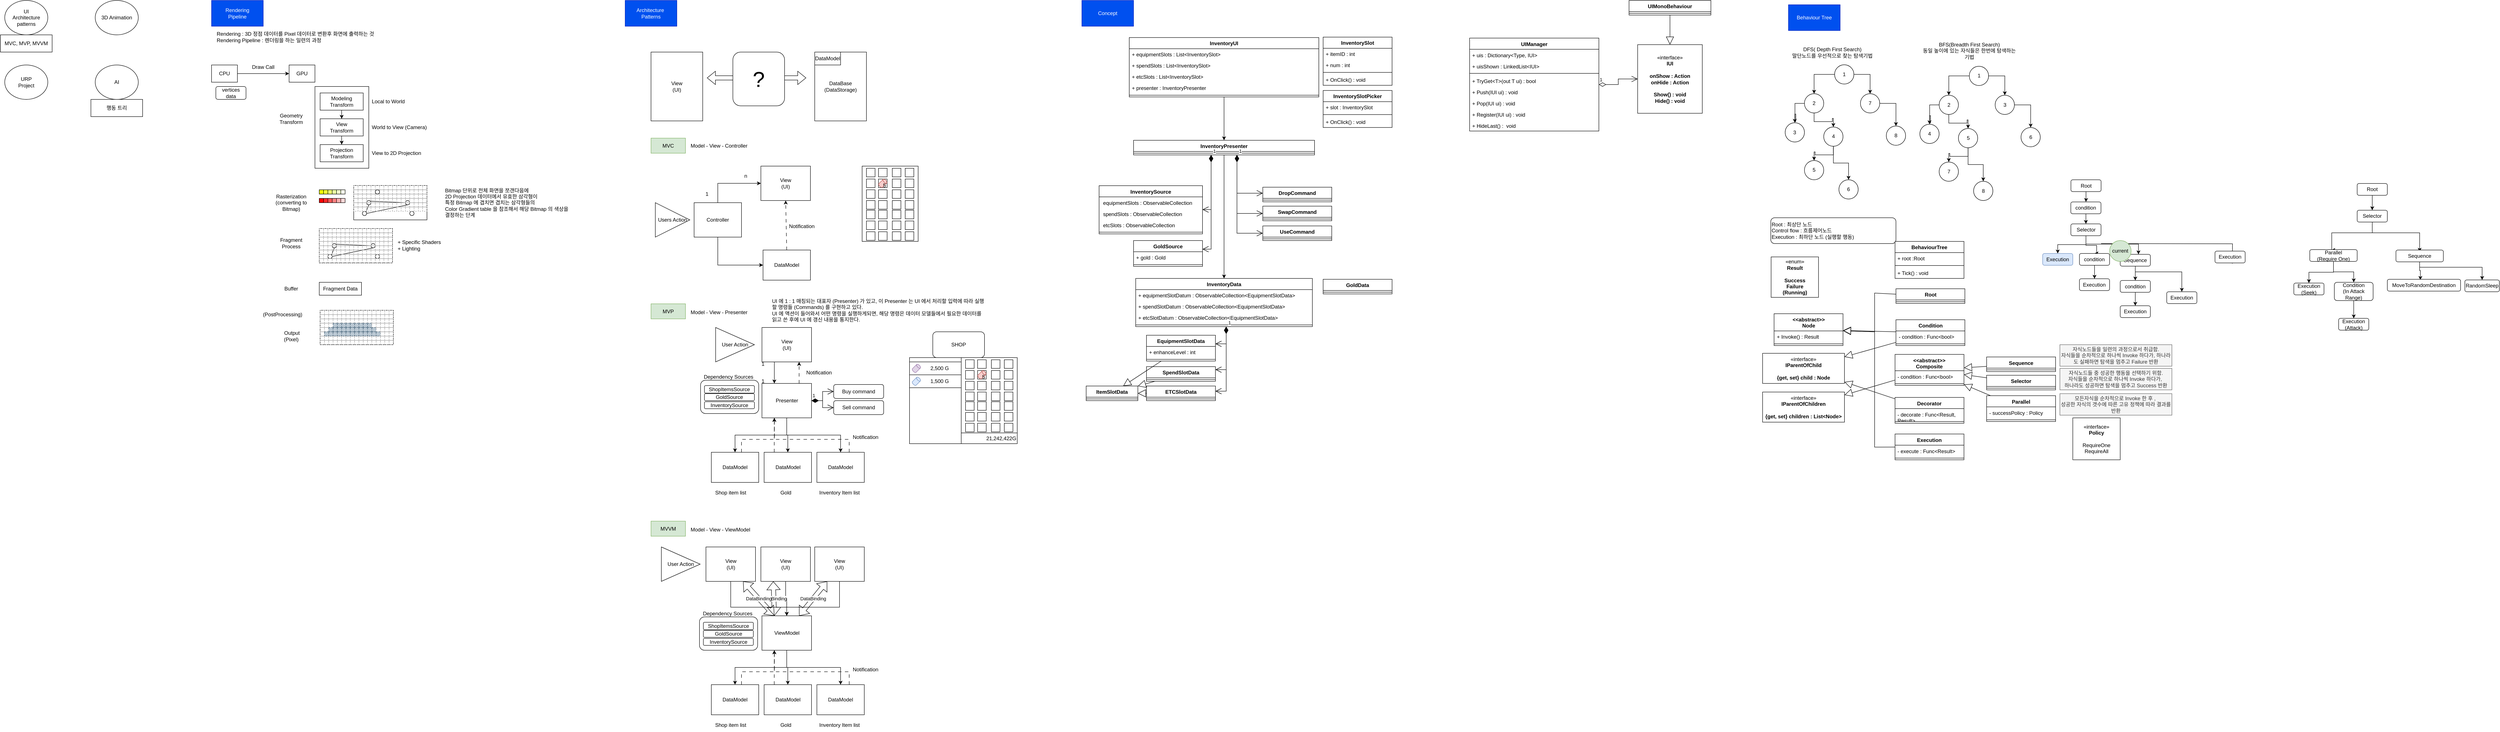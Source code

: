 <mxfile version="21.6.8" type="device">
  <diagram id="C5RBs43oDa-KdzZeNtuy" name="Page-1">
    <mxGraphModel dx="590" dy="485" grid="1" gridSize="10" guides="1" tooltips="1" connect="1" arrows="1" fold="1" page="1" pageScale="1" pageWidth="827" pageHeight="1169" math="0" shadow="0">
      <root>
        <mxCell id="WIyWlLk6GJQsqaUBKTNV-0" />
        <mxCell id="WIyWlLk6GJQsqaUBKTNV-1" parent="WIyWlLk6GJQsqaUBKTNV-0" />
        <mxCell id="ppo54NwJJafLT2Gv4N_k-3" value="" style="rounded=1;whiteSpace=wrap;html=1;" parent="WIyWlLk6GJQsqaUBKTNV-1" vertex="1">
          <mxGeometry x="1655" y="922.5" width="135" height="77.5" as="geometry" />
        </mxCell>
        <mxCell id="LGHsbG1bkbm5mq7sLyOG-3" value="DataBase&lt;br&gt;(DataStorage)" style="rounded=0;whiteSpace=wrap;html=1;" parent="WIyWlLk6GJQsqaUBKTNV-1" vertex="1">
          <mxGeometry x="1920" y="160" width="120" height="160" as="geometry" />
        </mxCell>
        <mxCell id="1Z-xbzwnrQpnR5l05aoj-0" value="UI&lt;br&gt;Architecture&lt;br&gt;patterns" style="ellipse;whiteSpace=wrap;html=1;" parent="WIyWlLk6GJQsqaUBKTNV-1" vertex="1">
          <mxGeometry x="40" y="40" width="100" height="80" as="geometry" />
        </mxCell>
        <mxCell id="1Z-xbzwnrQpnR5l05aoj-1" value="3D Animation" style="ellipse;whiteSpace=wrap;html=1;" parent="WIyWlLk6GJQsqaUBKTNV-1" vertex="1">
          <mxGeometry x="250" y="40" width="100" height="80" as="geometry" />
        </mxCell>
        <mxCell id="1Z-xbzwnrQpnR5l05aoj-2" value="URP&lt;br&gt;Project" style="ellipse;whiteSpace=wrap;html=1;" parent="WIyWlLk6GJQsqaUBKTNV-1" vertex="1">
          <mxGeometry x="40" y="190" width="100" height="80" as="geometry" />
        </mxCell>
        <mxCell id="1Z-xbzwnrQpnR5l05aoj-3" value="AI" style="ellipse;whiteSpace=wrap;html=1;" parent="WIyWlLk6GJQsqaUBKTNV-1" vertex="1">
          <mxGeometry x="250" y="190" width="100" height="80" as="geometry" />
        </mxCell>
        <mxCell id="1Z-xbzwnrQpnR5l05aoj-5" value="MVC, MVP, MVVM" style="rounded=0;whiteSpace=wrap;html=1;" parent="WIyWlLk6GJQsqaUBKTNV-1" vertex="1">
          <mxGeometry x="30" y="120" width="120" height="40" as="geometry" />
        </mxCell>
        <mxCell id="1Z-xbzwnrQpnR5l05aoj-6" value="행동 트리" style="rounded=0;whiteSpace=wrap;html=1;" parent="WIyWlLk6GJQsqaUBKTNV-1" vertex="1">
          <mxGeometry x="240" y="270" width="120" height="40" as="geometry" />
        </mxCell>
        <mxCell id="dRMLjbMRIN1JrH_GLoGQ-0" value="Rendering&lt;br&gt;Pipeline" style="rounded=0;whiteSpace=wrap;html=1;fillColor=#0050ef;fontColor=#ffffff;strokeColor=#001DBC;" parent="WIyWlLk6GJQsqaUBKTNV-1" vertex="1">
          <mxGeometry x="520" y="40" width="120" height="60" as="geometry" />
        </mxCell>
        <mxCell id="dRMLjbMRIN1JrH_GLoGQ-1" value="Rendering : 3D 정점 데이터를 Pixel 데이터로 변환후 화면에 출력하는 것&lt;br&gt;Rendering Pipeline : 렌더링을 하는 일련의 과정" style="text;html=1;strokeColor=none;fillColor=none;align=left;verticalAlign=middle;whiteSpace=wrap;rounded=0;" parent="WIyWlLk6GJQsqaUBKTNV-1" vertex="1">
          <mxGeometry x="530" y="110" width="430" height="30" as="geometry" />
        </mxCell>
        <mxCell id="dRMLjbMRIN1JrH_GLoGQ-5" style="edgeStyle=orthogonalEdgeStyle;rounded=0;orthogonalLoop=1;jettySize=auto;html=1;" parent="WIyWlLk6GJQsqaUBKTNV-1" source="dRMLjbMRIN1JrH_GLoGQ-2" target="dRMLjbMRIN1JrH_GLoGQ-4" edge="1">
          <mxGeometry relative="1" as="geometry" />
        </mxCell>
        <mxCell id="dRMLjbMRIN1JrH_GLoGQ-2" value="CPU" style="rounded=0;whiteSpace=wrap;html=1;" parent="WIyWlLk6GJQsqaUBKTNV-1" vertex="1">
          <mxGeometry x="520" y="190" width="60" height="40" as="geometry" />
        </mxCell>
        <mxCell id="dRMLjbMRIN1JrH_GLoGQ-3" value="vertices data" style="rounded=1;whiteSpace=wrap;html=1;" parent="WIyWlLk6GJQsqaUBKTNV-1" vertex="1">
          <mxGeometry x="530" y="240" width="70" height="30" as="geometry" />
        </mxCell>
        <mxCell id="dRMLjbMRIN1JrH_GLoGQ-4" value="GPU" style="rounded=0;whiteSpace=wrap;html=1;" parent="WIyWlLk6GJQsqaUBKTNV-1" vertex="1">
          <mxGeometry x="700" y="190" width="60" height="40" as="geometry" />
        </mxCell>
        <mxCell id="dRMLjbMRIN1JrH_GLoGQ-6" value="Draw Call" style="text;html=1;strokeColor=none;fillColor=none;align=center;verticalAlign=middle;whiteSpace=wrap;rounded=0;" parent="WIyWlLk6GJQsqaUBKTNV-1" vertex="1">
          <mxGeometry x="610" y="180" width="60" height="30" as="geometry" />
        </mxCell>
        <mxCell id="dRMLjbMRIN1JrH_GLoGQ-7" value="" style="rounded=0;whiteSpace=wrap;html=1;" parent="WIyWlLk6GJQsqaUBKTNV-1" vertex="1">
          <mxGeometry x="760" y="240" width="125" height="190" as="geometry" />
        </mxCell>
        <mxCell id="dRMLjbMRIN1JrH_GLoGQ-11" style="edgeStyle=orthogonalEdgeStyle;rounded=0;orthogonalLoop=1;jettySize=auto;html=1;entryX=0.5;entryY=0;entryDx=0;entryDy=0;" parent="WIyWlLk6GJQsqaUBKTNV-1" source="dRMLjbMRIN1JrH_GLoGQ-8" target="dRMLjbMRIN1JrH_GLoGQ-9" edge="1">
          <mxGeometry relative="1" as="geometry" />
        </mxCell>
        <mxCell id="dRMLjbMRIN1JrH_GLoGQ-8" value="Modeling&lt;br&gt;Transform" style="rounded=0;whiteSpace=wrap;html=1;" parent="WIyWlLk6GJQsqaUBKTNV-1" vertex="1">
          <mxGeometry x="772" y="255" width="100" height="40" as="geometry" />
        </mxCell>
        <mxCell id="dRMLjbMRIN1JrH_GLoGQ-12" style="edgeStyle=orthogonalEdgeStyle;rounded=0;orthogonalLoop=1;jettySize=auto;html=1;entryX=0.5;entryY=0;entryDx=0;entryDy=0;" parent="WIyWlLk6GJQsqaUBKTNV-1" source="dRMLjbMRIN1JrH_GLoGQ-9" target="dRMLjbMRIN1JrH_GLoGQ-10" edge="1">
          <mxGeometry relative="1" as="geometry" />
        </mxCell>
        <mxCell id="dRMLjbMRIN1JrH_GLoGQ-9" value="View&lt;br&gt;Transform" style="rounded=0;whiteSpace=wrap;html=1;" parent="WIyWlLk6GJQsqaUBKTNV-1" vertex="1">
          <mxGeometry x="772" y="315" width="100" height="40" as="geometry" />
        </mxCell>
        <mxCell id="dRMLjbMRIN1JrH_GLoGQ-10" value="Projection&lt;br&gt;Transform" style="rounded=0;whiteSpace=wrap;html=1;" parent="WIyWlLk6GJQsqaUBKTNV-1" vertex="1">
          <mxGeometry x="772" y="375" width="100" height="40" as="geometry" />
        </mxCell>
        <mxCell id="dRMLjbMRIN1JrH_GLoGQ-13" value="Geometry&lt;br&gt;Transform" style="text;html=1;strokeColor=none;fillColor=none;align=center;verticalAlign=middle;whiteSpace=wrap;rounded=0;" parent="WIyWlLk6GJQsqaUBKTNV-1" vertex="1">
          <mxGeometry x="660" y="300" width="90" height="30" as="geometry" />
        </mxCell>
        <mxCell id="dRMLjbMRIN1JrH_GLoGQ-14" value="Rasterization&lt;br&gt;(converting to Bitmap)" style="text;html=1;strokeColor=none;fillColor=none;align=center;verticalAlign=middle;whiteSpace=wrap;rounded=0;" parent="WIyWlLk6GJQsqaUBKTNV-1" vertex="1">
          <mxGeometry x="660" y="490" width="90" height="40" as="geometry" />
        </mxCell>
        <mxCell id="dRMLjbMRIN1JrH_GLoGQ-16" value="Local to World" style="text;html=1;strokeColor=none;fillColor=none;align=left;verticalAlign=middle;whiteSpace=wrap;rounded=0;" parent="WIyWlLk6GJQsqaUBKTNV-1" vertex="1">
          <mxGeometry x="890" y="260" width="140" height="30" as="geometry" />
        </mxCell>
        <mxCell id="dRMLjbMRIN1JrH_GLoGQ-17" value="World to View (Camera)" style="text;html=1;strokeColor=none;fillColor=none;align=left;verticalAlign=middle;whiteSpace=wrap;rounded=0;" parent="WIyWlLk6GJQsqaUBKTNV-1" vertex="1">
          <mxGeometry x="890" y="320" width="140" height="30" as="geometry" />
        </mxCell>
        <mxCell id="dRMLjbMRIN1JrH_GLoGQ-18" value="View to 2D Projection" style="text;html=1;strokeColor=none;fillColor=none;align=left;verticalAlign=middle;whiteSpace=wrap;rounded=0;" parent="WIyWlLk6GJQsqaUBKTNV-1" vertex="1">
          <mxGeometry x="890" y="380" width="140" height="30" as="geometry" />
        </mxCell>
        <mxCell id="dRMLjbMRIN1JrH_GLoGQ-20" value="" style="rounded=0;whiteSpace=wrap;html=1;" parent="WIyWlLk6GJQsqaUBKTNV-1" vertex="1">
          <mxGeometry x="850" y="470" width="170" height="80" as="geometry" />
        </mxCell>
        <mxCell id="dRMLjbMRIN1JrH_GLoGQ-26" value="" style="ellipse;whiteSpace=wrap;html=1;aspect=fixed;" parent="WIyWlLk6GJQsqaUBKTNV-1" vertex="1">
          <mxGeometry x="880" y="505" width="10" height="10" as="geometry" />
        </mxCell>
        <mxCell id="dRMLjbMRIN1JrH_GLoGQ-27" value="" style="ellipse;whiteSpace=wrap;html=1;aspect=fixed;" parent="WIyWlLk6GJQsqaUBKTNV-1" vertex="1">
          <mxGeometry x="870" y="530" width="10" height="10" as="geometry" />
        </mxCell>
        <mxCell id="dRMLjbMRIN1JrH_GLoGQ-28" value="" style="ellipse;whiteSpace=wrap;html=1;aspect=fixed;" parent="WIyWlLk6GJQsqaUBKTNV-1" vertex="1">
          <mxGeometry x="970" y="505" width="10" height="10" as="geometry" />
        </mxCell>
        <mxCell id="dRMLjbMRIN1JrH_GLoGQ-29" value="" style="ellipse;whiteSpace=wrap;html=1;aspect=fixed;" parent="WIyWlLk6GJQsqaUBKTNV-1" vertex="1">
          <mxGeometry x="980" y="530" width="10" height="10" as="geometry" />
        </mxCell>
        <mxCell id="dRMLjbMRIN1JrH_GLoGQ-30" value="" style="endArrow=none;html=1;rounded=0;exitX=1;exitY=0;exitDx=0;exitDy=0;entryX=0;entryY=0.5;entryDx=0;entryDy=0;" parent="WIyWlLk6GJQsqaUBKTNV-1" source="dRMLjbMRIN1JrH_GLoGQ-26" target="dRMLjbMRIN1JrH_GLoGQ-28" edge="1">
          <mxGeometry width="50" height="50" relative="1" as="geometry">
            <mxPoint x="880" y="490" as="sourcePoint" />
            <mxPoint x="930" y="440" as="targetPoint" />
          </mxGeometry>
        </mxCell>
        <mxCell id="dRMLjbMRIN1JrH_GLoGQ-31" value="" style="endArrow=none;html=1;rounded=0;exitX=1;exitY=0.5;exitDx=0;exitDy=0;entryX=0.5;entryY=1;entryDx=0;entryDy=0;" parent="WIyWlLk6GJQsqaUBKTNV-1" source="dRMLjbMRIN1JrH_GLoGQ-27" target="dRMLjbMRIN1JrH_GLoGQ-28" edge="1">
          <mxGeometry width="50" height="50" relative="1" as="geometry">
            <mxPoint x="899" y="516" as="sourcePoint" />
            <mxPoint x="980" y="520" as="targetPoint" />
          </mxGeometry>
        </mxCell>
        <mxCell id="dRMLjbMRIN1JrH_GLoGQ-32" value="" style="endArrow=none;html=1;rounded=0;exitX=1;exitY=0;exitDx=0;exitDy=0;entryX=0.5;entryY=1;entryDx=0;entryDy=0;" parent="WIyWlLk6GJQsqaUBKTNV-1" source="dRMLjbMRIN1JrH_GLoGQ-27" target="dRMLjbMRIN1JrH_GLoGQ-26" edge="1">
          <mxGeometry width="50" height="50" relative="1" as="geometry">
            <mxPoint x="890" y="545" as="sourcePoint" />
            <mxPoint x="985" y="525" as="targetPoint" />
          </mxGeometry>
        </mxCell>
        <mxCell id="dRMLjbMRIN1JrH_GLoGQ-33" value="" style="rounded=0;whiteSpace=wrap;html=1;dashed=1;strokeColor=#9C9C9C;fillColor=none;" parent="WIyWlLk6GJQsqaUBKTNV-1" vertex="1">
          <mxGeometry x="850" y="470" width="10" height="10" as="geometry" />
        </mxCell>
        <mxCell id="dRMLjbMRIN1JrH_GLoGQ-34" value="" style="rounded=0;whiteSpace=wrap;html=1;dashed=1;strokeColor=#9C9C9C;fillColor=none;" parent="WIyWlLk6GJQsqaUBKTNV-1" vertex="1">
          <mxGeometry x="860" y="470" width="10" height="10" as="geometry" />
        </mxCell>
        <mxCell id="dRMLjbMRIN1JrH_GLoGQ-35" value="" style="rounded=0;whiteSpace=wrap;html=1;dashed=1;strokeColor=#9C9C9C;fillColor=none;" parent="WIyWlLk6GJQsqaUBKTNV-1" vertex="1">
          <mxGeometry x="870" y="470" width="10" height="10" as="geometry" />
        </mxCell>
        <mxCell id="dRMLjbMRIN1JrH_GLoGQ-36" value="" style="rounded=0;whiteSpace=wrap;html=1;dashed=1;strokeColor=#9C9C9C;fillColor=none;" parent="WIyWlLk6GJQsqaUBKTNV-1" vertex="1">
          <mxGeometry x="880" y="470" width="10" height="10" as="geometry" />
        </mxCell>
        <mxCell id="dRMLjbMRIN1JrH_GLoGQ-37" value="" style="rounded=0;whiteSpace=wrap;html=1;dashed=1;strokeColor=#9C9C9C;fillColor=none;" parent="WIyWlLk6GJQsqaUBKTNV-1" vertex="1">
          <mxGeometry x="890" y="470" width="10" height="10" as="geometry" />
        </mxCell>
        <mxCell id="dRMLjbMRIN1JrH_GLoGQ-38" value="" style="rounded=0;whiteSpace=wrap;html=1;dashed=1;strokeColor=#9C9C9C;fillColor=none;" parent="WIyWlLk6GJQsqaUBKTNV-1" vertex="1">
          <mxGeometry x="900" y="470" width="10" height="10" as="geometry" />
        </mxCell>
        <mxCell id="dRMLjbMRIN1JrH_GLoGQ-39" value="" style="rounded=0;whiteSpace=wrap;html=1;dashed=1;strokeColor=#9C9C9C;fillColor=none;" parent="WIyWlLk6GJQsqaUBKTNV-1" vertex="1">
          <mxGeometry x="910" y="470" width="10" height="10" as="geometry" />
        </mxCell>
        <mxCell id="dRMLjbMRIN1JrH_GLoGQ-40" value="" style="rounded=0;whiteSpace=wrap;html=1;dashed=1;strokeColor=#9C9C9C;fillColor=none;" parent="WIyWlLk6GJQsqaUBKTNV-1" vertex="1">
          <mxGeometry x="920" y="470" width="10" height="10" as="geometry" />
        </mxCell>
        <mxCell id="dRMLjbMRIN1JrH_GLoGQ-41" value="" style="rounded=0;whiteSpace=wrap;html=1;dashed=1;strokeColor=#9C9C9C;fillColor=none;" parent="WIyWlLk6GJQsqaUBKTNV-1" vertex="1">
          <mxGeometry x="930" y="470" width="10" height="10" as="geometry" />
        </mxCell>
        <mxCell id="dRMLjbMRIN1JrH_GLoGQ-42" value="" style="rounded=0;whiteSpace=wrap;html=1;dashed=1;strokeColor=#9C9C9C;fillColor=none;" parent="WIyWlLk6GJQsqaUBKTNV-1" vertex="1">
          <mxGeometry x="940" y="470" width="10" height="10" as="geometry" />
        </mxCell>
        <mxCell id="dRMLjbMRIN1JrH_GLoGQ-43" value="" style="rounded=0;whiteSpace=wrap;html=1;dashed=1;strokeColor=#9C9C9C;fillColor=none;" parent="WIyWlLk6GJQsqaUBKTNV-1" vertex="1">
          <mxGeometry x="950" y="470" width="10" height="10" as="geometry" />
        </mxCell>
        <mxCell id="dRMLjbMRIN1JrH_GLoGQ-44" value="" style="rounded=0;whiteSpace=wrap;html=1;dashed=1;strokeColor=#9C9C9C;fillColor=none;" parent="WIyWlLk6GJQsqaUBKTNV-1" vertex="1">
          <mxGeometry x="960" y="470" width="10" height="10" as="geometry" />
        </mxCell>
        <mxCell id="dRMLjbMRIN1JrH_GLoGQ-45" value="" style="rounded=0;whiteSpace=wrap;html=1;dashed=1;strokeColor=#9C9C9C;fillColor=none;" parent="WIyWlLk6GJQsqaUBKTNV-1" vertex="1">
          <mxGeometry x="970" y="470" width="10" height="10" as="geometry" />
        </mxCell>
        <mxCell id="dRMLjbMRIN1JrH_GLoGQ-46" value="" style="rounded=0;whiteSpace=wrap;html=1;dashed=1;strokeColor=#9C9C9C;fillColor=none;" parent="WIyWlLk6GJQsqaUBKTNV-1" vertex="1">
          <mxGeometry x="980" y="470" width="10" height="10" as="geometry" />
        </mxCell>
        <mxCell id="dRMLjbMRIN1JrH_GLoGQ-47" value="" style="rounded=0;whiteSpace=wrap;html=1;dashed=1;strokeColor=#9C9C9C;fillColor=none;" parent="WIyWlLk6GJQsqaUBKTNV-1" vertex="1">
          <mxGeometry x="990" y="470" width="10" height="10" as="geometry" />
        </mxCell>
        <mxCell id="dRMLjbMRIN1JrH_GLoGQ-48" value="" style="rounded=0;whiteSpace=wrap;html=1;dashed=1;strokeColor=#9C9C9C;fillColor=none;" parent="WIyWlLk6GJQsqaUBKTNV-1" vertex="1">
          <mxGeometry x="1000" y="470" width="10" height="10" as="geometry" />
        </mxCell>
        <mxCell id="dRMLjbMRIN1JrH_GLoGQ-49" value="" style="rounded=0;whiteSpace=wrap;html=1;dashed=1;strokeColor=#9C9C9C;fillColor=none;" parent="WIyWlLk6GJQsqaUBKTNV-1" vertex="1">
          <mxGeometry x="1010" y="470" width="10" height="10" as="geometry" />
        </mxCell>
        <mxCell id="dRMLjbMRIN1JrH_GLoGQ-50" value="" style="rounded=0;whiteSpace=wrap;html=1;dashed=1;strokeColor=#9C9C9C;fillColor=none;" parent="WIyWlLk6GJQsqaUBKTNV-1" vertex="1">
          <mxGeometry x="850" y="480" width="10" height="10" as="geometry" />
        </mxCell>
        <mxCell id="dRMLjbMRIN1JrH_GLoGQ-51" value="" style="rounded=0;whiteSpace=wrap;html=1;dashed=1;strokeColor=#9C9C9C;fillColor=none;" parent="WIyWlLk6GJQsqaUBKTNV-1" vertex="1">
          <mxGeometry x="860" y="480" width="10" height="10" as="geometry" />
        </mxCell>
        <mxCell id="dRMLjbMRIN1JrH_GLoGQ-52" value="" style="rounded=0;whiteSpace=wrap;html=1;dashed=1;strokeColor=#9C9C9C;fillColor=none;" parent="WIyWlLk6GJQsqaUBKTNV-1" vertex="1">
          <mxGeometry x="870" y="480" width="10" height="10" as="geometry" />
        </mxCell>
        <mxCell id="dRMLjbMRIN1JrH_GLoGQ-53" value="" style="rounded=0;whiteSpace=wrap;html=1;dashed=1;strokeColor=#9C9C9C;fillColor=none;" parent="WIyWlLk6GJQsqaUBKTNV-1" vertex="1">
          <mxGeometry x="880" y="480" width="10" height="10" as="geometry" />
        </mxCell>
        <mxCell id="dRMLjbMRIN1JrH_GLoGQ-54" value="" style="rounded=0;whiteSpace=wrap;html=1;dashed=1;strokeColor=#9C9C9C;fillColor=none;" parent="WIyWlLk6GJQsqaUBKTNV-1" vertex="1">
          <mxGeometry x="890" y="480" width="10" height="10" as="geometry" />
        </mxCell>
        <mxCell id="dRMLjbMRIN1JrH_GLoGQ-55" value="" style="rounded=0;whiteSpace=wrap;html=1;dashed=1;strokeColor=#9C9C9C;fillColor=none;" parent="WIyWlLk6GJQsqaUBKTNV-1" vertex="1">
          <mxGeometry x="900" y="480" width="10" height="10" as="geometry" />
        </mxCell>
        <mxCell id="dRMLjbMRIN1JrH_GLoGQ-56" value="" style="rounded=0;whiteSpace=wrap;html=1;dashed=1;strokeColor=#9C9C9C;fillColor=none;" parent="WIyWlLk6GJQsqaUBKTNV-1" vertex="1">
          <mxGeometry x="910" y="480" width="10" height="10" as="geometry" />
        </mxCell>
        <mxCell id="dRMLjbMRIN1JrH_GLoGQ-57" value="" style="rounded=0;whiteSpace=wrap;html=1;dashed=1;strokeColor=#9C9C9C;fillColor=none;" parent="WIyWlLk6GJQsqaUBKTNV-1" vertex="1">
          <mxGeometry x="920" y="480" width="10" height="10" as="geometry" />
        </mxCell>
        <mxCell id="dRMLjbMRIN1JrH_GLoGQ-58" value="" style="rounded=0;whiteSpace=wrap;html=1;dashed=1;strokeColor=#9C9C9C;fillColor=none;" parent="WIyWlLk6GJQsqaUBKTNV-1" vertex="1">
          <mxGeometry x="930" y="480" width="10" height="10" as="geometry" />
        </mxCell>
        <mxCell id="dRMLjbMRIN1JrH_GLoGQ-59" value="" style="rounded=0;whiteSpace=wrap;html=1;dashed=1;strokeColor=#9C9C9C;fillColor=none;" parent="WIyWlLk6GJQsqaUBKTNV-1" vertex="1">
          <mxGeometry x="940" y="480" width="10" height="10" as="geometry" />
        </mxCell>
        <mxCell id="dRMLjbMRIN1JrH_GLoGQ-60" value="" style="rounded=0;whiteSpace=wrap;html=1;dashed=1;strokeColor=#9C9C9C;fillColor=none;" parent="WIyWlLk6GJQsqaUBKTNV-1" vertex="1">
          <mxGeometry x="950" y="480" width="10" height="10" as="geometry" />
        </mxCell>
        <mxCell id="dRMLjbMRIN1JrH_GLoGQ-61" value="" style="rounded=0;whiteSpace=wrap;html=1;dashed=1;strokeColor=#9C9C9C;fillColor=none;" parent="WIyWlLk6GJQsqaUBKTNV-1" vertex="1">
          <mxGeometry x="960" y="480" width="10" height="10" as="geometry" />
        </mxCell>
        <mxCell id="dRMLjbMRIN1JrH_GLoGQ-62" value="" style="rounded=0;whiteSpace=wrap;html=1;dashed=1;strokeColor=#9C9C9C;fillColor=none;" parent="WIyWlLk6GJQsqaUBKTNV-1" vertex="1">
          <mxGeometry x="970" y="480" width="10" height="10" as="geometry" />
        </mxCell>
        <mxCell id="dRMLjbMRIN1JrH_GLoGQ-63" value="" style="rounded=0;whiteSpace=wrap;html=1;dashed=1;strokeColor=#9C9C9C;fillColor=none;" parent="WIyWlLk6GJQsqaUBKTNV-1" vertex="1">
          <mxGeometry x="980" y="480" width="10" height="10" as="geometry" />
        </mxCell>
        <mxCell id="dRMLjbMRIN1JrH_GLoGQ-64" value="" style="rounded=0;whiteSpace=wrap;html=1;dashed=1;strokeColor=#9C9C9C;fillColor=none;" parent="WIyWlLk6GJQsqaUBKTNV-1" vertex="1">
          <mxGeometry x="990" y="480" width="10" height="10" as="geometry" />
        </mxCell>
        <mxCell id="dRMLjbMRIN1JrH_GLoGQ-65" value="" style="rounded=0;whiteSpace=wrap;html=1;dashed=1;strokeColor=#9C9C9C;fillColor=none;" parent="WIyWlLk6GJQsqaUBKTNV-1" vertex="1">
          <mxGeometry x="1000" y="480" width="10" height="10" as="geometry" />
        </mxCell>
        <mxCell id="dRMLjbMRIN1JrH_GLoGQ-66" value="" style="rounded=0;whiteSpace=wrap;html=1;dashed=1;strokeColor=#9C9C9C;fillColor=none;" parent="WIyWlLk6GJQsqaUBKTNV-1" vertex="1">
          <mxGeometry x="1010" y="480" width="10" height="10" as="geometry" />
        </mxCell>
        <mxCell id="dRMLjbMRIN1JrH_GLoGQ-67" value="" style="rounded=0;whiteSpace=wrap;html=1;dashed=1;strokeColor=#9C9C9C;fillColor=none;" parent="WIyWlLk6GJQsqaUBKTNV-1" vertex="1">
          <mxGeometry x="850" y="490" width="10" height="10" as="geometry" />
        </mxCell>
        <mxCell id="dRMLjbMRIN1JrH_GLoGQ-68" value="" style="rounded=0;whiteSpace=wrap;html=1;dashed=1;strokeColor=#9C9C9C;fillColor=none;" parent="WIyWlLk6GJQsqaUBKTNV-1" vertex="1">
          <mxGeometry x="860" y="490" width="10" height="10" as="geometry" />
        </mxCell>
        <mxCell id="dRMLjbMRIN1JrH_GLoGQ-69" value="" style="rounded=0;whiteSpace=wrap;html=1;dashed=1;strokeColor=#9C9C9C;fillColor=none;" parent="WIyWlLk6GJQsqaUBKTNV-1" vertex="1">
          <mxGeometry x="870" y="490" width="10" height="10" as="geometry" />
        </mxCell>
        <mxCell id="dRMLjbMRIN1JrH_GLoGQ-70" value="" style="rounded=0;whiteSpace=wrap;html=1;dashed=1;strokeColor=#9C9C9C;fillColor=none;" parent="WIyWlLk6GJQsqaUBKTNV-1" vertex="1">
          <mxGeometry x="880" y="490" width="10" height="10" as="geometry" />
        </mxCell>
        <mxCell id="dRMLjbMRIN1JrH_GLoGQ-71" value="" style="rounded=0;whiteSpace=wrap;html=1;dashed=1;strokeColor=#9C9C9C;fillColor=none;" parent="WIyWlLk6GJQsqaUBKTNV-1" vertex="1">
          <mxGeometry x="890" y="490" width="10" height="10" as="geometry" />
        </mxCell>
        <mxCell id="dRMLjbMRIN1JrH_GLoGQ-72" value="" style="rounded=0;whiteSpace=wrap;html=1;dashed=1;strokeColor=#9C9C9C;fillColor=none;" parent="WIyWlLk6GJQsqaUBKTNV-1" vertex="1">
          <mxGeometry x="900" y="490" width="10" height="10" as="geometry" />
        </mxCell>
        <mxCell id="dRMLjbMRIN1JrH_GLoGQ-73" value="" style="rounded=0;whiteSpace=wrap;html=1;dashed=1;strokeColor=#9C9C9C;fillColor=none;" parent="WIyWlLk6GJQsqaUBKTNV-1" vertex="1">
          <mxGeometry x="910" y="490" width="10" height="10" as="geometry" />
        </mxCell>
        <mxCell id="dRMLjbMRIN1JrH_GLoGQ-74" value="" style="rounded=0;whiteSpace=wrap;html=1;dashed=1;strokeColor=#9C9C9C;fillColor=none;" parent="WIyWlLk6GJQsqaUBKTNV-1" vertex="1">
          <mxGeometry x="920" y="490" width="10" height="10" as="geometry" />
        </mxCell>
        <mxCell id="dRMLjbMRIN1JrH_GLoGQ-75" value="" style="rounded=0;whiteSpace=wrap;html=1;dashed=1;strokeColor=#9C9C9C;fillColor=none;" parent="WIyWlLk6GJQsqaUBKTNV-1" vertex="1">
          <mxGeometry x="930" y="490" width="10" height="10" as="geometry" />
        </mxCell>
        <mxCell id="dRMLjbMRIN1JrH_GLoGQ-76" value="" style="rounded=0;whiteSpace=wrap;html=1;dashed=1;strokeColor=#9C9C9C;fillColor=none;" parent="WIyWlLk6GJQsqaUBKTNV-1" vertex="1">
          <mxGeometry x="940" y="490" width="10" height="10" as="geometry" />
        </mxCell>
        <mxCell id="dRMLjbMRIN1JrH_GLoGQ-77" value="" style="rounded=0;whiteSpace=wrap;html=1;dashed=1;strokeColor=#9C9C9C;fillColor=none;" parent="WIyWlLk6GJQsqaUBKTNV-1" vertex="1">
          <mxGeometry x="950" y="490" width="10" height="10" as="geometry" />
        </mxCell>
        <mxCell id="dRMLjbMRIN1JrH_GLoGQ-78" value="" style="rounded=0;whiteSpace=wrap;html=1;dashed=1;strokeColor=#9C9C9C;fillColor=none;" parent="WIyWlLk6GJQsqaUBKTNV-1" vertex="1">
          <mxGeometry x="960" y="490" width="10" height="10" as="geometry" />
        </mxCell>
        <mxCell id="dRMLjbMRIN1JrH_GLoGQ-79" value="" style="rounded=0;whiteSpace=wrap;html=1;dashed=1;strokeColor=#9C9C9C;fillColor=none;" parent="WIyWlLk6GJQsqaUBKTNV-1" vertex="1">
          <mxGeometry x="970" y="490" width="10" height="10" as="geometry" />
        </mxCell>
        <mxCell id="dRMLjbMRIN1JrH_GLoGQ-80" value="" style="rounded=0;whiteSpace=wrap;html=1;dashed=1;strokeColor=#9C9C9C;fillColor=none;" parent="WIyWlLk6GJQsqaUBKTNV-1" vertex="1">
          <mxGeometry x="980" y="490" width="10" height="10" as="geometry" />
        </mxCell>
        <mxCell id="dRMLjbMRIN1JrH_GLoGQ-81" value="" style="rounded=0;whiteSpace=wrap;html=1;dashed=1;strokeColor=#9C9C9C;fillColor=none;" parent="WIyWlLk6GJQsqaUBKTNV-1" vertex="1">
          <mxGeometry x="990" y="490" width="10" height="10" as="geometry" />
        </mxCell>
        <mxCell id="dRMLjbMRIN1JrH_GLoGQ-82" value="" style="rounded=0;whiteSpace=wrap;html=1;dashed=1;strokeColor=#9C9C9C;fillColor=none;" parent="WIyWlLk6GJQsqaUBKTNV-1" vertex="1">
          <mxGeometry x="1000" y="490" width="10" height="10" as="geometry" />
        </mxCell>
        <mxCell id="dRMLjbMRIN1JrH_GLoGQ-83" value="" style="rounded=0;whiteSpace=wrap;html=1;dashed=1;strokeColor=#9C9C9C;fillColor=none;" parent="WIyWlLk6GJQsqaUBKTNV-1" vertex="1">
          <mxGeometry x="1010" y="490" width="10" height="10" as="geometry" />
        </mxCell>
        <mxCell id="dRMLjbMRIN1JrH_GLoGQ-101" value="" style="rounded=0;whiteSpace=wrap;html=1;dashed=1;strokeColor=#9C9C9C;fillColor=none;" parent="WIyWlLk6GJQsqaUBKTNV-1" vertex="1">
          <mxGeometry x="850" y="500" width="10" height="10" as="geometry" />
        </mxCell>
        <mxCell id="dRMLjbMRIN1JrH_GLoGQ-102" value="" style="rounded=0;whiteSpace=wrap;html=1;dashed=1;strokeColor=#9C9C9C;fillColor=none;" parent="WIyWlLk6GJQsqaUBKTNV-1" vertex="1">
          <mxGeometry x="860" y="500" width="10" height="10" as="geometry" />
        </mxCell>
        <mxCell id="dRMLjbMRIN1JrH_GLoGQ-103" value="" style="rounded=0;whiteSpace=wrap;html=1;dashed=1;strokeColor=#9C9C9C;fillColor=none;" parent="WIyWlLk6GJQsqaUBKTNV-1" vertex="1">
          <mxGeometry x="870" y="500" width="10" height="10" as="geometry" />
        </mxCell>
        <mxCell id="dRMLjbMRIN1JrH_GLoGQ-104" value="" style="rounded=0;whiteSpace=wrap;html=1;dashed=1;strokeColor=#9C9C9C;fillColor=none;" parent="WIyWlLk6GJQsqaUBKTNV-1" vertex="1">
          <mxGeometry x="880" y="500" width="10" height="10" as="geometry" />
        </mxCell>
        <mxCell id="dRMLjbMRIN1JrH_GLoGQ-105" value="" style="rounded=0;whiteSpace=wrap;html=1;dashed=1;strokeColor=#9C9C9C;fillColor=none;" parent="WIyWlLk6GJQsqaUBKTNV-1" vertex="1">
          <mxGeometry x="890" y="500" width="10" height="10" as="geometry" />
        </mxCell>
        <mxCell id="dRMLjbMRIN1JrH_GLoGQ-106" value="" style="rounded=0;whiteSpace=wrap;html=1;dashed=1;strokeColor=#9C9C9C;fillColor=none;" parent="WIyWlLk6GJQsqaUBKTNV-1" vertex="1">
          <mxGeometry x="900" y="500" width="10" height="10" as="geometry" />
        </mxCell>
        <mxCell id="dRMLjbMRIN1JrH_GLoGQ-107" value="" style="rounded=0;whiteSpace=wrap;html=1;dashed=1;strokeColor=#9C9C9C;fillColor=none;" parent="WIyWlLk6GJQsqaUBKTNV-1" vertex="1">
          <mxGeometry x="910" y="500" width="10" height="10" as="geometry" />
        </mxCell>
        <mxCell id="dRMLjbMRIN1JrH_GLoGQ-108" value="" style="rounded=0;whiteSpace=wrap;html=1;dashed=1;strokeColor=#9C9C9C;fillColor=none;" parent="WIyWlLk6GJQsqaUBKTNV-1" vertex="1">
          <mxGeometry x="920" y="500" width="10" height="10" as="geometry" />
        </mxCell>
        <mxCell id="dRMLjbMRIN1JrH_GLoGQ-109" value="" style="rounded=0;whiteSpace=wrap;html=1;dashed=1;strokeColor=#9C9C9C;fillColor=none;" parent="WIyWlLk6GJQsqaUBKTNV-1" vertex="1">
          <mxGeometry x="930" y="500" width="10" height="10" as="geometry" />
        </mxCell>
        <mxCell id="dRMLjbMRIN1JrH_GLoGQ-110" value="" style="rounded=0;whiteSpace=wrap;html=1;dashed=1;strokeColor=#9C9C9C;fillColor=none;" parent="WIyWlLk6GJQsqaUBKTNV-1" vertex="1">
          <mxGeometry x="940" y="500" width="10" height="10" as="geometry" />
        </mxCell>
        <mxCell id="dRMLjbMRIN1JrH_GLoGQ-111" value="" style="rounded=0;whiteSpace=wrap;html=1;dashed=1;strokeColor=#9C9C9C;fillColor=none;" parent="WIyWlLk6GJQsqaUBKTNV-1" vertex="1">
          <mxGeometry x="950" y="500" width="10" height="10" as="geometry" />
        </mxCell>
        <mxCell id="dRMLjbMRIN1JrH_GLoGQ-112" value="" style="rounded=0;whiteSpace=wrap;html=1;dashed=1;strokeColor=#9C9C9C;fillColor=none;" parent="WIyWlLk6GJQsqaUBKTNV-1" vertex="1">
          <mxGeometry x="960" y="500" width="10" height="10" as="geometry" />
        </mxCell>
        <mxCell id="dRMLjbMRIN1JrH_GLoGQ-113" value="" style="rounded=0;whiteSpace=wrap;html=1;dashed=1;strokeColor=#9C9C9C;fillColor=none;" parent="WIyWlLk6GJQsqaUBKTNV-1" vertex="1">
          <mxGeometry x="970" y="500" width="10" height="10" as="geometry" />
        </mxCell>
        <mxCell id="dRMLjbMRIN1JrH_GLoGQ-114" value="" style="rounded=0;whiteSpace=wrap;html=1;dashed=1;strokeColor=#9C9C9C;fillColor=none;" parent="WIyWlLk6GJQsqaUBKTNV-1" vertex="1">
          <mxGeometry x="980" y="500" width="10" height="10" as="geometry" />
        </mxCell>
        <mxCell id="dRMLjbMRIN1JrH_GLoGQ-115" value="" style="rounded=0;whiteSpace=wrap;html=1;dashed=1;strokeColor=#9C9C9C;fillColor=none;" parent="WIyWlLk6GJQsqaUBKTNV-1" vertex="1">
          <mxGeometry x="990" y="500" width="10" height="10" as="geometry" />
        </mxCell>
        <mxCell id="dRMLjbMRIN1JrH_GLoGQ-116" value="" style="rounded=0;whiteSpace=wrap;html=1;dashed=1;strokeColor=#9C9C9C;fillColor=none;" parent="WIyWlLk6GJQsqaUBKTNV-1" vertex="1">
          <mxGeometry x="1000" y="500" width="10" height="10" as="geometry" />
        </mxCell>
        <mxCell id="dRMLjbMRIN1JrH_GLoGQ-117" value="" style="rounded=0;whiteSpace=wrap;html=1;dashed=1;strokeColor=#9C9C9C;fillColor=none;" parent="WIyWlLk6GJQsqaUBKTNV-1" vertex="1">
          <mxGeometry x="1010" y="500" width="10" height="10" as="geometry" />
        </mxCell>
        <mxCell id="dRMLjbMRIN1JrH_GLoGQ-118" value="" style="rounded=0;whiteSpace=wrap;html=1;dashed=1;strokeColor=#9C9C9C;fillColor=none;" parent="WIyWlLk6GJQsqaUBKTNV-1" vertex="1">
          <mxGeometry x="850" y="510" width="10" height="10" as="geometry" />
        </mxCell>
        <mxCell id="dRMLjbMRIN1JrH_GLoGQ-119" value="" style="rounded=0;whiteSpace=wrap;html=1;dashed=1;strokeColor=#9C9C9C;fillColor=none;" parent="WIyWlLk6GJQsqaUBKTNV-1" vertex="1">
          <mxGeometry x="860" y="510" width="10" height="10" as="geometry" />
        </mxCell>
        <mxCell id="dRMLjbMRIN1JrH_GLoGQ-120" value="" style="rounded=0;whiteSpace=wrap;html=1;dashed=1;strokeColor=#9C9C9C;fillColor=none;" parent="WIyWlLk6GJQsqaUBKTNV-1" vertex="1">
          <mxGeometry x="870" y="510" width="10" height="10" as="geometry" />
        </mxCell>
        <mxCell id="dRMLjbMRIN1JrH_GLoGQ-121" value="" style="rounded=0;whiteSpace=wrap;html=1;dashed=1;strokeColor=#9C9C9C;fillColor=none;" parent="WIyWlLk6GJQsqaUBKTNV-1" vertex="1">
          <mxGeometry x="880" y="510" width="10" height="10" as="geometry" />
        </mxCell>
        <mxCell id="dRMLjbMRIN1JrH_GLoGQ-122" value="" style="rounded=0;whiteSpace=wrap;html=1;dashed=1;strokeColor=#9C9C9C;fillColor=none;" parent="WIyWlLk6GJQsqaUBKTNV-1" vertex="1">
          <mxGeometry x="890" y="510" width="10" height="10" as="geometry" />
        </mxCell>
        <mxCell id="dRMLjbMRIN1JrH_GLoGQ-123" value="" style="rounded=0;whiteSpace=wrap;html=1;dashed=1;strokeColor=#9C9C9C;fillColor=none;" parent="WIyWlLk6GJQsqaUBKTNV-1" vertex="1">
          <mxGeometry x="900" y="510" width="10" height="10" as="geometry" />
        </mxCell>
        <mxCell id="dRMLjbMRIN1JrH_GLoGQ-124" value="" style="rounded=0;whiteSpace=wrap;html=1;dashed=1;strokeColor=#9C9C9C;fillColor=none;" parent="WIyWlLk6GJQsqaUBKTNV-1" vertex="1">
          <mxGeometry x="910" y="510" width="10" height="10" as="geometry" />
        </mxCell>
        <mxCell id="dRMLjbMRIN1JrH_GLoGQ-125" value="" style="rounded=0;whiteSpace=wrap;html=1;dashed=1;strokeColor=#9C9C9C;fillColor=none;" parent="WIyWlLk6GJQsqaUBKTNV-1" vertex="1">
          <mxGeometry x="920" y="510" width="10" height="10" as="geometry" />
        </mxCell>
        <mxCell id="dRMLjbMRIN1JrH_GLoGQ-126" value="" style="rounded=0;whiteSpace=wrap;html=1;dashed=1;strokeColor=#9C9C9C;fillColor=none;" parent="WIyWlLk6GJQsqaUBKTNV-1" vertex="1">
          <mxGeometry x="930" y="510" width="10" height="10" as="geometry" />
        </mxCell>
        <mxCell id="dRMLjbMRIN1JrH_GLoGQ-127" value="" style="rounded=0;whiteSpace=wrap;html=1;dashed=1;strokeColor=#9C9C9C;fillColor=none;" parent="WIyWlLk6GJQsqaUBKTNV-1" vertex="1">
          <mxGeometry x="940" y="510" width="10" height="10" as="geometry" />
        </mxCell>
        <mxCell id="dRMLjbMRIN1JrH_GLoGQ-128" value="" style="rounded=0;whiteSpace=wrap;html=1;dashed=1;strokeColor=#9C9C9C;fillColor=none;" parent="WIyWlLk6GJQsqaUBKTNV-1" vertex="1">
          <mxGeometry x="950" y="510" width="10" height="10" as="geometry" />
        </mxCell>
        <mxCell id="dRMLjbMRIN1JrH_GLoGQ-129" value="" style="rounded=0;whiteSpace=wrap;html=1;dashed=1;strokeColor=#9C9C9C;fillColor=none;" parent="WIyWlLk6GJQsqaUBKTNV-1" vertex="1">
          <mxGeometry x="960" y="510" width="10" height="10" as="geometry" />
        </mxCell>
        <mxCell id="dRMLjbMRIN1JrH_GLoGQ-130" value="" style="rounded=0;whiteSpace=wrap;html=1;dashed=1;strokeColor=#9C9C9C;fillColor=none;" parent="WIyWlLk6GJQsqaUBKTNV-1" vertex="1">
          <mxGeometry x="970" y="510" width="10" height="10" as="geometry" />
        </mxCell>
        <mxCell id="dRMLjbMRIN1JrH_GLoGQ-131" value="" style="rounded=0;whiteSpace=wrap;html=1;dashed=1;strokeColor=#9C9C9C;fillColor=none;" parent="WIyWlLk6GJQsqaUBKTNV-1" vertex="1">
          <mxGeometry x="980" y="510" width="10" height="10" as="geometry" />
        </mxCell>
        <mxCell id="dRMLjbMRIN1JrH_GLoGQ-132" value="" style="rounded=0;whiteSpace=wrap;html=1;dashed=1;strokeColor=#9C9C9C;fillColor=none;" parent="WIyWlLk6GJQsqaUBKTNV-1" vertex="1">
          <mxGeometry x="990" y="510" width="10" height="10" as="geometry" />
        </mxCell>
        <mxCell id="dRMLjbMRIN1JrH_GLoGQ-133" value="" style="rounded=0;whiteSpace=wrap;html=1;dashed=1;strokeColor=#9C9C9C;fillColor=none;" parent="WIyWlLk6GJQsqaUBKTNV-1" vertex="1">
          <mxGeometry x="1000" y="510" width="10" height="10" as="geometry" />
        </mxCell>
        <mxCell id="dRMLjbMRIN1JrH_GLoGQ-134" value="" style="rounded=0;whiteSpace=wrap;html=1;dashed=1;strokeColor=#9C9C9C;fillColor=none;" parent="WIyWlLk6GJQsqaUBKTNV-1" vertex="1">
          <mxGeometry x="1010" y="510" width="10" height="10" as="geometry" />
        </mxCell>
        <mxCell id="dRMLjbMRIN1JrH_GLoGQ-135" value="" style="rounded=0;whiteSpace=wrap;html=1;dashed=1;strokeColor=#9C9C9C;fillColor=none;" parent="WIyWlLk6GJQsqaUBKTNV-1" vertex="1">
          <mxGeometry x="850" y="520" width="10" height="10" as="geometry" />
        </mxCell>
        <mxCell id="dRMLjbMRIN1JrH_GLoGQ-136" value="" style="rounded=0;whiteSpace=wrap;html=1;dashed=1;strokeColor=#9C9C9C;fillColor=none;" parent="WIyWlLk6GJQsqaUBKTNV-1" vertex="1">
          <mxGeometry x="860" y="520" width="10" height="10" as="geometry" />
        </mxCell>
        <mxCell id="dRMLjbMRIN1JrH_GLoGQ-137" value="" style="rounded=0;whiteSpace=wrap;html=1;dashed=1;strokeColor=#9C9C9C;fillColor=none;" parent="WIyWlLk6GJQsqaUBKTNV-1" vertex="1">
          <mxGeometry x="870" y="520" width="10" height="10" as="geometry" />
        </mxCell>
        <mxCell id="dRMLjbMRIN1JrH_GLoGQ-138" value="" style="rounded=0;whiteSpace=wrap;html=1;dashed=1;strokeColor=#9C9C9C;fillColor=none;" parent="WIyWlLk6GJQsqaUBKTNV-1" vertex="1">
          <mxGeometry x="880" y="520" width="10" height="10" as="geometry" />
        </mxCell>
        <mxCell id="dRMLjbMRIN1JrH_GLoGQ-139" value="" style="rounded=0;whiteSpace=wrap;html=1;dashed=1;strokeColor=#9C9C9C;fillColor=none;" parent="WIyWlLk6GJQsqaUBKTNV-1" vertex="1">
          <mxGeometry x="890" y="520" width="10" height="10" as="geometry" />
        </mxCell>
        <mxCell id="dRMLjbMRIN1JrH_GLoGQ-140" value="" style="rounded=0;whiteSpace=wrap;html=1;dashed=1;strokeColor=#9C9C9C;fillColor=none;" parent="WIyWlLk6GJQsqaUBKTNV-1" vertex="1">
          <mxGeometry x="900" y="520" width="10" height="10" as="geometry" />
        </mxCell>
        <mxCell id="dRMLjbMRIN1JrH_GLoGQ-141" value="" style="rounded=0;whiteSpace=wrap;html=1;dashed=1;strokeColor=#9C9C9C;fillColor=none;" parent="WIyWlLk6GJQsqaUBKTNV-1" vertex="1">
          <mxGeometry x="910" y="520" width="10" height="10" as="geometry" />
        </mxCell>
        <mxCell id="dRMLjbMRIN1JrH_GLoGQ-142" value="" style="rounded=0;whiteSpace=wrap;html=1;dashed=1;strokeColor=#9C9C9C;fillColor=none;" parent="WIyWlLk6GJQsqaUBKTNV-1" vertex="1">
          <mxGeometry x="920" y="520" width="10" height="10" as="geometry" />
        </mxCell>
        <mxCell id="dRMLjbMRIN1JrH_GLoGQ-143" value="" style="rounded=0;whiteSpace=wrap;html=1;dashed=1;strokeColor=#9C9C9C;fillColor=none;" parent="WIyWlLk6GJQsqaUBKTNV-1" vertex="1">
          <mxGeometry x="930" y="520" width="10" height="10" as="geometry" />
        </mxCell>
        <mxCell id="dRMLjbMRIN1JrH_GLoGQ-144" value="" style="rounded=0;whiteSpace=wrap;html=1;dashed=1;strokeColor=#9C9C9C;fillColor=none;" parent="WIyWlLk6GJQsqaUBKTNV-1" vertex="1">
          <mxGeometry x="940" y="520" width="10" height="10" as="geometry" />
        </mxCell>
        <mxCell id="dRMLjbMRIN1JrH_GLoGQ-145" value="" style="rounded=0;whiteSpace=wrap;html=1;dashed=1;strokeColor=#9C9C9C;fillColor=none;" parent="WIyWlLk6GJQsqaUBKTNV-1" vertex="1">
          <mxGeometry x="950" y="520" width="10" height="10" as="geometry" />
        </mxCell>
        <mxCell id="dRMLjbMRIN1JrH_GLoGQ-146" value="" style="rounded=0;whiteSpace=wrap;html=1;dashed=1;strokeColor=#9C9C9C;fillColor=none;" parent="WIyWlLk6GJQsqaUBKTNV-1" vertex="1">
          <mxGeometry x="960" y="520" width="10" height="10" as="geometry" />
        </mxCell>
        <mxCell id="dRMLjbMRIN1JrH_GLoGQ-147" value="" style="rounded=0;whiteSpace=wrap;html=1;dashed=1;strokeColor=#9C9C9C;fillColor=none;" parent="WIyWlLk6GJQsqaUBKTNV-1" vertex="1">
          <mxGeometry x="970" y="520" width="10" height="10" as="geometry" />
        </mxCell>
        <mxCell id="dRMLjbMRIN1JrH_GLoGQ-148" value="" style="rounded=0;whiteSpace=wrap;html=1;dashed=1;strokeColor=#9C9C9C;fillColor=none;" parent="WIyWlLk6GJQsqaUBKTNV-1" vertex="1">
          <mxGeometry x="980" y="520" width="10" height="10" as="geometry" />
        </mxCell>
        <mxCell id="dRMLjbMRIN1JrH_GLoGQ-149" value="" style="rounded=0;whiteSpace=wrap;html=1;dashed=1;strokeColor=#9C9C9C;fillColor=none;" parent="WIyWlLk6GJQsqaUBKTNV-1" vertex="1">
          <mxGeometry x="990" y="520" width="10" height="10" as="geometry" />
        </mxCell>
        <mxCell id="dRMLjbMRIN1JrH_GLoGQ-150" value="" style="rounded=0;whiteSpace=wrap;html=1;dashed=1;strokeColor=#9C9C9C;fillColor=none;" parent="WIyWlLk6GJQsqaUBKTNV-1" vertex="1">
          <mxGeometry x="1000" y="520" width="10" height="10" as="geometry" />
        </mxCell>
        <mxCell id="dRMLjbMRIN1JrH_GLoGQ-151" value="" style="rounded=0;whiteSpace=wrap;html=1;dashed=1;strokeColor=#9C9C9C;fillColor=none;" parent="WIyWlLk6GJQsqaUBKTNV-1" vertex="1">
          <mxGeometry x="1010" y="520" width="10" height="10" as="geometry" />
        </mxCell>
        <mxCell id="dRMLjbMRIN1JrH_GLoGQ-152" value="" style="rounded=0;whiteSpace=wrap;html=1;fillColor=#FF0000;" parent="WIyWlLk6GJQsqaUBKTNV-1" vertex="1">
          <mxGeometry x="770" y="500" width="10" height="10" as="geometry" />
        </mxCell>
        <mxCell id="dRMLjbMRIN1JrH_GLoGQ-157" value="" style="rounded=0;whiteSpace=wrap;html=1;fillColor=#FF2929;" parent="WIyWlLk6GJQsqaUBKTNV-1" vertex="1">
          <mxGeometry x="780" y="500" width="10" height="10" as="geometry" />
        </mxCell>
        <mxCell id="dRMLjbMRIN1JrH_GLoGQ-160" value="" style="rounded=0;whiteSpace=wrap;html=1;fillColor=#FF5757;" parent="WIyWlLk6GJQsqaUBKTNV-1" vertex="1">
          <mxGeometry x="790" y="500" width="10" height="10" as="geometry" />
        </mxCell>
        <mxCell id="dRMLjbMRIN1JrH_GLoGQ-161" value="" style="rounded=0;whiteSpace=wrap;html=1;fillColor=#FF8282;" parent="WIyWlLk6GJQsqaUBKTNV-1" vertex="1">
          <mxGeometry x="800" y="500" width="10" height="10" as="geometry" />
        </mxCell>
        <mxCell id="dRMLjbMRIN1JrH_GLoGQ-162" value="" style="rounded=0;whiteSpace=wrap;html=1;fillColor=#FFADAD;" parent="WIyWlLk6GJQsqaUBKTNV-1" vertex="1">
          <mxGeometry x="810" y="500" width="10" height="10" as="geometry" />
        </mxCell>
        <mxCell id="dRMLjbMRIN1JrH_GLoGQ-164" value="" style="rounded=0;whiteSpace=wrap;html=1;fillColor=#FFD9D9;" parent="WIyWlLk6GJQsqaUBKTNV-1" vertex="1">
          <mxGeometry x="820" y="500" width="10" height="10" as="geometry" />
        </mxCell>
        <mxCell id="dRMLjbMRIN1JrH_GLoGQ-165" value="Fragment Process" style="text;html=1;strokeColor=none;fillColor=none;align=center;verticalAlign=middle;whiteSpace=wrap;rounded=0;" parent="WIyWlLk6GJQsqaUBKTNV-1" vertex="1">
          <mxGeometry x="660" y="584" width="90" height="40" as="geometry" />
        </mxCell>
        <mxCell id="dRMLjbMRIN1JrH_GLoGQ-167" value="" style="rounded=0;whiteSpace=wrap;html=1;" parent="WIyWlLk6GJQsqaUBKTNV-1" vertex="1">
          <mxGeometry x="770" y="570" width="170" height="80" as="geometry" />
        </mxCell>
        <mxCell id="dRMLjbMRIN1JrH_GLoGQ-168" value="" style="ellipse;whiteSpace=wrap;html=1;aspect=fixed;" parent="WIyWlLk6GJQsqaUBKTNV-1" vertex="1">
          <mxGeometry x="800" y="605" width="10" height="10" as="geometry" />
        </mxCell>
        <mxCell id="dRMLjbMRIN1JrH_GLoGQ-169" value="" style="ellipse;whiteSpace=wrap;html=1;aspect=fixed;" parent="WIyWlLk6GJQsqaUBKTNV-1" vertex="1">
          <mxGeometry x="790" y="630" width="10" height="10" as="geometry" />
        </mxCell>
        <mxCell id="dRMLjbMRIN1JrH_GLoGQ-170" value="" style="ellipse;whiteSpace=wrap;html=1;aspect=fixed;" parent="WIyWlLk6GJQsqaUBKTNV-1" vertex="1">
          <mxGeometry x="890" y="605" width="10" height="10" as="geometry" />
        </mxCell>
        <mxCell id="dRMLjbMRIN1JrH_GLoGQ-171" value="" style="ellipse;whiteSpace=wrap;html=1;aspect=fixed;" parent="WIyWlLk6GJQsqaUBKTNV-1" vertex="1">
          <mxGeometry x="900" y="630" width="10" height="10" as="geometry" />
        </mxCell>
        <mxCell id="dRMLjbMRIN1JrH_GLoGQ-172" value="" style="endArrow=none;html=1;rounded=0;exitX=1;exitY=0;exitDx=0;exitDy=0;entryX=0;entryY=0.5;entryDx=0;entryDy=0;" parent="WIyWlLk6GJQsqaUBKTNV-1" source="dRMLjbMRIN1JrH_GLoGQ-168" target="dRMLjbMRIN1JrH_GLoGQ-170" edge="1">
          <mxGeometry width="50" height="50" relative="1" as="geometry">
            <mxPoint x="800" y="590" as="sourcePoint" />
            <mxPoint x="850" y="540" as="targetPoint" />
          </mxGeometry>
        </mxCell>
        <mxCell id="dRMLjbMRIN1JrH_GLoGQ-173" value="" style="endArrow=none;html=1;rounded=0;exitX=1;exitY=0.5;exitDx=0;exitDy=0;entryX=0.5;entryY=1;entryDx=0;entryDy=0;" parent="WIyWlLk6GJQsqaUBKTNV-1" source="dRMLjbMRIN1JrH_GLoGQ-169" target="dRMLjbMRIN1JrH_GLoGQ-170" edge="1">
          <mxGeometry width="50" height="50" relative="1" as="geometry">
            <mxPoint x="819" y="616" as="sourcePoint" />
            <mxPoint x="900" y="620" as="targetPoint" />
          </mxGeometry>
        </mxCell>
        <mxCell id="dRMLjbMRIN1JrH_GLoGQ-174" value="" style="endArrow=none;html=1;rounded=0;exitX=1;exitY=0;exitDx=0;exitDy=0;entryX=0.5;entryY=1;entryDx=0;entryDy=0;" parent="WIyWlLk6GJQsqaUBKTNV-1" source="dRMLjbMRIN1JrH_GLoGQ-169" target="dRMLjbMRIN1JrH_GLoGQ-168" edge="1">
          <mxGeometry width="50" height="50" relative="1" as="geometry">
            <mxPoint x="810" y="645" as="sourcePoint" />
            <mxPoint x="905" y="625" as="targetPoint" />
          </mxGeometry>
        </mxCell>
        <mxCell id="dRMLjbMRIN1JrH_GLoGQ-175" value="" style="rounded=0;whiteSpace=wrap;html=1;dashed=1;strokeColor=#9C9C9C;fillColor=none;" parent="WIyWlLk6GJQsqaUBKTNV-1" vertex="1">
          <mxGeometry x="770" y="570" width="10" height="10" as="geometry" />
        </mxCell>
        <mxCell id="dRMLjbMRIN1JrH_GLoGQ-176" value="" style="rounded=0;whiteSpace=wrap;html=1;dashed=1;strokeColor=#9C9C9C;fillColor=none;" parent="WIyWlLk6GJQsqaUBKTNV-1" vertex="1">
          <mxGeometry x="780" y="570" width="10" height="10" as="geometry" />
        </mxCell>
        <mxCell id="dRMLjbMRIN1JrH_GLoGQ-177" value="" style="rounded=0;whiteSpace=wrap;html=1;dashed=1;strokeColor=#9C9C9C;fillColor=none;" parent="WIyWlLk6GJQsqaUBKTNV-1" vertex="1">
          <mxGeometry x="790" y="570" width="10" height="10" as="geometry" />
        </mxCell>
        <mxCell id="dRMLjbMRIN1JrH_GLoGQ-178" value="" style="rounded=0;whiteSpace=wrap;html=1;dashed=1;strokeColor=#9C9C9C;fillColor=none;" parent="WIyWlLk6GJQsqaUBKTNV-1" vertex="1">
          <mxGeometry x="800" y="570" width="10" height="10" as="geometry" />
        </mxCell>
        <mxCell id="dRMLjbMRIN1JrH_GLoGQ-179" value="" style="rounded=0;whiteSpace=wrap;html=1;dashed=1;strokeColor=#9C9C9C;fillColor=none;" parent="WIyWlLk6GJQsqaUBKTNV-1" vertex="1">
          <mxGeometry x="810" y="570" width="10" height="10" as="geometry" />
        </mxCell>
        <mxCell id="dRMLjbMRIN1JrH_GLoGQ-180" value="" style="rounded=0;whiteSpace=wrap;html=1;dashed=1;strokeColor=#9C9C9C;fillColor=none;" parent="WIyWlLk6GJQsqaUBKTNV-1" vertex="1">
          <mxGeometry x="820" y="570" width="10" height="10" as="geometry" />
        </mxCell>
        <mxCell id="dRMLjbMRIN1JrH_GLoGQ-181" value="" style="rounded=0;whiteSpace=wrap;html=1;dashed=1;strokeColor=#9C9C9C;fillColor=none;" parent="WIyWlLk6GJQsqaUBKTNV-1" vertex="1">
          <mxGeometry x="830" y="570" width="10" height="10" as="geometry" />
        </mxCell>
        <mxCell id="dRMLjbMRIN1JrH_GLoGQ-182" value="" style="rounded=0;whiteSpace=wrap;html=1;dashed=1;strokeColor=#9C9C9C;fillColor=none;" parent="WIyWlLk6GJQsqaUBKTNV-1" vertex="1">
          <mxGeometry x="840" y="570" width="10" height="10" as="geometry" />
        </mxCell>
        <mxCell id="dRMLjbMRIN1JrH_GLoGQ-183" value="" style="rounded=0;whiteSpace=wrap;html=1;dashed=1;strokeColor=#9C9C9C;fillColor=none;" parent="WIyWlLk6GJQsqaUBKTNV-1" vertex="1">
          <mxGeometry x="850" y="570" width="10" height="10" as="geometry" />
        </mxCell>
        <mxCell id="dRMLjbMRIN1JrH_GLoGQ-184" value="" style="rounded=0;whiteSpace=wrap;html=1;dashed=1;strokeColor=#9C9C9C;fillColor=none;" parent="WIyWlLk6GJQsqaUBKTNV-1" vertex="1">
          <mxGeometry x="860" y="570" width="10" height="10" as="geometry" />
        </mxCell>
        <mxCell id="dRMLjbMRIN1JrH_GLoGQ-185" value="" style="rounded=0;whiteSpace=wrap;html=1;dashed=1;strokeColor=#9C9C9C;fillColor=none;" parent="WIyWlLk6GJQsqaUBKTNV-1" vertex="1">
          <mxGeometry x="870" y="570" width="10" height="10" as="geometry" />
        </mxCell>
        <mxCell id="dRMLjbMRIN1JrH_GLoGQ-186" value="" style="rounded=0;whiteSpace=wrap;html=1;dashed=1;strokeColor=#9C9C9C;fillColor=none;" parent="WIyWlLk6GJQsqaUBKTNV-1" vertex="1">
          <mxGeometry x="880" y="570" width="10" height="10" as="geometry" />
        </mxCell>
        <mxCell id="dRMLjbMRIN1JrH_GLoGQ-187" value="" style="rounded=0;whiteSpace=wrap;html=1;dashed=1;strokeColor=#9C9C9C;fillColor=none;" parent="WIyWlLk6GJQsqaUBKTNV-1" vertex="1">
          <mxGeometry x="890" y="570" width="10" height="10" as="geometry" />
        </mxCell>
        <mxCell id="dRMLjbMRIN1JrH_GLoGQ-188" value="" style="rounded=0;whiteSpace=wrap;html=1;dashed=1;strokeColor=#9C9C9C;fillColor=none;" parent="WIyWlLk6GJQsqaUBKTNV-1" vertex="1">
          <mxGeometry x="900" y="570" width="10" height="10" as="geometry" />
        </mxCell>
        <mxCell id="dRMLjbMRIN1JrH_GLoGQ-189" value="" style="rounded=0;whiteSpace=wrap;html=1;dashed=1;strokeColor=#9C9C9C;fillColor=none;" parent="WIyWlLk6GJQsqaUBKTNV-1" vertex="1">
          <mxGeometry x="910" y="570" width="10" height="10" as="geometry" />
        </mxCell>
        <mxCell id="dRMLjbMRIN1JrH_GLoGQ-190" value="" style="rounded=0;whiteSpace=wrap;html=1;dashed=1;strokeColor=#9C9C9C;fillColor=none;" parent="WIyWlLk6GJQsqaUBKTNV-1" vertex="1">
          <mxGeometry x="920" y="570" width="10" height="10" as="geometry" />
        </mxCell>
        <mxCell id="dRMLjbMRIN1JrH_GLoGQ-191" value="" style="rounded=0;whiteSpace=wrap;html=1;dashed=1;strokeColor=#9C9C9C;fillColor=none;" parent="WIyWlLk6GJQsqaUBKTNV-1" vertex="1">
          <mxGeometry x="930" y="570" width="10" height="10" as="geometry" />
        </mxCell>
        <mxCell id="dRMLjbMRIN1JrH_GLoGQ-192" value="" style="rounded=0;whiteSpace=wrap;html=1;dashed=1;strokeColor=#9C9C9C;fillColor=none;" parent="WIyWlLk6GJQsqaUBKTNV-1" vertex="1">
          <mxGeometry x="770" y="580" width="10" height="10" as="geometry" />
        </mxCell>
        <mxCell id="dRMLjbMRIN1JrH_GLoGQ-193" value="" style="rounded=0;whiteSpace=wrap;html=1;dashed=1;strokeColor=#9C9C9C;fillColor=none;" parent="WIyWlLk6GJQsqaUBKTNV-1" vertex="1">
          <mxGeometry x="780" y="580" width="10" height="10" as="geometry" />
        </mxCell>
        <mxCell id="dRMLjbMRIN1JrH_GLoGQ-194" value="" style="rounded=0;whiteSpace=wrap;html=1;dashed=1;strokeColor=#9C9C9C;fillColor=none;" parent="WIyWlLk6GJQsqaUBKTNV-1" vertex="1">
          <mxGeometry x="790" y="580" width="10" height="10" as="geometry" />
        </mxCell>
        <mxCell id="dRMLjbMRIN1JrH_GLoGQ-195" value="" style="rounded=0;whiteSpace=wrap;html=1;dashed=1;strokeColor=#9C9C9C;fillColor=none;" parent="WIyWlLk6GJQsqaUBKTNV-1" vertex="1">
          <mxGeometry x="800" y="580" width="10" height="10" as="geometry" />
        </mxCell>
        <mxCell id="dRMLjbMRIN1JrH_GLoGQ-196" value="" style="rounded=0;whiteSpace=wrap;html=1;dashed=1;strokeColor=#9C9C9C;fillColor=none;" parent="WIyWlLk6GJQsqaUBKTNV-1" vertex="1">
          <mxGeometry x="810" y="580" width="10" height="10" as="geometry" />
        </mxCell>
        <mxCell id="dRMLjbMRIN1JrH_GLoGQ-197" value="" style="rounded=0;whiteSpace=wrap;html=1;dashed=1;strokeColor=#9C9C9C;fillColor=none;" parent="WIyWlLk6GJQsqaUBKTNV-1" vertex="1">
          <mxGeometry x="820" y="580" width="10" height="10" as="geometry" />
        </mxCell>
        <mxCell id="dRMLjbMRIN1JrH_GLoGQ-198" value="" style="rounded=0;whiteSpace=wrap;html=1;dashed=1;strokeColor=#9C9C9C;fillColor=none;" parent="WIyWlLk6GJQsqaUBKTNV-1" vertex="1">
          <mxGeometry x="830" y="580" width="10" height="10" as="geometry" />
        </mxCell>
        <mxCell id="dRMLjbMRIN1JrH_GLoGQ-199" value="" style="rounded=0;whiteSpace=wrap;html=1;dashed=1;strokeColor=#9C9C9C;fillColor=none;" parent="WIyWlLk6GJQsqaUBKTNV-1" vertex="1">
          <mxGeometry x="840" y="580" width="10" height="10" as="geometry" />
        </mxCell>
        <mxCell id="dRMLjbMRIN1JrH_GLoGQ-200" value="" style="rounded=0;whiteSpace=wrap;html=1;dashed=1;strokeColor=#9C9C9C;fillColor=none;" parent="WIyWlLk6GJQsqaUBKTNV-1" vertex="1">
          <mxGeometry x="850" y="580" width="10" height="10" as="geometry" />
        </mxCell>
        <mxCell id="dRMLjbMRIN1JrH_GLoGQ-201" value="" style="rounded=0;whiteSpace=wrap;html=1;dashed=1;strokeColor=#9C9C9C;fillColor=none;" parent="WIyWlLk6GJQsqaUBKTNV-1" vertex="1">
          <mxGeometry x="860" y="580" width="10" height="10" as="geometry" />
        </mxCell>
        <mxCell id="dRMLjbMRIN1JrH_GLoGQ-202" value="" style="rounded=0;whiteSpace=wrap;html=1;dashed=1;strokeColor=#9C9C9C;fillColor=none;" parent="WIyWlLk6GJQsqaUBKTNV-1" vertex="1">
          <mxGeometry x="870" y="580" width="10" height="10" as="geometry" />
        </mxCell>
        <mxCell id="dRMLjbMRIN1JrH_GLoGQ-203" value="" style="rounded=0;whiteSpace=wrap;html=1;dashed=1;strokeColor=#9C9C9C;fillColor=none;" parent="WIyWlLk6GJQsqaUBKTNV-1" vertex="1">
          <mxGeometry x="880" y="580" width="10" height="10" as="geometry" />
        </mxCell>
        <mxCell id="dRMLjbMRIN1JrH_GLoGQ-204" value="" style="rounded=0;whiteSpace=wrap;html=1;dashed=1;strokeColor=#9C9C9C;fillColor=none;" parent="WIyWlLk6GJQsqaUBKTNV-1" vertex="1">
          <mxGeometry x="890" y="580" width="10" height="10" as="geometry" />
        </mxCell>
        <mxCell id="dRMLjbMRIN1JrH_GLoGQ-205" value="" style="rounded=0;whiteSpace=wrap;html=1;dashed=1;strokeColor=#9C9C9C;fillColor=none;" parent="WIyWlLk6GJQsqaUBKTNV-1" vertex="1">
          <mxGeometry x="900" y="580" width="10" height="10" as="geometry" />
        </mxCell>
        <mxCell id="dRMLjbMRIN1JrH_GLoGQ-206" value="" style="rounded=0;whiteSpace=wrap;html=1;dashed=1;strokeColor=#9C9C9C;fillColor=none;" parent="WIyWlLk6GJQsqaUBKTNV-1" vertex="1">
          <mxGeometry x="910" y="580" width="10" height="10" as="geometry" />
        </mxCell>
        <mxCell id="dRMLjbMRIN1JrH_GLoGQ-207" value="" style="rounded=0;whiteSpace=wrap;html=1;dashed=1;strokeColor=#9C9C9C;fillColor=none;" parent="WIyWlLk6GJQsqaUBKTNV-1" vertex="1">
          <mxGeometry x="920" y="580" width="10" height="10" as="geometry" />
        </mxCell>
        <mxCell id="dRMLjbMRIN1JrH_GLoGQ-208" value="" style="rounded=0;whiteSpace=wrap;html=1;dashed=1;strokeColor=#9C9C9C;fillColor=none;" parent="WIyWlLk6GJQsqaUBKTNV-1" vertex="1">
          <mxGeometry x="930" y="580" width="10" height="10" as="geometry" />
        </mxCell>
        <mxCell id="dRMLjbMRIN1JrH_GLoGQ-209" value="" style="rounded=0;whiteSpace=wrap;html=1;dashed=1;strokeColor=#9C9C9C;fillColor=none;" parent="WIyWlLk6GJQsqaUBKTNV-1" vertex="1">
          <mxGeometry x="770" y="590" width="10" height="10" as="geometry" />
        </mxCell>
        <mxCell id="dRMLjbMRIN1JrH_GLoGQ-210" value="" style="rounded=0;whiteSpace=wrap;html=1;dashed=1;strokeColor=#9C9C9C;fillColor=none;" parent="WIyWlLk6GJQsqaUBKTNV-1" vertex="1">
          <mxGeometry x="780" y="590" width="10" height="10" as="geometry" />
        </mxCell>
        <mxCell id="dRMLjbMRIN1JrH_GLoGQ-211" value="" style="rounded=0;whiteSpace=wrap;html=1;dashed=1;strokeColor=#9C9C9C;fillColor=none;" parent="WIyWlLk6GJQsqaUBKTNV-1" vertex="1">
          <mxGeometry x="790" y="590" width="10" height="10" as="geometry" />
        </mxCell>
        <mxCell id="dRMLjbMRIN1JrH_GLoGQ-212" value="" style="rounded=0;whiteSpace=wrap;html=1;dashed=1;strokeColor=#9C9C9C;fillColor=none;" parent="WIyWlLk6GJQsqaUBKTNV-1" vertex="1">
          <mxGeometry x="800" y="590" width="10" height="10" as="geometry" />
        </mxCell>
        <mxCell id="dRMLjbMRIN1JrH_GLoGQ-213" value="" style="rounded=0;whiteSpace=wrap;html=1;dashed=1;strokeColor=#9C9C9C;fillColor=none;" parent="WIyWlLk6GJQsqaUBKTNV-1" vertex="1">
          <mxGeometry x="810" y="590" width="10" height="10" as="geometry" />
        </mxCell>
        <mxCell id="dRMLjbMRIN1JrH_GLoGQ-214" value="" style="rounded=0;whiteSpace=wrap;html=1;dashed=1;strokeColor=#9C9C9C;fillColor=none;" parent="WIyWlLk6GJQsqaUBKTNV-1" vertex="1">
          <mxGeometry x="820" y="590" width="10" height="10" as="geometry" />
        </mxCell>
        <mxCell id="dRMLjbMRIN1JrH_GLoGQ-215" value="" style="rounded=0;whiteSpace=wrap;html=1;dashed=1;strokeColor=#9C9C9C;fillColor=none;" parent="WIyWlLk6GJQsqaUBKTNV-1" vertex="1">
          <mxGeometry x="830" y="590" width="10" height="10" as="geometry" />
        </mxCell>
        <mxCell id="dRMLjbMRIN1JrH_GLoGQ-216" value="" style="rounded=0;whiteSpace=wrap;html=1;dashed=1;strokeColor=#9C9C9C;fillColor=none;" parent="WIyWlLk6GJQsqaUBKTNV-1" vertex="1">
          <mxGeometry x="840" y="590" width="10" height="10" as="geometry" />
        </mxCell>
        <mxCell id="dRMLjbMRIN1JrH_GLoGQ-217" value="" style="rounded=0;whiteSpace=wrap;html=1;dashed=1;strokeColor=#9C9C9C;fillColor=none;" parent="WIyWlLk6GJQsqaUBKTNV-1" vertex="1">
          <mxGeometry x="850" y="590" width="10" height="10" as="geometry" />
        </mxCell>
        <mxCell id="dRMLjbMRIN1JrH_GLoGQ-218" value="" style="rounded=0;whiteSpace=wrap;html=1;dashed=1;strokeColor=#9C9C9C;fillColor=none;" parent="WIyWlLk6GJQsqaUBKTNV-1" vertex="1">
          <mxGeometry x="860" y="590" width="10" height="10" as="geometry" />
        </mxCell>
        <mxCell id="dRMLjbMRIN1JrH_GLoGQ-219" value="" style="rounded=0;whiteSpace=wrap;html=1;dashed=1;strokeColor=#9C9C9C;fillColor=none;" parent="WIyWlLk6GJQsqaUBKTNV-1" vertex="1">
          <mxGeometry x="870" y="590" width="10" height="10" as="geometry" />
        </mxCell>
        <mxCell id="dRMLjbMRIN1JrH_GLoGQ-220" value="" style="rounded=0;whiteSpace=wrap;html=1;dashed=1;strokeColor=#9C9C9C;fillColor=none;" parent="WIyWlLk6GJQsqaUBKTNV-1" vertex="1">
          <mxGeometry x="880" y="590" width="10" height="10" as="geometry" />
        </mxCell>
        <mxCell id="dRMLjbMRIN1JrH_GLoGQ-221" value="" style="rounded=0;whiteSpace=wrap;html=1;dashed=1;strokeColor=#9C9C9C;fillColor=none;" parent="WIyWlLk6GJQsqaUBKTNV-1" vertex="1">
          <mxGeometry x="890" y="590" width="10" height="10" as="geometry" />
        </mxCell>
        <mxCell id="dRMLjbMRIN1JrH_GLoGQ-222" value="" style="rounded=0;whiteSpace=wrap;html=1;dashed=1;strokeColor=#9C9C9C;fillColor=none;" parent="WIyWlLk6GJQsqaUBKTNV-1" vertex="1">
          <mxGeometry x="900" y="590" width="10" height="10" as="geometry" />
        </mxCell>
        <mxCell id="dRMLjbMRIN1JrH_GLoGQ-223" value="" style="rounded=0;whiteSpace=wrap;html=1;dashed=1;strokeColor=#9C9C9C;fillColor=none;" parent="WIyWlLk6GJQsqaUBKTNV-1" vertex="1">
          <mxGeometry x="910" y="590" width="10" height="10" as="geometry" />
        </mxCell>
        <mxCell id="dRMLjbMRIN1JrH_GLoGQ-224" value="" style="rounded=0;whiteSpace=wrap;html=1;dashed=1;strokeColor=#9C9C9C;fillColor=none;" parent="WIyWlLk6GJQsqaUBKTNV-1" vertex="1">
          <mxGeometry x="920" y="590" width="10" height="10" as="geometry" />
        </mxCell>
        <mxCell id="dRMLjbMRIN1JrH_GLoGQ-225" value="" style="rounded=0;whiteSpace=wrap;html=1;dashed=1;strokeColor=#9C9C9C;fillColor=none;" parent="WIyWlLk6GJQsqaUBKTNV-1" vertex="1">
          <mxGeometry x="930" y="590" width="10" height="10" as="geometry" />
        </mxCell>
        <mxCell id="dRMLjbMRIN1JrH_GLoGQ-226" value="" style="rounded=0;whiteSpace=wrap;html=1;dashed=1;strokeColor=#9C9C9C;fillColor=none;" parent="WIyWlLk6GJQsqaUBKTNV-1" vertex="1">
          <mxGeometry x="770" y="600" width="10" height="10" as="geometry" />
        </mxCell>
        <mxCell id="dRMLjbMRIN1JrH_GLoGQ-227" value="" style="rounded=0;whiteSpace=wrap;html=1;dashed=1;strokeColor=#9C9C9C;fillColor=none;" parent="WIyWlLk6GJQsqaUBKTNV-1" vertex="1">
          <mxGeometry x="780" y="600" width="10" height="10" as="geometry" />
        </mxCell>
        <mxCell id="dRMLjbMRIN1JrH_GLoGQ-228" value="" style="rounded=0;whiteSpace=wrap;html=1;dashed=1;strokeColor=#9C9C9C;fillColor=none;" parent="WIyWlLk6GJQsqaUBKTNV-1" vertex="1">
          <mxGeometry x="790" y="600" width="10" height="10" as="geometry" />
        </mxCell>
        <mxCell id="dRMLjbMRIN1JrH_GLoGQ-229" value="" style="rounded=0;whiteSpace=wrap;html=1;dashed=1;strokeColor=#9C9C9C;fillColor=none;" parent="WIyWlLk6GJQsqaUBKTNV-1" vertex="1">
          <mxGeometry x="800" y="600" width="10" height="10" as="geometry" />
        </mxCell>
        <mxCell id="dRMLjbMRIN1JrH_GLoGQ-230" value="" style="rounded=0;whiteSpace=wrap;html=1;dashed=1;strokeColor=#9C9C9C;fillColor=none;" parent="WIyWlLk6GJQsqaUBKTNV-1" vertex="1">
          <mxGeometry x="810" y="600" width="10" height="10" as="geometry" />
        </mxCell>
        <mxCell id="dRMLjbMRIN1JrH_GLoGQ-231" value="" style="rounded=0;whiteSpace=wrap;html=1;dashed=1;strokeColor=#9C9C9C;fillColor=none;" parent="WIyWlLk6GJQsqaUBKTNV-1" vertex="1">
          <mxGeometry x="820" y="600" width="10" height="10" as="geometry" />
        </mxCell>
        <mxCell id="dRMLjbMRIN1JrH_GLoGQ-232" value="" style="rounded=0;whiteSpace=wrap;html=1;dashed=1;strokeColor=#9C9C9C;fillColor=none;" parent="WIyWlLk6GJQsqaUBKTNV-1" vertex="1">
          <mxGeometry x="830" y="600" width="10" height="10" as="geometry" />
        </mxCell>
        <mxCell id="dRMLjbMRIN1JrH_GLoGQ-233" value="" style="rounded=0;whiteSpace=wrap;html=1;dashed=1;strokeColor=#9C9C9C;fillColor=none;" parent="WIyWlLk6GJQsqaUBKTNV-1" vertex="1">
          <mxGeometry x="840" y="600" width="10" height="10" as="geometry" />
        </mxCell>
        <mxCell id="dRMLjbMRIN1JrH_GLoGQ-234" value="" style="rounded=0;whiteSpace=wrap;html=1;dashed=1;strokeColor=#9C9C9C;fillColor=none;" parent="WIyWlLk6GJQsqaUBKTNV-1" vertex="1">
          <mxGeometry x="850" y="600" width="10" height="10" as="geometry" />
        </mxCell>
        <mxCell id="dRMLjbMRIN1JrH_GLoGQ-235" value="" style="rounded=0;whiteSpace=wrap;html=1;dashed=1;strokeColor=#9C9C9C;fillColor=none;" parent="WIyWlLk6GJQsqaUBKTNV-1" vertex="1">
          <mxGeometry x="860" y="600" width="10" height="10" as="geometry" />
        </mxCell>
        <mxCell id="dRMLjbMRIN1JrH_GLoGQ-236" value="" style="rounded=0;whiteSpace=wrap;html=1;dashed=1;strokeColor=#9C9C9C;fillColor=none;" parent="WIyWlLk6GJQsqaUBKTNV-1" vertex="1">
          <mxGeometry x="870" y="600" width="10" height="10" as="geometry" />
        </mxCell>
        <mxCell id="dRMLjbMRIN1JrH_GLoGQ-237" value="" style="rounded=0;whiteSpace=wrap;html=1;dashed=1;strokeColor=#9C9C9C;fillColor=none;" parent="WIyWlLk6GJQsqaUBKTNV-1" vertex="1">
          <mxGeometry x="880" y="600" width="10" height="10" as="geometry" />
        </mxCell>
        <mxCell id="dRMLjbMRIN1JrH_GLoGQ-238" value="" style="rounded=0;whiteSpace=wrap;html=1;dashed=1;strokeColor=#9C9C9C;fillColor=none;" parent="WIyWlLk6GJQsqaUBKTNV-1" vertex="1">
          <mxGeometry x="890" y="600" width="10" height="10" as="geometry" />
        </mxCell>
        <mxCell id="dRMLjbMRIN1JrH_GLoGQ-239" value="" style="rounded=0;whiteSpace=wrap;html=1;dashed=1;strokeColor=#9C9C9C;fillColor=none;" parent="WIyWlLk6GJQsqaUBKTNV-1" vertex="1">
          <mxGeometry x="900" y="600" width="10" height="10" as="geometry" />
        </mxCell>
        <mxCell id="dRMLjbMRIN1JrH_GLoGQ-240" value="" style="rounded=0;whiteSpace=wrap;html=1;dashed=1;strokeColor=#9C9C9C;fillColor=none;" parent="WIyWlLk6GJQsqaUBKTNV-1" vertex="1">
          <mxGeometry x="910" y="600" width="10" height="10" as="geometry" />
        </mxCell>
        <mxCell id="dRMLjbMRIN1JrH_GLoGQ-241" value="" style="rounded=0;whiteSpace=wrap;html=1;dashed=1;strokeColor=#9C9C9C;fillColor=none;" parent="WIyWlLk6GJQsqaUBKTNV-1" vertex="1">
          <mxGeometry x="920" y="600" width="10" height="10" as="geometry" />
        </mxCell>
        <mxCell id="dRMLjbMRIN1JrH_GLoGQ-242" value="" style="rounded=0;whiteSpace=wrap;html=1;dashed=1;strokeColor=#9C9C9C;fillColor=none;" parent="WIyWlLk6GJQsqaUBKTNV-1" vertex="1">
          <mxGeometry x="930" y="600" width="10" height="10" as="geometry" />
        </mxCell>
        <mxCell id="dRMLjbMRIN1JrH_GLoGQ-243" value="" style="rounded=0;whiteSpace=wrap;html=1;dashed=1;strokeColor=#9C9C9C;fillColor=none;" parent="WIyWlLk6GJQsqaUBKTNV-1" vertex="1">
          <mxGeometry x="770" y="610" width="10" height="10" as="geometry" />
        </mxCell>
        <mxCell id="dRMLjbMRIN1JrH_GLoGQ-244" value="" style="rounded=0;whiteSpace=wrap;html=1;dashed=1;strokeColor=#9C9C9C;fillColor=none;" parent="WIyWlLk6GJQsqaUBKTNV-1" vertex="1">
          <mxGeometry x="780" y="610" width="10" height="10" as="geometry" />
        </mxCell>
        <mxCell id="dRMLjbMRIN1JrH_GLoGQ-245" value="" style="rounded=0;whiteSpace=wrap;html=1;dashed=1;strokeColor=#9C9C9C;fillColor=none;" parent="WIyWlLk6GJQsqaUBKTNV-1" vertex="1">
          <mxGeometry x="790" y="610" width="10" height="10" as="geometry" />
        </mxCell>
        <mxCell id="dRMLjbMRIN1JrH_GLoGQ-246" value="" style="rounded=0;whiteSpace=wrap;html=1;dashed=1;strokeColor=#9C9C9C;fillColor=none;" parent="WIyWlLk6GJQsqaUBKTNV-1" vertex="1">
          <mxGeometry x="800" y="610" width="10" height="10" as="geometry" />
        </mxCell>
        <mxCell id="dRMLjbMRIN1JrH_GLoGQ-247" value="" style="rounded=0;whiteSpace=wrap;html=1;dashed=1;strokeColor=#9C9C9C;fillColor=none;" parent="WIyWlLk6GJQsqaUBKTNV-1" vertex="1">
          <mxGeometry x="810" y="610" width="10" height="10" as="geometry" />
        </mxCell>
        <mxCell id="dRMLjbMRIN1JrH_GLoGQ-248" value="" style="rounded=0;whiteSpace=wrap;html=1;dashed=1;strokeColor=#9C9C9C;fillColor=none;" parent="WIyWlLk6GJQsqaUBKTNV-1" vertex="1">
          <mxGeometry x="820" y="610" width="10" height="10" as="geometry" />
        </mxCell>
        <mxCell id="dRMLjbMRIN1JrH_GLoGQ-249" value="" style="rounded=0;whiteSpace=wrap;html=1;dashed=1;strokeColor=#9C9C9C;fillColor=none;" parent="WIyWlLk6GJQsqaUBKTNV-1" vertex="1">
          <mxGeometry x="830" y="610" width="10" height="10" as="geometry" />
        </mxCell>
        <mxCell id="dRMLjbMRIN1JrH_GLoGQ-250" value="" style="rounded=0;whiteSpace=wrap;html=1;dashed=1;strokeColor=#9C9C9C;fillColor=none;" parent="WIyWlLk6GJQsqaUBKTNV-1" vertex="1">
          <mxGeometry x="840" y="610" width="10" height="10" as="geometry" />
        </mxCell>
        <mxCell id="dRMLjbMRIN1JrH_GLoGQ-251" value="" style="rounded=0;whiteSpace=wrap;html=1;dashed=1;strokeColor=#9C9C9C;fillColor=none;" parent="WIyWlLk6GJQsqaUBKTNV-1" vertex="1">
          <mxGeometry x="850" y="610" width="10" height="10" as="geometry" />
        </mxCell>
        <mxCell id="dRMLjbMRIN1JrH_GLoGQ-252" value="" style="rounded=0;whiteSpace=wrap;html=1;dashed=1;strokeColor=#9C9C9C;fillColor=none;" parent="WIyWlLk6GJQsqaUBKTNV-1" vertex="1">
          <mxGeometry x="860" y="610" width="10" height="10" as="geometry" />
        </mxCell>
        <mxCell id="dRMLjbMRIN1JrH_GLoGQ-253" value="" style="rounded=0;whiteSpace=wrap;html=1;dashed=1;strokeColor=#9C9C9C;fillColor=none;" parent="WIyWlLk6GJQsqaUBKTNV-1" vertex="1">
          <mxGeometry x="870" y="610" width="10" height="10" as="geometry" />
        </mxCell>
        <mxCell id="dRMLjbMRIN1JrH_GLoGQ-254" value="" style="rounded=0;whiteSpace=wrap;html=1;dashed=1;strokeColor=#9C9C9C;fillColor=none;" parent="WIyWlLk6GJQsqaUBKTNV-1" vertex="1">
          <mxGeometry x="880" y="610" width="10" height="10" as="geometry" />
        </mxCell>
        <mxCell id="dRMLjbMRIN1JrH_GLoGQ-255" value="" style="rounded=0;whiteSpace=wrap;html=1;dashed=1;strokeColor=#9C9C9C;fillColor=none;" parent="WIyWlLk6GJQsqaUBKTNV-1" vertex="1">
          <mxGeometry x="890" y="610" width="10" height="10" as="geometry" />
        </mxCell>
        <mxCell id="dRMLjbMRIN1JrH_GLoGQ-256" value="" style="rounded=0;whiteSpace=wrap;html=1;dashed=1;strokeColor=#9C9C9C;fillColor=none;" parent="WIyWlLk6GJQsqaUBKTNV-1" vertex="1">
          <mxGeometry x="900" y="610" width="10" height="10" as="geometry" />
        </mxCell>
        <mxCell id="dRMLjbMRIN1JrH_GLoGQ-257" value="" style="rounded=0;whiteSpace=wrap;html=1;dashed=1;strokeColor=#9C9C9C;fillColor=none;" parent="WIyWlLk6GJQsqaUBKTNV-1" vertex="1">
          <mxGeometry x="910" y="610" width="10" height="10" as="geometry" />
        </mxCell>
        <mxCell id="dRMLjbMRIN1JrH_GLoGQ-258" value="" style="rounded=0;whiteSpace=wrap;html=1;dashed=1;strokeColor=#9C9C9C;fillColor=none;" parent="WIyWlLk6GJQsqaUBKTNV-1" vertex="1">
          <mxGeometry x="920" y="610" width="10" height="10" as="geometry" />
        </mxCell>
        <mxCell id="dRMLjbMRIN1JrH_GLoGQ-259" value="" style="rounded=0;whiteSpace=wrap;html=1;dashed=1;strokeColor=#9C9C9C;fillColor=none;" parent="WIyWlLk6GJQsqaUBKTNV-1" vertex="1">
          <mxGeometry x="930" y="610" width="10" height="10" as="geometry" />
        </mxCell>
        <mxCell id="dRMLjbMRIN1JrH_GLoGQ-260" value="" style="rounded=0;whiteSpace=wrap;html=1;dashed=1;strokeColor=#9C9C9C;fillColor=none;" parent="WIyWlLk6GJQsqaUBKTNV-1" vertex="1">
          <mxGeometry x="770" y="620" width="10" height="10" as="geometry" />
        </mxCell>
        <mxCell id="dRMLjbMRIN1JrH_GLoGQ-261" value="" style="rounded=0;whiteSpace=wrap;html=1;dashed=1;strokeColor=#9C9C9C;fillColor=none;" parent="WIyWlLk6GJQsqaUBKTNV-1" vertex="1">
          <mxGeometry x="780" y="620" width="10" height="10" as="geometry" />
        </mxCell>
        <mxCell id="dRMLjbMRIN1JrH_GLoGQ-262" value="" style="rounded=0;whiteSpace=wrap;html=1;dashed=1;strokeColor=#9C9C9C;fillColor=none;" parent="WIyWlLk6GJQsqaUBKTNV-1" vertex="1">
          <mxGeometry x="790" y="620" width="10" height="10" as="geometry" />
        </mxCell>
        <mxCell id="dRMLjbMRIN1JrH_GLoGQ-263" value="" style="rounded=0;whiteSpace=wrap;html=1;dashed=1;strokeColor=#9C9C9C;fillColor=none;" parent="WIyWlLk6GJQsqaUBKTNV-1" vertex="1">
          <mxGeometry x="800" y="620" width="10" height="10" as="geometry" />
        </mxCell>
        <mxCell id="dRMLjbMRIN1JrH_GLoGQ-264" value="" style="rounded=0;whiteSpace=wrap;html=1;dashed=1;strokeColor=#9C9C9C;fillColor=none;" parent="WIyWlLk6GJQsqaUBKTNV-1" vertex="1">
          <mxGeometry x="810" y="620" width="10" height="10" as="geometry" />
        </mxCell>
        <mxCell id="dRMLjbMRIN1JrH_GLoGQ-265" value="" style="rounded=0;whiteSpace=wrap;html=1;dashed=1;strokeColor=#9C9C9C;fillColor=none;" parent="WIyWlLk6GJQsqaUBKTNV-1" vertex="1">
          <mxGeometry x="820" y="620" width="10" height="10" as="geometry" />
        </mxCell>
        <mxCell id="dRMLjbMRIN1JrH_GLoGQ-266" value="" style="rounded=0;whiteSpace=wrap;html=1;dashed=1;strokeColor=#9C9C9C;fillColor=none;" parent="WIyWlLk6GJQsqaUBKTNV-1" vertex="1">
          <mxGeometry x="830" y="620" width="10" height="10" as="geometry" />
        </mxCell>
        <mxCell id="dRMLjbMRIN1JrH_GLoGQ-267" value="" style="rounded=0;whiteSpace=wrap;html=1;dashed=1;strokeColor=#9C9C9C;fillColor=none;" parent="WIyWlLk6GJQsqaUBKTNV-1" vertex="1">
          <mxGeometry x="840" y="620" width="10" height="10" as="geometry" />
        </mxCell>
        <mxCell id="dRMLjbMRIN1JrH_GLoGQ-268" value="" style="rounded=0;whiteSpace=wrap;html=1;dashed=1;strokeColor=#9C9C9C;fillColor=none;" parent="WIyWlLk6GJQsqaUBKTNV-1" vertex="1">
          <mxGeometry x="850" y="620" width="10" height="10" as="geometry" />
        </mxCell>
        <mxCell id="dRMLjbMRIN1JrH_GLoGQ-269" value="" style="rounded=0;whiteSpace=wrap;html=1;dashed=1;strokeColor=#9C9C9C;fillColor=none;" parent="WIyWlLk6GJQsqaUBKTNV-1" vertex="1">
          <mxGeometry x="860" y="620" width="10" height="10" as="geometry" />
        </mxCell>
        <mxCell id="dRMLjbMRIN1JrH_GLoGQ-270" value="" style="rounded=0;whiteSpace=wrap;html=1;dashed=1;strokeColor=#9C9C9C;fillColor=none;" parent="WIyWlLk6GJQsqaUBKTNV-1" vertex="1">
          <mxGeometry x="870" y="620" width="10" height="10" as="geometry" />
        </mxCell>
        <mxCell id="dRMLjbMRIN1JrH_GLoGQ-271" value="" style="rounded=0;whiteSpace=wrap;html=1;dashed=1;strokeColor=#9C9C9C;fillColor=none;" parent="WIyWlLk6GJQsqaUBKTNV-1" vertex="1">
          <mxGeometry x="880" y="620" width="10" height="10" as="geometry" />
        </mxCell>
        <mxCell id="dRMLjbMRIN1JrH_GLoGQ-272" value="" style="rounded=0;whiteSpace=wrap;html=1;dashed=1;strokeColor=#9C9C9C;fillColor=none;" parent="WIyWlLk6GJQsqaUBKTNV-1" vertex="1">
          <mxGeometry x="890" y="620" width="10" height="10" as="geometry" />
        </mxCell>
        <mxCell id="dRMLjbMRIN1JrH_GLoGQ-273" value="" style="rounded=0;whiteSpace=wrap;html=1;dashed=1;strokeColor=#9C9C9C;fillColor=none;" parent="WIyWlLk6GJQsqaUBKTNV-1" vertex="1">
          <mxGeometry x="900" y="620" width="10" height="10" as="geometry" />
        </mxCell>
        <mxCell id="dRMLjbMRIN1JrH_GLoGQ-274" value="" style="rounded=0;whiteSpace=wrap;html=1;dashed=1;strokeColor=#9C9C9C;fillColor=none;" parent="WIyWlLk6GJQsqaUBKTNV-1" vertex="1">
          <mxGeometry x="910" y="620" width="10" height="10" as="geometry" />
        </mxCell>
        <mxCell id="dRMLjbMRIN1JrH_GLoGQ-275" value="" style="rounded=0;whiteSpace=wrap;html=1;dashed=1;strokeColor=#9C9C9C;fillColor=none;" parent="WIyWlLk6GJQsqaUBKTNV-1" vertex="1">
          <mxGeometry x="920" y="620" width="10" height="10" as="geometry" />
        </mxCell>
        <mxCell id="dRMLjbMRIN1JrH_GLoGQ-276" value="" style="rounded=0;whiteSpace=wrap;html=1;dashed=1;strokeColor=#9C9C9C;fillColor=none;" parent="WIyWlLk6GJQsqaUBKTNV-1" vertex="1">
          <mxGeometry x="930" y="620" width="10" height="10" as="geometry" />
        </mxCell>
        <mxCell id="dRMLjbMRIN1JrH_GLoGQ-277" value="" style="rounded=0;whiteSpace=wrap;html=1;dashed=1;strokeColor=#9C9C9C;fillColor=none;" parent="WIyWlLk6GJQsqaUBKTNV-1" vertex="1">
          <mxGeometry x="770" y="630" width="10" height="10" as="geometry" />
        </mxCell>
        <mxCell id="dRMLjbMRIN1JrH_GLoGQ-278" value="" style="rounded=0;whiteSpace=wrap;html=1;dashed=1;strokeColor=#9C9C9C;fillColor=none;" parent="WIyWlLk6GJQsqaUBKTNV-1" vertex="1">
          <mxGeometry x="780" y="630" width="10" height="10" as="geometry" />
        </mxCell>
        <mxCell id="dRMLjbMRIN1JrH_GLoGQ-279" value="" style="rounded=0;whiteSpace=wrap;html=1;dashed=1;strokeColor=#9C9C9C;fillColor=none;" parent="WIyWlLk6GJQsqaUBKTNV-1" vertex="1">
          <mxGeometry x="790" y="630" width="10" height="10" as="geometry" />
        </mxCell>
        <mxCell id="dRMLjbMRIN1JrH_GLoGQ-280" value="" style="rounded=0;whiteSpace=wrap;html=1;dashed=1;strokeColor=#9C9C9C;fillColor=none;" parent="WIyWlLk6GJQsqaUBKTNV-1" vertex="1">
          <mxGeometry x="800" y="630" width="10" height="10" as="geometry" />
        </mxCell>
        <mxCell id="dRMLjbMRIN1JrH_GLoGQ-281" value="" style="rounded=0;whiteSpace=wrap;html=1;dashed=1;strokeColor=#9C9C9C;fillColor=none;" parent="WIyWlLk6GJQsqaUBKTNV-1" vertex="1">
          <mxGeometry x="810" y="630" width="10" height="10" as="geometry" />
        </mxCell>
        <mxCell id="dRMLjbMRIN1JrH_GLoGQ-282" value="" style="rounded=0;whiteSpace=wrap;html=1;dashed=1;strokeColor=#9C9C9C;fillColor=none;" parent="WIyWlLk6GJQsqaUBKTNV-1" vertex="1">
          <mxGeometry x="820" y="630" width="10" height="10" as="geometry" />
        </mxCell>
        <mxCell id="dRMLjbMRIN1JrH_GLoGQ-283" value="" style="rounded=0;whiteSpace=wrap;html=1;dashed=1;strokeColor=#9C9C9C;fillColor=none;" parent="WIyWlLk6GJQsqaUBKTNV-1" vertex="1">
          <mxGeometry x="830" y="630" width="10" height="10" as="geometry" />
        </mxCell>
        <mxCell id="dRMLjbMRIN1JrH_GLoGQ-284" value="" style="rounded=0;whiteSpace=wrap;html=1;dashed=1;strokeColor=#9C9C9C;fillColor=none;" parent="WIyWlLk6GJQsqaUBKTNV-1" vertex="1">
          <mxGeometry x="840" y="630" width="10" height="10" as="geometry" />
        </mxCell>
        <mxCell id="dRMLjbMRIN1JrH_GLoGQ-285" value="" style="rounded=0;whiteSpace=wrap;html=1;dashed=1;strokeColor=#9C9C9C;fillColor=none;" parent="WIyWlLk6GJQsqaUBKTNV-1" vertex="1">
          <mxGeometry x="850" y="630" width="10" height="10" as="geometry" />
        </mxCell>
        <mxCell id="dRMLjbMRIN1JrH_GLoGQ-286" value="" style="rounded=0;whiteSpace=wrap;html=1;dashed=1;strokeColor=#9C9C9C;fillColor=none;" parent="WIyWlLk6GJQsqaUBKTNV-1" vertex="1">
          <mxGeometry x="860" y="630" width="10" height="10" as="geometry" />
        </mxCell>
        <mxCell id="dRMLjbMRIN1JrH_GLoGQ-287" value="" style="rounded=0;whiteSpace=wrap;html=1;dashed=1;strokeColor=#9C9C9C;fillColor=none;" parent="WIyWlLk6GJQsqaUBKTNV-1" vertex="1">
          <mxGeometry x="870" y="630" width="10" height="10" as="geometry" />
        </mxCell>
        <mxCell id="dRMLjbMRIN1JrH_GLoGQ-288" value="" style="rounded=0;whiteSpace=wrap;html=1;dashed=1;strokeColor=#9C9C9C;fillColor=none;" parent="WIyWlLk6GJQsqaUBKTNV-1" vertex="1">
          <mxGeometry x="880" y="630" width="10" height="10" as="geometry" />
        </mxCell>
        <mxCell id="dRMLjbMRIN1JrH_GLoGQ-289" value="" style="rounded=0;whiteSpace=wrap;html=1;dashed=1;strokeColor=#9C9C9C;fillColor=none;" parent="WIyWlLk6GJQsqaUBKTNV-1" vertex="1">
          <mxGeometry x="890" y="630" width="10" height="10" as="geometry" />
        </mxCell>
        <mxCell id="dRMLjbMRIN1JrH_GLoGQ-290" value="" style="rounded=0;whiteSpace=wrap;html=1;dashed=1;strokeColor=#9C9C9C;fillColor=none;" parent="WIyWlLk6GJQsqaUBKTNV-1" vertex="1">
          <mxGeometry x="900" y="630" width="10" height="10" as="geometry" />
        </mxCell>
        <mxCell id="dRMLjbMRIN1JrH_GLoGQ-291" value="" style="rounded=0;whiteSpace=wrap;html=1;dashed=1;strokeColor=#9C9C9C;fillColor=none;" parent="WIyWlLk6GJQsqaUBKTNV-1" vertex="1">
          <mxGeometry x="910" y="630" width="10" height="10" as="geometry" />
        </mxCell>
        <mxCell id="dRMLjbMRIN1JrH_GLoGQ-292" value="" style="rounded=0;whiteSpace=wrap;html=1;dashed=1;strokeColor=#9C9C9C;fillColor=none;" parent="WIyWlLk6GJQsqaUBKTNV-1" vertex="1">
          <mxGeometry x="920" y="630" width="10" height="10" as="geometry" />
        </mxCell>
        <mxCell id="dRMLjbMRIN1JrH_GLoGQ-293" value="" style="rounded=0;whiteSpace=wrap;html=1;dashed=1;strokeColor=#9C9C9C;fillColor=none;" parent="WIyWlLk6GJQsqaUBKTNV-1" vertex="1">
          <mxGeometry x="930" y="630" width="10" height="10" as="geometry" />
        </mxCell>
        <mxCell id="dRMLjbMRIN1JrH_GLoGQ-294" value="" style="rounded=0;whiteSpace=wrap;html=1;dashed=1;strokeColor=#9C9C9C;fillColor=none;" parent="WIyWlLk6GJQsqaUBKTNV-1" vertex="1">
          <mxGeometry x="770" y="640" width="10" height="10" as="geometry" />
        </mxCell>
        <mxCell id="dRMLjbMRIN1JrH_GLoGQ-295" value="" style="rounded=0;whiteSpace=wrap;html=1;dashed=1;strokeColor=#9C9C9C;fillColor=none;" parent="WIyWlLk6GJQsqaUBKTNV-1" vertex="1">
          <mxGeometry x="780" y="640" width="10" height="10" as="geometry" />
        </mxCell>
        <mxCell id="dRMLjbMRIN1JrH_GLoGQ-296" value="" style="rounded=0;whiteSpace=wrap;html=1;dashed=1;strokeColor=#9C9C9C;fillColor=none;" parent="WIyWlLk6GJQsqaUBKTNV-1" vertex="1">
          <mxGeometry x="790" y="640" width="10" height="10" as="geometry" />
        </mxCell>
        <mxCell id="dRMLjbMRIN1JrH_GLoGQ-297" value="" style="rounded=0;whiteSpace=wrap;html=1;dashed=1;strokeColor=#9C9C9C;fillColor=none;" parent="WIyWlLk6GJQsqaUBKTNV-1" vertex="1">
          <mxGeometry x="800" y="640" width="10" height="10" as="geometry" />
        </mxCell>
        <mxCell id="dRMLjbMRIN1JrH_GLoGQ-298" value="" style="rounded=0;whiteSpace=wrap;html=1;dashed=1;strokeColor=#9C9C9C;fillColor=none;" parent="WIyWlLk6GJQsqaUBKTNV-1" vertex="1">
          <mxGeometry x="810" y="640" width="10" height="10" as="geometry" />
        </mxCell>
        <mxCell id="dRMLjbMRIN1JrH_GLoGQ-299" value="" style="rounded=0;whiteSpace=wrap;html=1;dashed=1;strokeColor=#9C9C9C;fillColor=none;" parent="WIyWlLk6GJQsqaUBKTNV-1" vertex="1">
          <mxGeometry x="820" y="640" width="10" height="10" as="geometry" />
        </mxCell>
        <mxCell id="dRMLjbMRIN1JrH_GLoGQ-300" value="" style="rounded=0;whiteSpace=wrap;html=1;dashed=1;strokeColor=#9C9C9C;fillColor=none;" parent="WIyWlLk6GJQsqaUBKTNV-1" vertex="1">
          <mxGeometry x="830" y="640" width="10" height="10" as="geometry" />
        </mxCell>
        <mxCell id="dRMLjbMRIN1JrH_GLoGQ-301" value="" style="rounded=0;whiteSpace=wrap;html=1;dashed=1;strokeColor=#9C9C9C;fillColor=none;" parent="WIyWlLk6GJQsqaUBKTNV-1" vertex="1">
          <mxGeometry x="840" y="640" width="10" height="10" as="geometry" />
        </mxCell>
        <mxCell id="dRMLjbMRIN1JrH_GLoGQ-302" value="" style="rounded=0;whiteSpace=wrap;html=1;dashed=1;strokeColor=#9C9C9C;fillColor=none;" parent="WIyWlLk6GJQsqaUBKTNV-1" vertex="1">
          <mxGeometry x="850" y="640" width="10" height="10" as="geometry" />
        </mxCell>
        <mxCell id="dRMLjbMRIN1JrH_GLoGQ-303" value="" style="rounded=0;whiteSpace=wrap;html=1;dashed=1;strokeColor=#9C9C9C;fillColor=none;" parent="WIyWlLk6GJQsqaUBKTNV-1" vertex="1">
          <mxGeometry x="860" y="640" width="10" height="10" as="geometry" />
        </mxCell>
        <mxCell id="dRMLjbMRIN1JrH_GLoGQ-304" value="" style="rounded=0;whiteSpace=wrap;html=1;dashed=1;strokeColor=#9C9C9C;fillColor=none;" parent="WIyWlLk6GJQsqaUBKTNV-1" vertex="1">
          <mxGeometry x="870" y="640" width="10" height="10" as="geometry" />
        </mxCell>
        <mxCell id="dRMLjbMRIN1JrH_GLoGQ-305" value="" style="rounded=0;whiteSpace=wrap;html=1;dashed=1;strokeColor=#9C9C9C;fillColor=none;" parent="WIyWlLk6GJQsqaUBKTNV-1" vertex="1">
          <mxGeometry x="880" y="640" width="10" height="10" as="geometry" />
        </mxCell>
        <mxCell id="dRMLjbMRIN1JrH_GLoGQ-306" value="" style="rounded=0;whiteSpace=wrap;html=1;dashed=1;strokeColor=#9C9C9C;fillColor=none;" parent="WIyWlLk6GJQsqaUBKTNV-1" vertex="1">
          <mxGeometry x="890" y="640" width="10" height="10" as="geometry" />
        </mxCell>
        <mxCell id="dRMLjbMRIN1JrH_GLoGQ-307" value="" style="rounded=0;whiteSpace=wrap;html=1;dashed=1;strokeColor=#9C9C9C;fillColor=none;" parent="WIyWlLk6GJQsqaUBKTNV-1" vertex="1">
          <mxGeometry x="900" y="640" width="10" height="10" as="geometry" />
        </mxCell>
        <mxCell id="dRMLjbMRIN1JrH_GLoGQ-308" value="" style="rounded=0;whiteSpace=wrap;html=1;dashed=1;strokeColor=#9C9C9C;fillColor=none;" parent="WIyWlLk6GJQsqaUBKTNV-1" vertex="1">
          <mxGeometry x="910" y="640" width="10" height="10" as="geometry" />
        </mxCell>
        <mxCell id="dRMLjbMRIN1JrH_GLoGQ-309" value="" style="rounded=0;whiteSpace=wrap;html=1;dashed=1;strokeColor=#9C9C9C;fillColor=none;" parent="WIyWlLk6GJQsqaUBKTNV-1" vertex="1">
          <mxGeometry x="920" y="640" width="10" height="10" as="geometry" />
        </mxCell>
        <mxCell id="dRMLjbMRIN1JrH_GLoGQ-310" value="" style="rounded=0;whiteSpace=wrap;html=1;dashed=1;strokeColor=#9C9C9C;fillColor=none;" parent="WIyWlLk6GJQsqaUBKTNV-1" vertex="1">
          <mxGeometry x="930" y="640" width="10" height="10" as="geometry" />
        </mxCell>
        <mxCell id="dRMLjbMRIN1JrH_GLoGQ-328" value="+ Specific Shaders&amp;nbsp;&amp;nbsp;&lt;br&gt;+ Lighting" style="text;html=1;strokeColor=none;fillColor=none;align=left;verticalAlign=middle;whiteSpace=wrap;rounded=0;" parent="WIyWlLk6GJQsqaUBKTNV-1" vertex="1">
          <mxGeometry x="950" y="594" width="170" height="30" as="geometry" />
        </mxCell>
        <mxCell id="dRMLjbMRIN1JrH_GLoGQ-329" value="&amp;nbsp;Output&lt;br&gt;(Pixel)" style="text;html=1;strokeColor=none;fillColor=none;align=center;verticalAlign=middle;whiteSpace=wrap;rounded=0;" parent="WIyWlLk6GJQsqaUBKTNV-1" vertex="1">
          <mxGeometry x="660" y="800" width="90" height="40" as="geometry" />
        </mxCell>
        <mxCell id="dRMLjbMRIN1JrH_GLoGQ-330" value="Buffer" style="text;html=1;strokeColor=none;fillColor=none;align=center;verticalAlign=middle;whiteSpace=wrap;rounded=0;" parent="WIyWlLk6GJQsqaUBKTNV-1" vertex="1">
          <mxGeometry x="660" y="690" width="90" height="40" as="geometry" />
        </mxCell>
        <mxCell id="dRMLjbMRIN1JrH_GLoGQ-332" value="Fragment Data" style="rounded=0;whiteSpace=wrap;html=1;" parent="WIyWlLk6GJQsqaUBKTNV-1" vertex="1">
          <mxGeometry x="770" y="695" width="98" height="30" as="geometry" />
        </mxCell>
        <mxCell id="dRMLjbMRIN1JrH_GLoGQ-334" value="(PostProcessing)" style="text;html=1;strokeColor=none;fillColor=none;align=center;verticalAlign=middle;whiteSpace=wrap;rounded=0;" parent="WIyWlLk6GJQsqaUBKTNV-1" vertex="1">
          <mxGeometry x="640" y="750" width="90" height="40" as="geometry" />
        </mxCell>
        <mxCell id="dRMLjbMRIN1JrH_GLoGQ-335" value="" style="rounded=0;whiteSpace=wrap;html=1;" parent="WIyWlLk6GJQsqaUBKTNV-1" vertex="1">
          <mxGeometry x="772" y="760" width="170" height="80" as="geometry" />
        </mxCell>
        <mxCell id="dRMLjbMRIN1JrH_GLoGQ-343" value="" style="rounded=0;whiteSpace=wrap;html=1;dashed=1;strokeColor=#9C9C9C;fillColor=none;" parent="WIyWlLk6GJQsqaUBKTNV-1" vertex="1">
          <mxGeometry x="772" y="760" width="10" height="10" as="geometry" />
        </mxCell>
        <mxCell id="dRMLjbMRIN1JrH_GLoGQ-344" value="" style="rounded=0;whiteSpace=wrap;html=1;dashed=1;strokeColor=#9C9C9C;fillColor=none;" parent="WIyWlLk6GJQsqaUBKTNV-1" vertex="1">
          <mxGeometry x="782" y="760" width="10" height="10" as="geometry" />
        </mxCell>
        <mxCell id="dRMLjbMRIN1JrH_GLoGQ-345" value="" style="rounded=0;whiteSpace=wrap;html=1;dashed=1;strokeColor=#9C9C9C;fillColor=none;" parent="WIyWlLk6GJQsqaUBKTNV-1" vertex="1">
          <mxGeometry x="792" y="760" width="10" height="10" as="geometry" />
        </mxCell>
        <mxCell id="dRMLjbMRIN1JrH_GLoGQ-346" value="" style="rounded=0;whiteSpace=wrap;html=1;dashed=1;strokeColor=#9C9C9C;fillColor=none;" parent="WIyWlLk6GJQsqaUBKTNV-1" vertex="1">
          <mxGeometry x="802" y="760" width="10" height="10" as="geometry" />
        </mxCell>
        <mxCell id="dRMLjbMRIN1JrH_GLoGQ-347" value="" style="rounded=0;whiteSpace=wrap;html=1;dashed=1;strokeColor=#9C9C9C;fillColor=none;" parent="WIyWlLk6GJQsqaUBKTNV-1" vertex="1">
          <mxGeometry x="812" y="760" width="10" height="10" as="geometry" />
        </mxCell>
        <mxCell id="dRMLjbMRIN1JrH_GLoGQ-348" value="" style="rounded=0;whiteSpace=wrap;html=1;dashed=1;strokeColor=#9C9C9C;fillColor=none;" parent="WIyWlLk6GJQsqaUBKTNV-1" vertex="1">
          <mxGeometry x="822" y="760" width="10" height="10" as="geometry" />
        </mxCell>
        <mxCell id="dRMLjbMRIN1JrH_GLoGQ-349" value="" style="rounded=0;whiteSpace=wrap;html=1;dashed=1;strokeColor=#9C9C9C;fillColor=none;" parent="WIyWlLk6GJQsqaUBKTNV-1" vertex="1">
          <mxGeometry x="832" y="760" width="10" height="10" as="geometry" />
        </mxCell>
        <mxCell id="dRMLjbMRIN1JrH_GLoGQ-350" value="" style="rounded=0;whiteSpace=wrap;html=1;dashed=1;strokeColor=#9C9C9C;fillColor=none;" parent="WIyWlLk6GJQsqaUBKTNV-1" vertex="1">
          <mxGeometry x="842" y="760" width="10" height="10" as="geometry" />
        </mxCell>
        <mxCell id="dRMLjbMRIN1JrH_GLoGQ-351" value="" style="rounded=0;whiteSpace=wrap;html=1;dashed=1;strokeColor=#9C9C9C;fillColor=none;" parent="WIyWlLk6GJQsqaUBKTNV-1" vertex="1">
          <mxGeometry x="852" y="760" width="10" height="10" as="geometry" />
        </mxCell>
        <mxCell id="dRMLjbMRIN1JrH_GLoGQ-352" value="" style="rounded=0;whiteSpace=wrap;html=1;dashed=1;strokeColor=#9C9C9C;fillColor=none;" parent="WIyWlLk6GJQsqaUBKTNV-1" vertex="1">
          <mxGeometry x="862" y="760" width="10" height="10" as="geometry" />
        </mxCell>
        <mxCell id="dRMLjbMRIN1JrH_GLoGQ-353" value="" style="rounded=0;whiteSpace=wrap;html=1;dashed=1;strokeColor=#9C9C9C;fillColor=none;" parent="WIyWlLk6GJQsqaUBKTNV-1" vertex="1">
          <mxGeometry x="872" y="760" width="10" height="10" as="geometry" />
        </mxCell>
        <mxCell id="dRMLjbMRIN1JrH_GLoGQ-354" value="" style="rounded=0;whiteSpace=wrap;html=1;dashed=1;strokeColor=#9C9C9C;fillColor=none;" parent="WIyWlLk6GJQsqaUBKTNV-1" vertex="1">
          <mxGeometry x="882" y="760" width="10" height="10" as="geometry" />
        </mxCell>
        <mxCell id="dRMLjbMRIN1JrH_GLoGQ-355" value="" style="rounded=0;whiteSpace=wrap;html=1;dashed=1;strokeColor=#9C9C9C;fillColor=none;" parent="WIyWlLk6GJQsqaUBKTNV-1" vertex="1">
          <mxGeometry x="892" y="760" width="10" height="10" as="geometry" />
        </mxCell>
        <mxCell id="dRMLjbMRIN1JrH_GLoGQ-356" value="" style="rounded=0;whiteSpace=wrap;html=1;dashed=1;strokeColor=#9C9C9C;fillColor=none;" parent="WIyWlLk6GJQsqaUBKTNV-1" vertex="1">
          <mxGeometry x="902" y="760" width="10" height="10" as="geometry" />
        </mxCell>
        <mxCell id="dRMLjbMRIN1JrH_GLoGQ-357" value="" style="rounded=0;whiteSpace=wrap;html=1;dashed=1;strokeColor=#9C9C9C;fillColor=none;" parent="WIyWlLk6GJQsqaUBKTNV-1" vertex="1">
          <mxGeometry x="912" y="760" width="10" height="10" as="geometry" />
        </mxCell>
        <mxCell id="dRMLjbMRIN1JrH_GLoGQ-358" value="" style="rounded=0;whiteSpace=wrap;html=1;dashed=1;strokeColor=#9C9C9C;fillColor=none;" parent="WIyWlLk6GJQsqaUBKTNV-1" vertex="1">
          <mxGeometry x="922" y="760" width="10" height="10" as="geometry" />
        </mxCell>
        <mxCell id="dRMLjbMRIN1JrH_GLoGQ-359" value="" style="rounded=0;whiteSpace=wrap;html=1;dashed=1;strokeColor=#9C9C9C;fillColor=none;" parent="WIyWlLk6GJQsqaUBKTNV-1" vertex="1">
          <mxGeometry x="932" y="760" width="10" height="10" as="geometry" />
        </mxCell>
        <mxCell id="dRMLjbMRIN1JrH_GLoGQ-360" value="" style="rounded=0;whiteSpace=wrap;html=1;dashed=1;strokeColor=#9C9C9C;fillColor=none;" parent="WIyWlLk6GJQsqaUBKTNV-1" vertex="1">
          <mxGeometry x="772" y="770" width="10" height="10" as="geometry" />
        </mxCell>
        <mxCell id="dRMLjbMRIN1JrH_GLoGQ-361" value="" style="rounded=0;whiteSpace=wrap;html=1;dashed=1;strokeColor=#9C9C9C;fillColor=none;" parent="WIyWlLk6GJQsqaUBKTNV-1" vertex="1">
          <mxGeometry x="782" y="770" width="10" height="10" as="geometry" />
        </mxCell>
        <mxCell id="dRMLjbMRIN1JrH_GLoGQ-362" value="" style="rounded=0;whiteSpace=wrap;html=1;dashed=1;strokeColor=#9C9C9C;fillColor=none;" parent="WIyWlLk6GJQsqaUBKTNV-1" vertex="1">
          <mxGeometry x="792" y="770" width="10" height="10" as="geometry" />
        </mxCell>
        <mxCell id="dRMLjbMRIN1JrH_GLoGQ-363" value="" style="rounded=0;whiteSpace=wrap;html=1;dashed=1;strokeColor=#9C9C9C;fillColor=none;" parent="WIyWlLk6GJQsqaUBKTNV-1" vertex="1">
          <mxGeometry x="802" y="770" width="10" height="10" as="geometry" />
        </mxCell>
        <mxCell id="dRMLjbMRIN1JrH_GLoGQ-364" value="" style="rounded=0;whiteSpace=wrap;html=1;dashed=1;strokeColor=#9C9C9C;fillColor=none;" parent="WIyWlLk6GJQsqaUBKTNV-1" vertex="1">
          <mxGeometry x="812" y="770" width="10" height="10" as="geometry" />
        </mxCell>
        <mxCell id="dRMLjbMRIN1JrH_GLoGQ-365" value="" style="rounded=0;whiteSpace=wrap;html=1;dashed=1;strokeColor=#9C9C9C;fillColor=none;" parent="WIyWlLk6GJQsqaUBKTNV-1" vertex="1">
          <mxGeometry x="822" y="770" width="10" height="10" as="geometry" />
        </mxCell>
        <mxCell id="dRMLjbMRIN1JrH_GLoGQ-366" value="" style="rounded=0;whiteSpace=wrap;html=1;dashed=1;strokeColor=#9C9C9C;fillColor=none;" parent="WIyWlLk6GJQsqaUBKTNV-1" vertex="1">
          <mxGeometry x="832" y="770" width="10" height="10" as="geometry" />
        </mxCell>
        <mxCell id="dRMLjbMRIN1JrH_GLoGQ-367" value="" style="rounded=0;whiteSpace=wrap;html=1;dashed=1;strokeColor=#9C9C9C;fillColor=none;" parent="WIyWlLk6GJQsqaUBKTNV-1" vertex="1">
          <mxGeometry x="842" y="770" width="10" height="10" as="geometry" />
        </mxCell>
        <mxCell id="dRMLjbMRIN1JrH_GLoGQ-368" value="" style="rounded=0;whiteSpace=wrap;html=1;dashed=1;strokeColor=#9C9C9C;fillColor=none;" parent="WIyWlLk6GJQsqaUBKTNV-1" vertex="1">
          <mxGeometry x="852" y="770" width="10" height="10" as="geometry" />
        </mxCell>
        <mxCell id="dRMLjbMRIN1JrH_GLoGQ-369" value="" style="rounded=0;whiteSpace=wrap;html=1;dashed=1;strokeColor=#9C9C9C;fillColor=none;" parent="WIyWlLk6GJQsqaUBKTNV-1" vertex="1">
          <mxGeometry x="862" y="770" width="10" height="10" as="geometry" />
        </mxCell>
        <mxCell id="dRMLjbMRIN1JrH_GLoGQ-370" value="" style="rounded=0;whiteSpace=wrap;html=1;dashed=1;strokeColor=#9C9C9C;fillColor=none;" parent="WIyWlLk6GJQsqaUBKTNV-1" vertex="1">
          <mxGeometry x="872" y="770" width="10" height="10" as="geometry" />
        </mxCell>
        <mxCell id="dRMLjbMRIN1JrH_GLoGQ-371" value="" style="rounded=0;whiteSpace=wrap;html=1;dashed=1;strokeColor=#9C9C9C;fillColor=none;" parent="WIyWlLk6GJQsqaUBKTNV-1" vertex="1">
          <mxGeometry x="882" y="770" width="10" height="10" as="geometry" />
        </mxCell>
        <mxCell id="dRMLjbMRIN1JrH_GLoGQ-372" value="" style="rounded=0;whiteSpace=wrap;html=1;dashed=1;strokeColor=#9C9C9C;fillColor=none;" parent="WIyWlLk6GJQsqaUBKTNV-1" vertex="1">
          <mxGeometry x="892" y="770" width="10" height="10" as="geometry" />
        </mxCell>
        <mxCell id="dRMLjbMRIN1JrH_GLoGQ-373" value="" style="rounded=0;whiteSpace=wrap;html=1;dashed=1;strokeColor=#9C9C9C;fillColor=none;" parent="WIyWlLk6GJQsqaUBKTNV-1" vertex="1">
          <mxGeometry x="902" y="770" width="10" height="10" as="geometry" />
        </mxCell>
        <mxCell id="dRMLjbMRIN1JrH_GLoGQ-374" value="" style="rounded=0;whiteSpace=wrap;html=1;dashed=1;strokeColor=#9C9C9C;fillColor=none;" parent="WIyWlLk6GJQsqaUBKTNV-1" vertex="1">
          <mxGeometry x="912" y="770" width="10" height="10" as="geometry" />
        </mxCell>
        <mxCell id="dRMLjbMRIN1JrH_GLoGQ-375" value="" style="rounded=0;whiteSpace=wrap;html=1;dashed=1;strokeColor=#9C9C9C;fillColor=none;" parent="WIyWlLk6GJQsqaUBKTNV-1" vertex="1">
          <mxGeometry x="922" y="770" width="10" height="10" as="geometry" />
        </mxCell>
        <mxCell id="dRMLjbMRIN1JrH_GLoGQ-376" value="" style="rounded=0;whiteSpace=wrap;html=1;dashed=1;strokeColor=#9C9C9C;fillColor=none;" parent="WIyWlLk6GJQsqaUBKTNV-1" vertex="1">
          <mxGeometry x="932" y="770" width="10" height="10" as="geometry" />
        </mxCell>
        <mxCell id="dRMLjbMRIN1JrH_GLoGQ-445" value="" style="rounded=0;whiteSpace=wrap;html=1;dashed=1;strokeColor=#9C9C9C;fillColor=none;" parent="WIyWlLk6GJQsqaUBKTNV-1" vertex="1">
          <mxGeometry x="772" y="780" width="10" height="10" as="geometry" />
        </mxCell>
        <mxCell id="dRMLjbMRIN1JrH_GLoGQ-446" value="" style="rounded=0;whiteSpace=wrap;html=1;dashed=1;strokeColor=#9C9C9C;fillColor=none;" parent="WIyWlLk6GJQsqaUBKTNV-1" vertex="1">
          <mxGeometry x="782" y="780" width="10" height="10" as="geometry" />
        </mxCell>
        <mxCell id="dRMLjbMRIN1JrH_GLoGQ-447" value="" style="rounded=0;whiteSpace=wrap;html=1;dashed=1;strokeColor=#9C9C9C;fillColor=none;" parent="WIyWlLk6GJQsqaUBKTNV-1" vertex="1">
          <mxGeometry x="792" y="780" width="10" height="10" as="geometry" />
        </mxCell>
        <mxCell id="dRMLjbMRIN1JrH_GLoGQ-448" value="" style="rounded=0;whiteSpace=wrap;html=1;dashed=1;strokeColor=#9C9C9C;fillColor=none;" parent="WIyWlLk6GJQsqaUBKTNV-1" vertex="1">
          <mxGeometry x="802" y="780" width="10" height="10" as="geometry" />
        </mxCell>
        <mxCell id="dRMLjbMRIN1JrH_GLoGQ-449" value="" style="rounded=0;whiteSpace=wrap;html=1;dashed=1;strokeColor=#9C9C9C;fillColor=none;" parent="WIyWlLk6GJQsqaUBKTNV-1" vertex="1">
          <mxGeometry x="812" y="780" width="10" height="10" as="geometry" />
        </mxCell>
        <mxCell id="dRMLjbMRIN1JrH_GLoGQ-450" value="" style="rounded=0;whiteSpace=wrap;html=1;dashed=1;strokeColor=#9C9C9C;fillColor=none;" parent="WIyWlLk6GJQsqaUBKTNV-1" vertex="1">
          <mxGeometry x="822" y="780" width="10" height="10" as="geometry" />
        </mxCell>
        <mxCell id="dRMLjbMRIN1JrH_GLoGQ-451" value="" style="rounded=0;whiteSpace=wrap;html=1;dashed=1;strokeColor=#9C9C9C;fillColor=none;" parent="WIyWlLk6GJQsqaUBKTNV-1" vertex="1">
          <mxGeometry x="832" y="780" width="10" height="10" as="geometry" />
        </mxCell>
        <mxCell id="dRMLjbMRIN1JrH_GLoGQ-452" value="" style="rounded=0;whiteSpace=wrap;html=1;dashed=1;strokeColor=#9C9C9C;fillColor=none;" parent="WIyWlLk6GJQsqaUBKTNV-1" vertex="1">
          <mxGeometry x="842" y="780" width="10" height="10" as="geometry" />
        </mxCell>
        <mxCell id="dRMLjbMRIN1JrH_GLoGQ-453" value="" style="rounded=0;whiteSpace=wrap;html=1;dashed=1;strokeColor=#9C9C9C;fillColor=none;" parent="WIyWlLk6GJQsqaUBKTNV-1" vertex="1">
          <mxGeometry x="852" y="780" width="10" height="10" as="geometry" />
        </mxCell>
        <mxCell id="dRMLjbMRIN1JrH_GLoGQ-454" value="" style="rounded=0;whiteSpace=wrap;html=1;dashed=1;strokeColor=#9C9C9C;fillColor=none;" parent="WIyWlLk6GJQsqaUBKTNV-1" vertex="1">
          <mxGeometry x="862" y="780" width="10" height="10" as="geometry" />
        </mxCell>
        <mxCell id="dRMLjbMRIN1JrH_GLoGQ-455" value="" style="rounded=0;whiteSpace=wrap;html=1;dashed=1;strokeColor=#9C9C9C;fillColor=none;" parent="WIyWlLk6GJQsqaUBKTNV-1" vertex="1">
          <mxGeometry x="872" y="780" width="10" height="10" as="geometry" />
        </mxCell>
        <mxCell id="dRMLjbMRIN1JrH_GLoGQ-456" value="" style="rounded=0;whiteSpace=wrap;html=1;dashed=1;strokeColor=#9C9C9C;fillColor=none;" parent="WIyWlLk6GJQsqaUBKTNV-1" vertex="1">
          <mxGeometry x="882" y="780" width="10" height="10" as="geometry" />
        </mxCell>
        <mxCell id="dRMLjbMRIN1JrH_GLoGQ-457" value="" style="rounded=0;whiteSpace=wrap;html=1;dashed=1;strokeColor=#9C9C9C;fillColor=none;" parent="WIyWlLk6GJQsqaUBKTNV-1" vertex="1">
          <mxGeometry x="892" y="780" width="10" height="10" as="geometry" />
        </mxCell>
        <mxCell id="dRMLjbMRIN1JrH_GLoGQ-458" value="" style="rounded=0;whiteSpace=wrap;html=1;dashed=1;strokeColor=#9C9C9C;fillColor=none;" parent="WIyWlLk6GJQsqaUBKTNV-1" vertex="1">
          <mxGeometry x="902" y="780" width="10" height="10" as="geometry" />
        </mxCell>
        <mxCell id="dRMLjbMRIN1JrH_GLoGQ-459" value="" style="rounded=0;whiteSpace=wrap;html=1;dashed=1;strokeColor=#9C9C9C;fillColor=none;" parent="WIyWlLk6GJQsqaUBKTNV-1" vertex="1">
          <mxGeometry x="912" y="780" width="10" height="10" as="geometry" />
        </mxCell>
        <mxCell id="dRMLjbMRIN1JrH_GLoGQ-460" value="" style="rounded=0;whiteSpace=wrap;html=1;dashed=1;strokeColor=#9C9C9C;fillColor=none;" parent="WIyWlLk6GJQsqaUBKTNV-1" vertex="1">
          <mxGeometry x="922" y="780" width="10" height="10" as="geometry" />
        </mxCell>
        <mxCell id="dRMLjbMRIN1JrH_GLoGQ-461" value="" style="rounded=0;whiteSpace=wrap;html=1;dashed=1;strokeColor=#9C9C9C;fillColor=none;" parent="WIyWlLk6GJQsqaUBKTNV-1" vertex="1">
          <mxGeometry x="932" y="780" width="10" height="10" as="geometry" />
        </mxCell>
        <mxCell id="dRMLjbMRIN1JrH_GLoGQ-462" value="" style="rounded=0;whiteSpace=wrap;html=1;dashed=1;strokeColor=#9C9C9C;fillColor=none;" parent="WIyWlLk6GJQsqaUBKTNV-1" vertex="1">
          <mxGeometry x="772" y="790" width="10" height="10" as="geometry" />
        </mxCell>
        <mxCell id="dRMLjbMRIN1JrH_GLoGQ-463" value="" style="rounded=0;whiteSpace=wrap;html=1;dashed=1;strokeColor=#9C9C9C;fillColor=none;" parent="WIyWlLk6GJQsqaUBKTNV-1" vertex="1">
          <mxGeometry x="782" y="790" width="10" height="10" as="geometry" />
        </mxCell>
        <mxCell id="dRMLjbMRIN1JrH_GLoGQ-464" value="" style="rounded=0;whiteSpace=wrap;html=1;dashed=1;strokeColor=#9C9C9C;fillColor=none;" parent="WIyWlLk6GJQsqaUBKTNV-1" vertex="1">
          <mxGeometry x="792" y="790" width="10" height="10" as="geometry" />
        </mxCell>
        <mxCell id="dRMLjbMRIN1JrH_GLoGQ-465" value="" style="rounded=0;whiteSpace=wrap;html=1;dashed=1;strokeColor=#23445d;fillColor=#bac8d3;" parent="WIyWlLk6GJQsqaUBKTNV-1" vertex="1">
          <mxGeometry x="802" y="790" width="10" height="10" as="geometry" />
        </mxCell>
        <mxCell id="dRMLjbMRIN1JrH_GLoGQ-466" value="" style="rounded=0;whiteSpace=wrap;html=1;dashed=1;strokeColor=#23445d;fillColor=#bac8d3;" parent="WIyWlLk6GJQsqaUBKTNV-1" vertex="1">
          <mxGeometry x="812" y="790" width="10" height="10" as="geometry" />
        </mxCell>
        <mxCell id="dRMLjbMRIN1JrH_GLoGQ-467" value="" style="rounded=0;whiteSpace=wrap;html=1;dashed=1;strokeColor=#23445d;fillColor=#bac8d3;" parent="WIyWlLk6GJQsqaUBKTNV-1" vertex="1">
          <mxGeometry x="822" y="790" width="10" height="10" as="geometry" />
        </mxCell>
        <mxCell id="dRMLjbMRIN1JrH_GLoGQ-468" value="" style="rounded=0;whiteSpace=wrap;html=1;dashed=1;strokeColor=#23445d;fillColor=#bac8d3;" parent="WIyWlLk6GJQsqaUBKTNV-1" vertex="1">
          <mxGeometry x="832" y="790" width="10" height="10" as="geometry" />
        </mxCell>
        <mxCell id="dRMLjbMRIN1JrH_GLoGQ-469" value="" style="rounded=0;whiteSpace=wrap;html=1;dashed=1;strokeColor=#23445d;fillColor=#bac8d3;" parent="WIyWlLk6GJQsqaUBKTNV-1" vertex="1">
          <mxGeometry x="842" y="790" width="10" height="10" as="geometry" />
        </mxCell>
        <mxCell id="dRMLjbMRIN1JrH_GLoGQ-470" value="" style="rounded=0;whiteSpace=wrap;html=1;dashed=1;strokeColor=#23445d;fillColor=#bac8d3;" parent="WIyWlLk6GJQsqaUBKTNV-1" vertex="1">
          <mxGeometry x="852" y="790" width="10" height="10" as="geometry" />
        </mxCell>
        <mxCell id="dRMLjbMRIN1JrH_GLoGQ-471" value="" style="rounded=0;whiteSpace=wrap;html=1;dashed=1;strokeColor=#23445d;fillColor=#bac8d3;" parent="WIyWlLk6GJQsqaUBKTNV-1" vertex="1">
          <mxGeometry x="862" y="790" width="10" height="10" as="geometry" />
        </mxCell>
        <mxCell id="dRMLjbMRIN1JrH_GLoGQ-472" value="" style="rounded=0;whiteSpace=wrap;html=1;dashed=1;strokeColor=#23445d;fillColor=#bac8d3;" parent="WIyWlLk6GJQsqaUBKTNV-1" vertex="1">
          <mxGeometry x="872" y="790" width="10" height="10" as="geometry" />
        </mxCell>
        <mxCell id="dRMLjbMRIN1JrH_GLoGQ-473" value="" style="rounded=0;whiteSpace=wrap;html=1;dashed=1;strokeColor=#23445d;fillColor=#bac8d3;" parent="WIyWlLk6GJQsqaUBKTNV-1" vertex="1">
          <mxGeometry x="882" y="790" width="10" height="10" as="geometry" />
        </mxCell>
        <mxCell id="dRMLjbMRIN1JrH_GLoGQ-474" value="" style="rounded=0;whiteSpace=wrap;html=1;dashed=1;strokeColor=#9C9C9C;fillColor=none;" parent="WIyWlLk6GJQsqaUBKTNV-1" vertex="1">
          <mxGeometry x="892" y="790" width="10" height="10" as="geometry" />
        </mxCell>
        <mxCell id="dRMLjbMRIN1JrH_GLoGQ-475" value="" style="rounded=0;whiteSpace=wrap;html=1;dashed=1;strokeColor=#9C9C9C;fillColor=none;" parent="WIyWlLk6GJQsqaUBKTNV-1" vertex="1">
          <mxGeometry x="902" y="790" width="10" height="10" as="geometry" />
        </mxCell>
        <mxCell id="dRMLjbMRIN1JrH_GLoGQ-476" value="" style="rounded=0;whiteSpace=wrap;html=1;dashed=1;strokeColor=#9C9C9C;fillColor=none;" parent="WIyWlLk6GJQsqaUBKTNV-1" vertex="1">
          <mxGeometry x="912" y="790" width="10" height="10" as="geometry" />
        </mxCell>
        <mxCell id="dRMLjbMRIN1JrH_GLoGQ-477" value="" style="rounded=0;whiteSpace=wrap;html=1;dashed=1;strokeColor=#9C9C9C;fillColor=none;" parent="WIyWlLk6GJQsqaUBKTNV-1" vertex="1">
          <mxGeometry x="922" y="790" width="10" height="10" as="geometry" />
        </mxCell>
        <mxCell id="dRMLjbMRIN1JrH_GLoGQ-478" value="" style="rounded=0;whiteSpace=wrap;html=1;dashed=1;strokeColor=#9C9C9C;fillColor=none;" parent="WIyWlLk6GJQsqaUBKTNV-1" vertex="1">
          <mxGeometry x="932" y="790" width="10" height="10" as="geometry" />
        </mxCell>
        <mxCell id="dRMLjbMRIN1JrH_GLoGQ-479" value="" style="rounded=0;whiteSpace=wrap;html=1;dashed=1;strokeColor=#9C9C9C;fillColor=none;" parent="WIyWlLk6GJQsqaUBKTNV-1" vertex="1">
          <mxGeometry x="772" y="800" width="10" height="10" as="geometry" />
        </mxCell>
        <mxCell id="dRMLjbMRIN1JrH_GLoGQ-480" value="" style="rounded=0;whiteSpace=wrap;html=1;dashed=1;strokeColor=#9C9C9C;fillColor=none;" parent="WIyWlLk6GJQsqaUBKTNV-1" vertex="1">
          <mxGeometry x="782" y="800" width="10" height="10" as="geometry" />
        </mxCell>
        <mxCell id="dRMLjbMRIN1JrH_GLoGQ-481" value="" style="rounded=0;whiteSpace=wrap;html=1;dashed=1;strokeColor=#23445d;fillColor=#bac8d3;" parent="WIyWlLk6GJQsqaUBKTNV-1" vertex="1">
          <mxGeometry x="792" y="800" width="10" height="10" as="geometry" />
        </mxCell>
        <mxCell id="dRMLjbMRIN1JrH_GLoGQ-482" value="" style="rounded=0;whiteSpace=wrap;html=1;dashed=1;strokeColor=#23445d;fillColor=#bac8d3;" parent="WIyWlLk6GJQsqaUBKTNV-1" vertex="1">
          <mxGeometry x="802" y="800" width="10" height="10" as="geometry" />
        </mxCell>
        <mxCell id="dRMLjbMRIN1JrH_GLoGQ-483" value="" style="rounded=0;whiteSpace=wrap;html=1;dashed=1;strokeColor=#23445d;fillColor=#bac8d3;" parent="WIyWlLk6GJQsqaUBKTNV-1" vertex="1">
          <mxGeometry x="812" y="800" width="10" height="10" as="geometry" />
        </mxCell>
        <mxCell id="dRMLjbMRIN1JrH_GLoGQ-484" value="" style="rounded=0;whiteSpace=wrap;html=1;dashed=1;strokeColor=#23445d;fillColor=#bac8d3;" parent="WIyWlLk6GJQsqaUBKTNV-1" vertex="1">
          <mxGeometry x="822" y="800" width="10" height="10" as="geometry" />
        </mxCell>
        <mxCell id="dRMLjbMRIN1JrH_GLoGQ-485" value="" style="rounded=0;whiteSpace=wrap;html=1;dashed=1;strokeColor=#23445d;fillColor=#bac8d3;" parent="WIyWlLk6GJQsqaUBKTNV-1" vertex="1">
          <mxGeometry x="832" y="800" width="10" height="10" as="geometry" />
        </mxCell>
        <mxCell id="dRMLjbMRIN1JrH_GLoGQ-486" value="" style="rounded=0;whiteSpace=wrap;html=1;dashed=1;strokeColor=#23445d;fillColor=#bac8d3;" parent="WIyWlLk6GJQsqaUBKTNV-1" vertex="1">
          <mxGeometry x="842" y="800" width="10" height="10" as="geometry" />
        </mxCell>
        <mxCell id="dRMLjbMRIN1JrH_GLoGQ-487" value="" style="rounded=0;whiteSpace=wrap;html=1;dashed=1;strokeColor=#23445d;fillColor=#bac8d3;" parent="WIyWlLk6GJQsqaUBKTNV-1" vertex="1">
          <mxGeometry x="852" y="800" width="10" height="10" as="geometry" />
        </mxCell>
        <mxCell id="dRMLjbMRIN1JrH_GLoGQ-488" value="" style="rounded=0;whiteSpace=wrap;html=1;dashed=1;strokeColor=#23445d;fillColor=#bac8d3;" parent="WIyWlLk6GJQsqaUBKTNV-1" vertex="1">
          <mxGeometry x="862" y="800" width="10" height="10" as="geometry" />
        </mxCell>
        <mxCell id="dRMLjbMRIN1JrH_GLoGQ-489" value="" style="rounded=0;whiteSpace=wrap;html=1;dashed=1;strokeColor=#23445d;fillColor=#bac8d3;" parent="WIyWlLk6GJQsqaUBKTNV-1" vertex="1">
          <mxGeometry x="872" y="800" width="10" height="10" as="geometry" />
        </mxCell>
        <mxCell id="dRMLjbMRIN1JrH_GLoGQ-490" value="" style="rounded=0;whiteSpace=wrap;html=1;dashed=1;strokeColor=#23445d;fillColor=#bac8d3;" parent="WIyWlLk6GJQsqaUBKTNV-1" vertex="1">
          <mxGeometry x="882" y="800" width="10" height="10" as="geometry" />
        </mxCell>
        <mxCell id="dRMLjbMRIN1JrH_GLoGQ-491" value="" style="rounded=0;whiteSpace=wrap;html=1;dashed=1;strokeColor=#23445d;fillColor=#bac8d3;" parent="WIyWlLk6GJQsqaUBKTNV-1" vertex="1">
          <mxGeometry x="892" y="800" width="10" height="10" as="geometry" />
        </mxCell>
        <mxCell id="dRMLjbMRIN1JrH_GLoGQ-492" value="" style="rounded=0;whiteSpace=wrap;html=1;dashed=1;strokeColor=#9C9C9C;fillColor=none;" parent="WIyWlLk6GJQsqaUBKTNV-1" vertex="1">
          <mxGeometry x="902" y="800" width="10" height="10" as="geometry" />
        </mxCell>
        <mxCell id="dRMLjbMRIN1JrH_GLoGQ-493" value="" style="rounded=0;whiteSpace=wrap;html=1;dashed=1;strokeColor=#9C9C9C;fillColor=none;" parent="WIyWlLk6GJQsqaUBKTNV-1" vertex="1">
          <mxGeometry x="912" y="800" width="10" height="10" as="geometry" />
        </mxCell>
        <mxCell id="dRMLjbMRIN1JrH_GLoGQ-494" value="" style="rounded=0;whiteSpace=wrap;html=1;dashed=1;strokeColor=#9C9C9C;fillColor=none;" parent="WIyWlLk6GJQsqaUBKTNV-1" vertex="1">
          <mxGeometry x="922" y="800" width="10" height="10" as="geometry" />
        </mxCell>
        <mxCell id="dRMLjbMRIN1JrH_GLoGQ-495" value="" style="rounded=0;whiteSpace=wrap;html=1;dashed=1;strokeColor=#9C9C9C;fillColor=none;" parent="WIyWlLk6GJQsqaUBKTNV-1" vertex="1">
          <mxGeometry x="932" y="800" width="10" height="10" as="geometry" />
        </mxCell>
        <mxCell id="dRMLjbMRIN1JrH_GLoGQ-496" value="" style="rounded=0;whiteSpace=wrap;html=1;dashed=1;strokeColor=#9C9C9C;fillColor=none;" parent="WIyWlLk6GJQsqaUBKTNV-1" vertex="1">
          <mxGeometry x="772" y="810" width="10" height="10" as="geometry" />
        </mxCell>
        <mxCell id="dRMLjbMRIN1JrH_GLoGQ-497" value="" style="rounded=0;whiteSpace=wrap;html=1;dashed=1;strokeColor=#23445d;fillColor=#bac8d3;" parent="WIyWlLk6GJQsqaUBKTNV-1" vertex="1">
          <mxGeometry x="782" y="810" width="10" height="10" as="geometry" />
        </mxCell>
        <mxCell id="dRMLjbMRIN1JrH_GLoGQ-498" value="" style="rounded=0;whiteSpace=wrap;html=1;dashed=1;strokeColor=#23445d;fillColor=#bac8d3;" parent="WIyWlLk6GJQsqaUBKTNV-1" vertex="1">
          <mxGeometry x="792" y="810" width="10" height="10" as="geometry" />
        </mxCell>
        <mxCell id="dRMLjbMRIN1JrH_GLoGQ-499" value="" style="rounded=0;whiteSpace=wrap;html=1;dashed=1;strokeColor=#23445d;fillColor=#bac8d3;" parent="WIyWlLk6GJQsqaUBKTNV-1" vertex="1">
          <mxGeometry x="802" y="810" width="10" height="10" as="geometry" />
        </mxCell>
        <mxCell id="dRMLjbMRIN1JrH_GLoGQ-500" value="" style="rounded=0;whiteSpace=wrap;html=1;dashed=1;strokeColor=#23445d;fillColor=#bac8d3;" parent="WIyWlLk6GJQsqaUBKTNV-1" vertex="1">
          <mxGeometry x="812" y="810" width="10" height="10" as="geometry" />
        </mxCell>
        <mxCell id="dRMLjbMRIN1JrH_GLoGQ-501" value="" style="rounded=0;whiteSpace=wrap;html=1;dashed=1;strokeColor=#23445d;fillColor=#bac8d3;" parent="WIyWlLk6GJQsqaUBKTNV-1" vertex="1">
          <mxGeometry x="822" y="810" width="10" height="10" as="geometry" />
        </mxCell>
        <mxCell id="dRMLjbMRIN1JrH_GLoGQ-502" value="" style="rounded=0;whiteSpace=wrap;html=1;dashed=1;strokeColor=#23445d;fillColor=#bac8d3;" parent="WIyWlLk6GJQsqaUBKTNV-1" vertex="1">
          <mxGeometry x="832" y="810" width="10" height="10" as="geometry" />
        </mxCell>
        <mxCell id="dRMLjbMRIN1JrH_GLoGQ-503" value="" style="rounded=0;whiteSpace=wrap;html=1;dashed=1;strokeColor=#23445d;fillColor=#bac8d3;" parent="WIyWlLk6GJQsqaUBKTNV-1" vertex="1">
          <mxGeometry x="842" y="810" width="10" height="10" as="geometry" />
        </mxCell>
        <mxCell id="dRMLjbMRIN1JrH_GLoGQ-504" value="" style="rounded=0;whiteSpace=wrap;html=1;dashed=1;strokeColor=#23445d;fillColor=#bac8d3;" parent="WIyWlLk6GJQsqaUBKTNV-1" vertex="1">
          <mxGeometry x="852" y="810" width="10" height="10" as="geometry" />
        </mxCell>
        <mxCell id="dRMLjbMRIN1JrH_GLoGQ-505" value="" style="rounded=0;whiteSpace=wrap;html=1;dashed=1;strokeColor=#23445d;fillColor=#bac8d3;" parent="WIyWlLk6GJQsqaUBKTNV-1" vertex="1">
          <mxGeometry x="862" y="810" width="10" height="10" as="geometry" />
        </mxCell>
        <mxCell id="dRMLjbMRIN1JrH_GLoGQ-506" value="" style="rounded=0;whiteSpace=wrap;html=1;dashed=1;strokeColor=#23445d;fillColor=#bac8d3;" parent="WIyWlLk6GJQsqaUBKTNV-1" vertex="1">
          <mxGeometry x="872" y="810" width="10" height="10" as="geometry" />
        </mxCell>
        <mxCell id="dRMLjbMRIN1JrH_GLoGQ-507" value="" style="rounded=0;whiteSpace=wrap;html=1;dashed=1;strokeColor=#23445d;fillColor=#bac8d3;" parent="WIyWlLk6GJQsqaUBKTNV-1" vertex="1">
          <mxGeometry x="882" y="810" width="10" height="10" as="geometry" />
        </mxCell>
        <mxCell id="dRMLjbMRIN1JrH_GLoGQ-508" value="" style="rounded=0;whiteSpace=wrap;html=1;dashed=1;strokeColor=#23445d;fillColor=#bac8d3;" parent="WIyWlLk6GJQsqaUBKTNV-1" vertex="1">
          <mxGeometry x="892" y="810" width="10" height="10" as="geometry" />
        </mxCell>
        <mxCell id="dRMLjbMRIN1JrH_GLoGQ-509" value="" style="rounded=0;whiteSpace=wrap;html=1;dashed=1;strokeColor=#23445d;fillColor=#bac8d3;" parent="WIyWlLk6GJQsqaUBKTNV-1" vertex="1">
          <mxGeometry x="902" y="810" width="10" height="10" as="geometry" />
        </mxCell>
        <mxCell id="dRMLjbMRIN1JrH_GLoGQ-510" value="" style="rounded=0;whiteSpace=wrap;html=1;dashed=1;strokeColor=#9C9C9C;fillColor=none;" parent="WIyWlLk6GJQsqaUBKTNV-1" vertex="1">
          <mxGeometry x="912" y="810" width="10" height="10" as="geometry" />
        </mxCell>
        <mxCell id="dRMLjbMRIN1JrH_GLoGQ-511" value="" style="rounded=0;whiteSpace=wrap;html=1;dashed=1;strokeColor=#9C9C9C;fillColor=none;" parent="WIyWlLk6GJQsqaUBKTNV-1" vertex="1">
          <mxGeometry x="922" y="810" width="10" height="10" as="geometry" />
        </mxCell>
        <mxCell id="dRMLjbMRIN1JrH_GLoGQ-512" value="" style="rounded=0;whiteSpace=wrap;html=1;dashed=1;strokeColor=#9C9C9C;fillColor=none;" parent="WIyWlLk6GJQsqaUBKTNV-1" vertex="1">
          <mxGeometry x="932" y="810" width="10" height="10" as="geometry" />
        </mxCell>
        <mxCell id="dRMLjbMRIN1JrH_GLoGQ-513" value="" style="rounded=0;whiteSpace=wrap;html=1;dashed=1;strokeColor=#9C9C9C;fillColor=none;" parent="WIyWlLk6GJQsqaUBKTNV-1" vertex="1">
          <mxGeometry x="772" y="820" width="10" height="10" as="geometry" />
        </mxCell>
        <mxCell id="dRMLjbMRIN1JrH_GLoGQ-514" value="" style="rounded=0;whiteSpace=wrap;html=1;dashed=1;strokeColor=#9C9C9C;fillColor=none;" parent="WIyWlLk6GJQsqaUBKTNV-1" vertex="1">
          <mxGeometry x="782" y="820" width="10" height="10" as="geometry" />
        </mxCell>
        <mxCell id="dRMLjbMRIN1JrH_GLoGQ-515" value="" style="rounded=0;whiteSpace=wrap;html=1;dashed=1;strokeColor=#9C9C9C;fillColor=none;" parent="WIyWlLk6GJQsqaUBKTNV-1" vertex="1">
          <mxGeometry x="792" y="820" width="10" height="10" as="geometry" />
        </mxCell>
        <mxCell id="dRMLjbMRIN1JrH_GLoGQ-516" value="" style="rounded=0;whiteSpace=wrap;html=1;dashed=1;strokeColor=#9C9C9C;fillColor=none;" parent="WIyWlLk6GJQsqaUBKTNV-1" vertex="1">
          <mxGeometry x="802" y="820" width="10" height="10" as="geometry" />
        </mxCell>
        <mxCell id="dRMLjbMRIN1JrH_GLoGQ-517" value="" style="rounded=0;whiteSpace=wrap;html=1;dashed=1;strokeColor=#9C9C9C;fillColor=none;" parent="WIyWlLk6GJQsqaUBKTNV-1" vertex="1">
          <mxGeometry x="812" y="820" width="10" height="10" as="geometry" />
        </mxCell>
        <mxCell id="dRMLjbMRIN1JrH_GLoGQ-518" value="" style="rounded=0;whiteSpace=wrap;html=1;dashed=1;strokeColor=#9C9C9C;fillColor=none;" parent="WIyWlLk6GJQsqaUBKTNV-1" vertex="1">
          <mxGeometry x="822" y="820" width="10" height="10" as="geometry" />
        </mxCell>
        <mxCell id="dRMLjbMRIN1JrH_GLoGQ-519" value="" style="rounded=0;whiteSpace=wrap;html=1;dashed=1;strokeColor=#9C9C9C;fillColor=none;" parent="WIyWlLk6GJQsqaUBKTNV-1" vertex="1">
          <mxGeometry x="832" y="820" width="10" height="10" as="geometry" />
        </mxCell>
        <mxCell id="dRMLjbMRIN1JrH_GLoGQ-520" value="" style="rounded=0;whiteSpace=wrap;html=1;dashed=1;strokeColor=#9C9C9C;fillColor=none;" parent="WIyWlLk6GJQsqaUBKTNV-1" vertex="1">
          <mxGeometry x="842" y="820" width="10" height="10" as="geometry" />
        </mxCell>
        <mxCell id="dRMLjbMRIN1JrH_GLoGQ-521" value="" style="rounded=0;whiteSpace=wrap;html=1;dashed=1;strokeColor=#9C9C9C;fillColor=none;" parent="WIyWlLk6GJQsqaUBKTNV-1" vertex="1">
          <mxGeometry x="852" y="820" width="10" height="10" as="geometry" />
        </mxCell>
        <mxCell id="dRMLjbMRIN1JrH_GLoGQ-522" value="" style="rounded=0;whiteSpace=wrap;html=1;dashed=1;strokeColor=#9C9C9C;fillColor=none;" parent="WIyWlLk6GJQsqaUBKTNV-1" vertex="1">
          <mxGeometry x="862" y="820" width="10" height="10" as="geometry" />
        </mxCell>
        <mxCell id="dRMLjbMRIN1JrH_GLoGQ-523" value="" style="rounded=0;whiteSpace=wrap;html=1;dashed=1;strokeColor=#9C9C9C;fillColor=none;" parent="WIyWlLk6GJQsqaUBKTNV-1" vertex="1">
          <mxGeometry x="872" y="820" width="10" height="10" as="geometry" />
        </mxCell>
        <mxCell id="dRMLjbMRIN1JrH_GLoGQ-524" value="" style="rounded=0;whiteSpace=wrap;html=1;dashed=1;strokeColor=#9C9C9C;fillColor=none;" parent="WIyWlLk6GJQsqaUBKTNV-1" vertex="1">
          <mxGeometry x="882" y="820" width="10" height="10" as="geometry" />
        </mxCell>
        <mxCell id="dRMLjbMRIN1JrH_GLoGQ-525" value="" style="rounded=0;whiteSpace=wrap;html=1;dashed=1;strokeColor=#9C9C9C;fillColor=none;" parent="WIyWlLk6GJQsqaUBKTNV-1" vertex="1">
          <mxGeometry x="892" y="820" width="10" height="10" as="geometry" />
        </mxCell>
        <mxCell id="dRMLjbMRIN1JrH_GLoGQ-526" value="" style="rounded=0;whiteSpace=wrap;html=1;dashed=1;strokeColor=#9C9C9C;fillColor=none;" parent="WIyWlLk6GJQsqaUBKTNV-1" vertex="1">
          <mxGeometry x="902" y="820" width="10" height="10" as="geometry" />
        </mxCell>
        <mxCell id="dRMLjbMRIN1JrH_GLoGQ-527" value="" style="rounded=0;whiteSpace=wrap;html=1;dashed=1;strokeColor=#9C9C9C;fillColor=none;" parent="WIyWlLk6GJQsqaUBKTNV-1" vertex="1">
          <mxGeometry x="912" y="820" width="10" height="10" as="geometry" />
        </mxCell>
        <mxCell id="dRMLjbMRIN1JrH_GLoGQ-528" value="" style="rounded=0;whiteSpace=wrap;html=1;dashed=1;strokeColor=#9C9C9C;fillColor=none;" parent="WIyWlLk6GJQsqaUBKTNV-1" vertex="1">
          <mxGeometry x="922" y="820" width="10" height="10" as="geometry" />
        </mxCell>
        <mxCell id="dRMLjbMRIN1JrH_GLoGQ-529" value="" style="rounded=0;whiteSpace=wrap;html=1;dashed=1;strokeColor=#9C9C9C;fillColor=none;" parent="WIyWlLk6GJQsqaUBKTNV-1" vertex="1">
          <mxGeometry x="932" y="820" width="10" height="10" as="geometry" />
        </mxCell>
        <mxCell id="dRMLjbMRIN1JrH_GLoGQ-530" value="" style="rounded=0;whiteSpace=wrap;html=1;dashed=1;strokeColor=#9C9C9C;fillColor=none;" parent="WIyWlLk6GJQsqaUBKTNV-1" vertex="1">
          <mxGeometry x="772" y="830" width="10" height="10" as="geometry" />
        </mxCell>
        <mxCell id="dRMLjbMRIN1JrH_GLoGQ-531" value="" style="rounded=0;whiteSpace=wrap;html=1;dashed=1;strokeColor=#9C9C9C;fillColor=none;" parent="WIyWlLk6GJQsqaUBKTNV-1" vertex="1">
          <mxGeometry x="782" y="830" width="10" height="10" as="geometry" />
        </mxCell>
        <mxCell id="dRMLjbMRIN1JrH_GLoGQ-532" value="" style="rounded=0;whiteSpace=wrap;html=1;dashed=1;strokeColor=#9C9C9C;fillColor=none;" parent="WIyWlLk6GJQsqaUBKTNV-1" vertex="1">
          <mxGeometry x="792" y="830" width="10" height="10" as="geometry" />
        </mxCell>
        <mxCell id="dRMLjbMRIN1JrH_GLoGQ-533" value="" style="rounded=0;whiteSpace=wrap;html=1;dashed=1;strokeColor=#9C9C9C;fillColor=none;" parent="WIyWlLk6GJQsqaUBKTNV-1" vertex="1">
          <mxGeometry x="802" y="830" width="10" height="10" as="geometry" />
        </mxCell>
        <mxCell id="dRMLjbMRIN1JrH_GLoGQ-534" value="" style="rounded=0;whiteSpace=wrap;html=1;dashed=1;strokeColor=#9C9C9C;fillColor=none;" parent="WIyWlLk6GJQsqaUBKTNV-1" vertex="1">
          <mxGeometry x="812" y="830" width="10" height="10" as="geometry" />
        </mxCell>
        <mxCell id="dRMLjbMRIN1JrH_GLoGQ-535" value="" style="rounded=0;whiteSpace=wrap;html=1;dashed=1;strokeColor=#9C9C9C;fillColor=none;" parent="WIyWlLk6GJQsqaUBKTNV-1" vertex="1">
          <mxGeometry x="822" y="830" width="10" height="10" as="geometry" />
        </mxCell>
        <mxCell id="dRMLjbMRIN1JrH_GLoGQ-536" value="" style="rounded=0;whiteSpace=wrap;html=1;dashed=1;strokeColor=#9C9C9C;fillColor=none;" parent="WIyWlLk6GJQsqaUBKTNV-1" vertex="1">
          <mxGeometry x="832" y="830" width="10" height="10" as="geometry" />
        </mxCell>
        <mxCell id="dRMLjbMRIN1JrH_GLoGQ-537" value="" style="rounded=0;whiteSpace=wrap;html=1;dashed=1;strokeColor=#9C9C9C;fillColor=none;" parent="WIyWlLk6GJQsqaUBKTNV-1" vertex="1">
          <mxGeometry x="842" y="830" width="10" height="10" as="geometry" />
        </mxCell>
        <mxCell id="dRMLjbMRIN1JrH_GLoGQ-538" value="" style="rounded=0;whiteSpace=wrap;html=1;dashed=1;strokeColor=#9C9C9C;fillColor=none;" parent="WIyWlLk6GJQsqaUBKTNV-1" vertex="1">
          <mxGeometry x="852" y="830" width="10" height="10" as="geometry" />
        </mxCell>
        <mxCell id="dRMLjbMRIN1JrH_GLoGQ-539" value="" style="rounded=0;whiteSpace=wrap;html=1;dashed=1;strokeColor=#9C9C9C;fillColor=none;" parent="WIyWlLk6GJQsqaUBKTNV-1" vertex="1">
          <mxGeometry x="862" y="830" width="10" height="10" as="geometry" />
        </mxCell>
        <mxCell id="dRMLjbMRIN1JrH_GLoGQ-540" value="" style="rounded=0;whiteSpace=wrap;html=1;dashed=1;strokeColor=#9C9C9C;fillColor=none;" parent="WIyWlLk6GJQsqaUBKTNV-1" vertex="1">
          <mxGeometry x="872" y="830" width="10" height="10" as="geometry" />
        </mxCell>
        <mxCell id="dRMLjbMRIN1JrH_GLoGQ-541" value="" style="rounded=0;whiteSpace=wrap;html=1;dashed=1;strokeColor=#9C9C9C;fillColor=none;" parent="WIyWlLk6GJQsqaUBKTNV-1" vertex="1">
          <mxGeometry x="882" y="830" width="10" height="10" as="geometry" />
        </mxCell>
        <mxCell id="dRMLjbMRIN1JrH_GLoGQ-542" value="" style="rounded=0;whiteSpace=wrap;html=1;dashed=1;strokeColor=#9C9C9C;fillColor=none;" parent="WIyWlLk6GJQsqaUBKTNV-1" vertex="1">
          <mxGeometry x="892" y="830" width="10" height="10" as="geometry" />
        </mxCell>
        <mxCell id="dRMLjbMRIN1JrH_GLoGQ-543" value="" style="rounded=0;whiteSpace=wrap;html=1;dashed=1;strokeColor=#9C9C9C;fillColor=none;" parent="WIyWlLk6GJQsqaUBKTNV-1" vertex="1">
          <mxGeometry x="902" y="830" width="10" height="10" as="geometry" />
        </mxCell>
        <mxCell id="dRMLjbMRIN1JrH_GLoGQ-544" value="" style="rounded=0;whiteSpace=wrap;html=1;dashed=1;strokeColor=#9C9C9C;fillColor=none;" parent="WIyWlLk6GJQsqaUBKTNV-1" vertex="1">
          <mxGeometry x="912" y="830" width="10" height="10" as="geometry" />
        </mxCell>
        <mxCell id="dRMLjbMRIN1JrH_GLoGQ-545" value="" style="rounded=0;whiteSpace=wrap;html=1;dashed=1;strokeColor=#9C9C9C;fillColor=none;" parent="WIyWlLk6GJQsqaUBKTNV-1" vertex="1">
          <mxGeometry x="922" y="830" width="10" height="10" as="geometry" />
        </mxCell>
        <mxCell id="dRMLjbMRIN1JrH_GLoGQ-546" value="" style="rounded=0;whiteSpace=wrap;html=1;dashed=1;strokeColor=#9C9C9C;fillColor=none;" parent="WIyWlLk6GJQsqaUBKTNV-1" vertex="1">
          <mxGeometry x="932" y="830" width="10" height="10" as="geometry" />
        </mxCell>
        <mxCell id="dRMLjbMRIN1JrH_GLoGQ-548" value="" style="ellipse;whiteSpace=wrap;html=1;aspect=fixed;" parent="WIyWlLk6GJQsqaUBKTNV-1" vertex="1">
          <mxGeometry x="900" y="480" width="10" height="10" as="geometry" />
        </mxCell>
        <mxCell id="dRMLjbMRIN1JrH_GLoGQ-549" value="" style="rounded=0;whiteSpace=wrap;html=1;fillColor=#EEFF00;" parent="WIyWlLk6GJQsqaUBKTNV-1" vertex="1">
          <mxGeometry x="770" y="480" width="10" height="10" as="geometry" />
        </mxCell>
        <mxCell id="dRMLjbMRIN1JrH_GLoGQ-555" value="" style="rounded=0;whiteSpace=wrap;html=1;fillColor=#F2FF38;" parent="WIyWlLk6GJQsqaUBKTNV-1" vertex="1">
          <mxGeometry x="780" y="480" width="10" height="10" as="geometry" />
        </mxCell>
        <mxCell id="dRMLjbMRIN1JrH_GLoGQ-556" value="" style="rounded=0;whiteSpace=wrap;html=1;fillColor=#ECFF70;" parent="WIyWlLk6GJQsqaUBKTNV-1" vertex="1">
          <mxGeometry x="790" y="480" width="10" height="10" as="geometry" />
        </mxCell>
        <mxCell id="dRMLjbMRIN1JrH_GLoGQ-557" value="" style="rounded=0;whiteSpace=wrap;html=1;fillColor=#EAFFA6;" parent="WIyWlLk6GJQsqaUBKTNV-1" vertex="1">
          <mxGeometry x="800" y="480" width="10" height="10" as="geometry" />
        </mxCell>
        <mxCell id="dRMLjbMRIN1JrH_GLoGQ-558" value="" style="rounded=0;whiteSpace=wrap;html=1;fillColor=#F1FFCC;" parent="WIyWlLk6GJQsqaUBKTNV-1" vertex="1">
          <mxGeometry x="810" y="480" width="10" height="10" as="geometry" />
        </mxCell>
        <mxCell id="dRMLjbMRIN1JrH_GLoGQ-560" value="" style="rounded=0;whiteSpace=wrap;html=1;fillColor=#FBFFED;" parent="WIyWlLk6GJQsqaUBKTNV-1" vertex="1">
          <mxGeometry x="820" y="480" width="10" height="10" as="geometry" />
        </mxCell>
        <mxCell id="dRMLjbMRIN1JrH_GLoGQ-561" value="Bitmap 단위로 전체 화면을 쪼갠다음에&lt;br&gt;2D Projection 데이터에서 유효한 삼각형이&amp;nbsp;&lt;br&gt;특정 Bitmap 에 겹치면 겹치는 삼각형들의&amp;nbsp;&lt;br&gt;Color Gradient table 을 참조해서 해당 Bitmap 의 색상을 결정하는 단계" style="text;html=1;strokeColor=none;fillColor=none;align=left;verticalAlign=middle;whiteSpace=wrap;rounded=0;" parent="WIyWlLk6GJQsqaUBKTNV-1" vertex="1">
          <mxGeometry x="1060" y="462.5" width="300" height="95" as="geometry" />
        </mxCell>
        <mxCell id="LGHsbG1bkbm5mq7sLyOG-0" value="Architecture&amp;nbsp;&lt;br&gt;Patterns" style="rounded=0;whiteSpace=wrap;html=1;fillColor=#0050ef;fontColor=#ffffff;strokeColor=#001DBC;" parent="WIyWlLk6GJQsqaUBKTNV-1" vertex="1">
          <mxGeometry x="1480" y="40" width="120" height="60" as="geometry" />
        </mxCell>
        <mxCell id="LGHsbG1bkbm5mq7sLyOG-2" value="DataModel" style="rounded=0;whiteSpace=wrap;html=1;" parent="WIyWlLk6GJQsqaUBKTNV-1" vertex="1">
          <mxGeometry x="1920" y="160" width="60" height="30" as="geometry" />
        </mxCell>
        <mxCell id="LGHsbG1bkbm5mq7sLyOG-4" value="View&lt;br&gt;(UI)" style="rounded=0;whiteSpace=wrap;html=1;" parent="WIyWlLk6GJQsqaUBKTNV-1" vertex="1">
          <mxGeometry x="1540" y="160" width="120" height="160" as="geometry" />
        </mxCell>
        <mxCell id="LGHsbG1bkbm5mq7sLyOG-6" value="MVC" style="rounded=0;whiteSpace=wrap;html=1;fillColor=#d5e8d4;strokeColor=#82b366;" parent="WIyWlLk6GJQsqaUBKTNV-1" vertex="1">
          <mxGeometry x="1540" y="360" width="80" height="35" as="geometry" />
        </mxCell>
        <mxCell id="LGHsbG1bkbm5mq7sLyOG-9" value="" style="shape=flexArrow;endArrow=classic;startArrow=classic;html=1;rounded=0;" parent="WIyWlLk6GJQsqaUBKTNV-1" edge="1">
          <mxGeometry width="100" height="100" relative="1" as="geometry">
            <mxPoint x="1670" y="220" as="sourcePoint" />
            <mxPoint x="1900" y="220" as="targetPoint" />
          </mxGeometry>
        </mxCell>
        <mxCell id="LGHsbG1bkbm5mq7sLyOG-10" value="&lt;font style=&quot;font-size: 50px;&quot;&gt;?&lt;/font&gt;" style="rounded=1;whiteSpace=wrap;html=1;" parent="WIyWlLk6GJQsqaUBKTNV-1" vertex="1">
          <mxGeometry x="1730" y="160" width="120" height="125" as="geometry" />
        </mxCell>
        <mxCell id="LGHsbG1bkbm5mq7sLyOG-12" value="View&lt;br&gt;(UI)" style="rounded=0;whiteSpace=wrap;html=1;" parent="WIyWlLk6GJQsqaUBKTNV-1" vertex="1">
          <mxGeometry x="1795" y="425" width="115" height="80" as="geometry" />
        </mxCell>
        <mxCell id="LGHsbG1bkbm5mq7sLyOG-16" style="edgeStyle=orthogonalEdgeStyle;rounded=0;orthogonalLoop=1;jettySize=auto;html=1;entryX=0;entryY=0.5;entryDx=0;entryDy=0;" parent="WIyWlLk6GJQsqaUBKTNV-1" source="LGHsbG1bkbm5mq7sLyOG-14" target="LGHsbG1bkbm5mq7sLyOG-12" edge="1">
          <mxGeometry relative="1" as="geometry">
            <Array as="points">
              <mxPoint x="1695" y="465" />
            </Array>
          </mxGeometry>
        </mxCell>
        <mxCell id="LGHsbG1bkbm5mq7sLyOG-20" style="edgeStyle=orthogonalEdgeStyle;rounded=0;orthogonalLoop=1;jettySize=auto;html=1;entryX=0;entryY=0.5;entryDx=0;entryDy=0;" parent="WIyWlLk6GJQsqaUBKTNV-1" source="LGHsbG1bkbm5mq7sLyOG-14" target="LGHsbG1bkbm5mq7sLyOG-13" edge="1">
          <mxGeometry relative="1" as="geometry">
            <Array as="points">
              <mxPoint x="1695" y="655" />
            </Array>
          </mxGeometry>
        </mxCell>
        <mxCell id="LGHsbG1bkbm5mq7sLyOG-14" value="Controller" style="rounded=0;whiteSpace=wrap;html=1;" parent="WIyWlLk6GJQsqaUBKTNV-1" vertex="1">
          <mxGeometry x="1640" y="510" width="110" height="80" as="geometry" />
        </mxCell>
        <mxCell id="LGHsbG1bkbm5mq7sLyOG-15" value="Users Action" style="triangle;whiteSpace=wrap;html=1;" parent="WIyWlLk6GJQsqaUBKTNV-1" vertex="1">
          <mxGeometry x="1550" y="510" width="80" height="80" as="geometry" />
        </mxCell>
        <mxCell id="LGHsbG1bkbm5mq7sLyOG-18" value="" style="endArrow=classic;html=1;rounded=0;exitX=0.5;exitY=0;exitDx=0;exitDy=0;entryX=0.5;entryY=1;entryDx=0;entryDy=0;dashed=1;dashPattern=8 8;" parent="WIyWlLk6GJQsqaUBKTNV-1" source="LGHsbG1bkbm5mq7sLyOG-13" target="LGHsbG1bkbm5mq7sLyOG-12" edge="1">
          <mxGeometry width="50" height="50" relative="1" as="geometry">
            <mxPoint x="2060" y="600" as="sourcePoint" />
            <mxPoint x="2110" y="550" as="targetPoint" />
          </mxGeometry>
        </mxCell>
        <mxCell id="LGHsbG1bkbm5mq7sLyOG-19" value="Notification" style="text;html=1;strokeColor=none;fillColor=none;align=center;verticalAlign=middle;whiteSpace=wrap;rounded=0;" parent="WIyWlLk6GJQsqaUBKTNV-1" vertex="1">
          <mxGeometry x="1860" y="550" width="60" height="30" as="geometry" />
        </mxCell>
        <mxCell id="LGHsbG1bkbm5mq7sLyOG-13" value="DataModel" style="rounded=0;whiteSpace=wrap;html=1;" parent="WIyWlLk6GJQsqaUBKTNV-1" vertex="1">
          <mxGeometry x="1800" y="620" width="110" height="70" as="geometry" />
        </mxCell>
        <mxCell id="LGHsbG1bkbm5mq7sLyOG-21" value="" style="rounded=0;whiteSpace=wrap;html=1;" parent="WIyWlLk6GJQsqaUBKTNV-1" vertex="1">
          <mxGeometry x="2030" y="425" width="130" height="175" as="geometry" />
        </mxCell>
        <mxCell id="LGHsbG1bkbm5mq7sLyOG-23" value="" style="whiteSpace=wrap;html=1;aspect=fixed;" parent="WIyWlLk6GJQsqaUBKTNV-1" vertex="1">
          <mxGeometry x="2040" y="430" width="20" height="20" as="geometry" />
        </mxCell>
        <mxCell id="LGHsbG1bkbm5mq7sLyOG-24" value="" style="whiteSpace=wrap;html=1;aspect=fixed;" parent="WIyWlLk6GJQsqaUBKTNV-1" vertex="1">
          <mxGeometry x="2068" y="430" width="20" height="20" as="geometry" />
        </mxCell>
        <mxCell id="LGHsbG1bkbm5mq7sLyOG-25" value="" style="whiteSpace=wrap;html=1;aspect=fixed;" parent="WIyWlLk6GJQsqaUBKTNV-1" vertex="1">
          <mxGeometry x="2100" y="430" width="20" height="20" as="geometry" />
        </mxCell>
        <mxCell id="LGHsbG1bkbm5mq7sLyOG-26" value="" style="whiteSpace=wrap;html=1;aspect=fixed;" parent="WIyWlLk6GJQsqaUBKTNV-1" vertex="1">
          <mxGeometry x="2130" y="430" width="20" height="20" as="geometry" />
        </mxCell>
        <mxCell id="LGHsbG1bkbm5mq7sLyOG-27" value="" style="whiteSpace=wrap;html=1;aspect=fixed;" parent="WIyWlLk6GJQsqaUBKTNV-1" vertex="1">
          <mxGeometry x="2040" y="455" width="20" height="20" as="geometry" />
        </mxCell>
        <mxCell id="LGHsbG1bkbm5mq7sLyOG-28" value="" style="whiteSpace=wrap;html=1;aspect=fixed;" parent="WIyWlLk6GJQsqaUBKTNV-1" vertex="1">
          <mxGeometry x="2068" y="455" width="20" height="20" as="geometry" />
        </mxCell>
        <mxCell id="LGHsbG1bkbm5mq7sLyOG-29" value="" style="whiteSpace=wrap;html=1;aspect=fixed;" parent="WIyWlLk6GJQsqaUBKTNV-1" vertex="1">
          <mxGeometry x="2100" y="455" width="20" height="20" as="geometry" />
        </mxCell>
        <mxCell id="LGHsbG1bkbm5mq7sLyOG-30" value="" style="whiteSpace=wrap;html=1;aspect=fixed;" parent="WIyWlLk6GJQsqaUBKTNV-1" vertex="1">
          <mxGeometry x="2130" y="455" width="20" height="20" as="geometry" />
        </mxCell>
        <mxCell id="LGHsbG1bkbm5mq7sLyOG-31" value="" style="whiteSpace=wrap;html=1;aspect=fixed;" parent="WIyWlLk6GJQsqaUBKTNV-1" vertex="1">
          <mxGeometry x="2040" y="480" width="20" height="20" as="geometry" />
        </mxCell>
        <mxCell id="LGHsbG1bkbm5mq7sLyOG-32" value="" style="whiteSpace=wrap;html=1;aspect=fixed;" parent="WIyWlLk6GJQsqaUBKTNV-1" vertex="1">
          <mxGeometry x="2068" y="480" width="20" height="20" as="geometry" />
        </mxCell>
        <mxCell id="LGHsbG1bkbm5mq7sLyOG-33" value="" style="whiteSpace=wrap;html=1;aspect=fixed;" parent="WIyWlLk6GJQsqaUBKTNV-1" vertex="1">
          <mxGeometry x="2100" y="480" width="20" height="20" as="geometry" />
        </mxCell>
        <mxCell id="LGHsbG1bkbm5mq7sLyOG-34" value="" style="whiteSpace=wrap;html=1;aspect=fixed;" parent="WIyWlLk6GJQsqaUBKTNV-1" vertex="1">
          <mxGeometry x="2130" y="480" width="20" height="20" as="geometry" />
        </mxCell>
        <mxCell id="LGHsbG1bkbm5mq7sLyOG-35" value="" style="whiteSpace=wrap;html=1;aspect=fixed;" parent="WIyWlLk6GJQsqaUBKTNV-1" vertex="1">
          <mxGeometry x="2040" y="505" width="20" height="20" as="geometry" />
        </mxCell>
        <mxCell id="LGHsbG1bkbm5mq7sLyOG-36" value="" style="whiteSpace=wrap;html=1;aspect=fixed;" parent="WIyWlLk6GJQsqaUBKTNV-1" vertex="1">
          <mxGeometry x="2068" y="505" width="20" height="20" as="geometry" />
        </mxCell>
        <mxCell id="LGHsbG1bkbm5mq7sLyOG-37" value="" style="whiteSpace=wrap;html=1;aspect=fixed;" parent="WIyWlLk6GJQsqaUBKTNV-1" vertex="1">
          <mxGeometry x="2100" y="505" width="20" height="20" as="geometry" />
        </mxCell>
        <mxCell id="LGHsbG1bkbm5mq7sLyOG-38" value="" style="whiteSpace=wrap;html=1;aspect=fixed;" parent="WIyWlLk6GJQsqaUBKTNV-1" vertex="1">
          <mxGeometry x="2130" y="505" width="20" height="20" as="geometry" />
        </mxCell>
        <mxCell id="LGHsbG1bkbm5mq7sLyOG-39" value="" style="whiteSpace=wrap;html=1;aspect=fixed;" parent="WIyWlLk6GJQsqaUBKTNV-1" vertex="1">
          <mxGeometry x="2040" y="527.5" width="20" height="20" as="geometry" />
        </mxCell>
        <mxCell id="LGHsbG1bkbm5mq7sLyOG-40" value="" style="whiteSpace=wrap;html=1;aspect=fixed;" parent="WIyWlLk6GJQsqaUBKTNV-1" vertex="1">
          <mxGeometry x="2068" y="527.5" width="20" height="20" as="geometry" />
        </mxCell>
        <mxCell id="LGHsbG1bkbm5mq7sLyOG-41" value="" style="whiteSpace=wrap;html=1;aspect=fixed;" parent="WIyWlLk6GJQsqaUBKTNV-1" vertex="1">
          <mxGeometry x="2100" y="527.5" width="20" height="20" as="geometry" />
        </mxCell>
        <mxCell id="LGHsbG1bkbm5mq7sLyOG-42" value="" style="whiteSpace=wrap;html=1;aspect=fixed;" parent="WIyWlLk6GJQsqaUBKTNV-1" vertex="1">
          <mxGeometry x="2130" y="527.5" width="20" height="20" as="geometry" />
        </mxCell>
        <mxCell id="LGHsbG1bkbm5mq7sLyOG-43" value="" style="whiteSpace=wrap;html=1;aspect=fixed;" parent="WIyWlLk6GJQsqaUBKTNV-1" vertex="1">
          <mxGeometry x="2040" y="552.5" width="20" height="20" as="geometry" />
        </mxCell>
        <mxCell id="LGHsbG1bkbm5mq7sLyOG-44" value="" style="whiteSpace=wrap;html=1;aspect=fixed;" parent="WIyWlLk6GJQsqaUBKTNV-1" vertex="1">
          <mxGeometry x="2068" y="552.5" width="20" height="20" as="geometry" />
        </mxCell>
        <mxCell id="LGHsbG1bkbm5mq7sLyOG-45" value="" style="whiteSpace=wrap;html=1;aspect=fixed;" parent="WIyWlLk6GJQsqaUBKTNV-1" vertex="1">
          <mxGeometry x="2100" y="552.5" width="20" height="20" as="geometry" />
        </mxCell>
        <mxCell id="LGHsbG1bkbm5mq7sLyOG-46" value="" style="whiteSpace=wrap;html=1;aspect=fixed;" parent="WIyWlLk6GJQsqaUBKTNV-1" vertex="1">
          <mxGeometry x="2130" y="552.5" width="20" height="20" as="geometry" />
        </mxCell>
        <mxCell id="LGHsbG1bkbm5mq7sLyOG-47" value="" style="whiteSpace=wrap;html=1;aspect=fixed;" parent="WIyWlLk6GJQsqaUBKTNV-1" vertex="1">
          <mxGeometry x="2040" y="577.5" width="20" height="20" as="geometry" />
        </mxCell>
        <mxCell id="LGHsbG1bkbm5mq7sLyOG-48" value="" style="whiteSpace=wrap;html=1;aspect=fixed;" parent="WIyWlLk6GJQsqaUBKTNV-1" vertex="1">
          <mxGeometry x="2068" y="577.5" width="20" height="20" as="geometry" />
        </mxCell>
        <mxCell id="LGHsbG1bkbm5mq7sLyOG-49" value="" style="whiteSpace=wrap;html=1;aspect=fixed;" parent="WIyWlLk6GJQsqaUBKTNV-1" vertex="1">
          <mxGeometry x="2100" y="577.5" width="20" height="20" as="geometry" />
        </mxCell>
        <mxCell id="LGHsbG1bkbm5mq7sLyOG-50" value="" style="whiteSpace=wrap;html=1;aspect=fixed;" parent="WIyWlLk6GJQsqaUBKTNV-1" vertex="1">
          <mxGeometry x="2130" y="577.5" width="20" height="20" as="geometry" />
        </mxCell>
        <mxCell id="LGHsbG1bkbm5mq7sLyOG-55" value="" style="shape=cylinder3;whiteSpace=wrap;html=1;boundedLbl=1;backgroundOutline=1;size=3.0;fillColor=#f8cecc;strokeColor=#b85450;rotation=45;" parent="WIyWlLk6GJQsqaUBKTNV-1" vertex="1">
          <mxGeometry x="2072" y="455" width="12" height="20" as="geometry" />
        </mxCell>
        <mxCell id="LGHsbG1bkbm5mq7sLyOG-56" value="5" style="text;html=1;strokeColor=none;fillColor=none;align=center;verticalAlign=middle;whiteSpace=wrap;rounded=0;" parent="WIyWlLk6GJQsqaUBKTNV-1" vertex="1">
          <mxGeometry x="2072" y="465" width="20" height="10" as="geometry" />
        </mxCell>
        <mxCell id="LGHsbG1bkbm5mq7sLyOG-57" value="MVP" style="rounded=0;whiteSpace=wrap;html=1;fillColor=#d5e8d4;strokeColor=#82b366;" parent="WIyWlLk6GJQsqaUBKTNV-1" vertex="1">
          <mxGeometry x="1540" y="745" width="80" height="35" as="geometry" />
        </mxCell>
        <mxCell id="LGHsbG1bkbm5mq7sLyOG-58" value="Model - View - Controller" style="text;html=1;strokeColor=none;fillColor=none;align=left;verticalAlign=middle;whiteSpace=wrap;rounded=0;" parent="WIyWlLk6GJQsqaUBKTNV-1" vertex="1">
          <mxGeometry x="1630" y="362.5" width="210" height="30" as="geometry" />
        </mxCell>
        <mxCell id="LGHsbG1bkbm5mq7sLyOG-59" value="Model - View - Presenter" style="text;html=1;strokeColor=none;fillColor=none;align=left;verticalAlign=middle;whiteSpace=wrap;rounded=0;" parent="WIyWlLk6GJQsqaUBKTNV-1" vertex="1">
          <mxGeometry x="1630" y="750" width="150" height="30" as="geometry" />
        </mxCell>
        <mxCell id="LGHsbG1bkbm5mq7sLyOG-60" value="1" style="text;html=1;strokeColor=none;fillColor=none;align=center;verticalAlign=middle;whiteSpace=wrap;rounded=0;" parent="WIyWlLk6GJQsqaUBKTNV-1" vertex="1">
          <mxGeometry x="1640" y="475" width="60" height="30" as="geometry" />
        </mxCell>
        <mxCell id="LGHsbG1bkbm5mq7sLyOG-61" value="n" style="text;html=1;strokeColor=none;fillColor=none;align=center;verticalAlign=middle;whiteSpace=wrap;rounded=0;" parent="WIyWlLk6GJQsqaUBKTNV-1" vertex="1">
          <mxGeometry x="1730" y="432.5" width="60" height="30" as="geometry" />
        </mxCell>
        <mxCell id="LGHsbG1bkbm5mq7sLyOG-62" value="View&lt;br&gt;(UI)" style="rounded=0;whiteSpace=wrap;html=1;" parent="WIyWlLk6GJQsqaUBKTNV-1" vertex="1">
          <mxGeometry x="1797.5" y="800" width="115" height="80" as="geometry" />
        </mxCell>
        <mxCell id="LGHsbG1bkbm5mq7sLyOG-75" style="edgeStyle=orthogonalEdgeStyle;rounded=0;orthogonalLoop=1;jettySize=auto;html=1;entryX=0.25;entryY=1;entryDx=0;entryDy=0;dashed=1;dashPattern=8 8;" parent="WIyWlLk6GJQsqaUBKTNV-1" source="LGHsbG1bkbm5mq7sLyOG-63" target="LGHsbG1bkbm5mq7sLyOG-64" edge="1">
          <mxGeometry relative="1" as="geometry">
            <Array as="points">
              <mxPoint x="1750" y="1060" />
              <mxPoint x="1826" y="1060" />
            </Array>
          </mxGeometry>
        </mxCell>
        <mxCell id="LGHsbG1bkbm5mq7sLyOG-63" value="DataModel" style="rounded=0;whiteSpace=wrap;html=1;" parent="WIyWlLk6GJQsqaUBKTNV-1" vertex="1">
          <mxGeometry x="1680" y="1090" width="110" height="70" as="geometry" />
        </mxCell>
        <mxCell id="LGHsbG1bkbm5mq7sLyOG-72" style="edgeStyle=orthogonalEdgeStyle;rounded=0;orthogonalLoop=1;jettySize=auto;html=1;" parent="WIyWlLk6GJQsqaUBKTNV-1" source="LGHsbG1bkbm5mq7sLyOG-64" target="LGHsbG1bkbm5mq7sLyOG-63" edge="1">
          <mxGeometry relative="1" as="geometry">
            <Array as="points">
              <mxPoint x="1855" y="1050" />
              <mxPoint x="1735" y="1050" />
            </Array>
          </mxGeometry>
        </mxCell>
        <mxCell id="LGHsbG1bkbm5mq7sLyOG-73" style="edgeStyle=orthogonalEdgeStyle;rounded=0;orthogonalLoop=1;jettySize=auto;html=1;entryX=0.5;entryY=0;entryDx=0;entryDy=0;" parent="WIyWlLk6GJQsqaUBKTNV-1" source="LGHsbG1bkbm5mq7sLyOG-64" target="LGHsbG1bkbm5mq7sLyOG-70" edge="1">
          <mxGeometry relative="1" as="geometry" />
        </mxCell>
        <mxCell id="LGHsbG1bkbm5mq7sLyOG-74" style="edgeStyle=orthogonalEdgeStyle;rounded=0;orthogonalLoop=1;jettySize=auto;html=1;" parent="WIyWlLk6GJQsqaUBKTNV-1" source="LGHsbG1bkbm5mq7sLyOG-64" target="LGHsbG1bkbm5mq7sLyOG-71" edge="1">
          <mxGeometry relative="1" as="geometry">
            <Array as="points">
              <mxPoint x="1855" y="1050" />
              <mxPoint x="1980" y="1050" />
            </Array>
          </mxGeometry>
        </mxCell>
        <mxCell id="LGHsbG1bkbm5mq7sLyOG-64" value="Presenter" style="rounded=0;whiteSpace=wrap;html=1;" parent="WIyWlLk6GJQsqaUBKTNV-1" vertex="1">
          <mxGeometry x="1797.5" y="930" width="115" height="80" as="geometry" />
        </mxCell>
        <mxCell id="LGHsbG1bkbm5mq7sLyOG-67" value="" style="endArrow=classic;html=1;rounded=0;exitX=0.25;exitY=1;exitDx=0;exitDy=0;entryX=0.25;entryY=0;entryDx=0;entryDy=0;" parent="WIyWlLk6GJQsqaUBKTNV-1" source="LGHsbG1bkbm5mq7sLyOG-62" target="LGHsbG1bkbm5mq7sLyOG-64" edge="1">
          <mxGeometry width="50" height="50" relative="1" as="geometry">
            <mxPoint x="1940" y="910" as="sourcePoint" />
            <mxPoint x="1990" y="860" as="targetPoint" />
          </mxGeometry>
        </mxCell>
        <mxCell id="LGHsbG1bkbm5mq7sLyOG-68" value="" style="endArrow=classic;html=1;rounded=0;exitX=0.75;exitY=0;exitDx=0;exitDy=0;entryX=0.75;entryY=1;entryDx=0;entryDy=0;dashed=1;dashPattern=8 8;" parent="WIyWlLk6GJQsqaUBKTNV-1" source="LGHsbG1bkbm5mq7sLyOG-64" target="LGHsbG1bkbm5mq7sLyOG-62" edge="1">
          <mxGeometry width="50" height="50" relative="1" as="geometry">
            <mxPoint x="1890" y="910" as="sourcePoint" />
            <mxPoint x="1940" y="860" as="targetPoint" />
          </mxGeometry>
        </mxCell>
        <mxCell id="LGHsbG1bkbm5mq7sLyOG-69" value="Notification" style="text;html=1;strokeColor=none;fillColor=none;align=center;verticalAlign=middle;whiteSpace=wrap;rounded=0;" parent="WIyWlLk6GJQsqaUBKTNV-1" vertex="1">
          <mxGeometry x="1900" y="890" width="60" height="30" as="geometry" />
        </mxCell>
        <mxCell id="LGHsbG1bkbm5mq7sLyOG-76" style="edgeStyle=orthogonalEdgeStyle;rounded=0;orthogonalLoop=1;jettySize=auto;html=1;entryX=0.25;entryY=1;entryDx=0;entryDy=0;dashed=1;dashPattern=8 8;" parent="WIyWlLk6GJQsqaUBKTNV-1" source="LGHsbG1bkbm5mq7sLyOG-70" target="LGHsbG1bkbm5mq7sLyOG-64" edge="1">
          <mxGeometry relative="1" as="geometry">
            <Array as="points">
              <mxPoint x="1826" y="1080" />
              <mxPoint x="1826" y="1080" />
            </Array>
          </mxGeometry>
        </mxCell>
        <mxCell id="LGHsbG1bkbm5mq7sLyOG-70" value="DataModel" style="rounded=0;whiteSpace=wrap;html=1;" parent="WIyWlLk6GJQsqaUBKTNV-1" vertex="1">
          <mxGeometry x="1802.5" y="1090" width="110" height="70" as="geometry" />
        </mxCell>
        <mxCell id="LGHsbG1bkbm5mq7sLyOG-77" style="edgeStyle=orthogonalEdgeStyle;rounded=0;orthogonalLoop=1;jettySize=auto;html=1;entryX=0.25;entryY=1;entryDx=0;entryDy=0;dashed=1;dashPattern=8 8;" parent="WIyWlLk6GJQsqaUBKTNV-1" source="LGHsbG1bkbm5mq7sLyOG-71" target="LGHsbG1bkbm5mq7sLyOG-64" edge="1">
          <mxGeometry relative="1" as="geometry">
            <Array as="points">
              <mxPoint x="2000" y="1060" />
              <mxPoint x="1826" y="1060" />
            </Array>
          </mxGeometry>
        </mxCell>
        <mxCell id="LGHsbG1bkbm5mq7sLyOG-71" value="DataModel" style="rounded=0;whiteSpace=wrap;html=1;" parent="WIyWlLk6GJQsqaUBKTNV-1" vertex="1">
          <mxGeometry x="1925" y="1090" width="110" height="70" as="geometry" />
        </mxCell>
        <mxCell id="LGHsbG1bkbm5mq7sLyOG-78" value="Notification" style="text;html=1;strokeColor=none;fillColor=none;align=center;verticalAlign=middle;whiteSpace=wrap;rounded=0;" parent="WIyWlLk6GJQsqaUBKTNV-1" vertex="1">
          <mxGeometry x="2008" y="1040" width="60" height="30" as="geometry" />
        </mxCell>
        <mxCell id="LGHsbG1bkbm5mq7sLyOG-79" value="User Action" style="triangle;whiteSpace=wrap;html=1;" parent="WIyWlLk6GJQsqaUBKTNV-1" vertex="1">
          <mxGeometry x="1690" y="800" width="90" height="80" as="geometry" />
        </mxCell>
        <mxCell id="LGHsbG1bkbm5mq7sLyOG-80" value="1" style="text;html=1;strokeColor=none;fillColor=none;align=center;verticalAlign=middle;whiteSpace=wrap;rounded=0;" parent="WIyWlLk6GJQsqaUBKTNV-1" vertex="1">
          <mxGeometry x="1770" y="870" width="60" height="30" as="geometry" />
        </mxCell>
        <mxCell id="LGHsbG1bkbm5mq7sLyOG-81" value="1" style="text;html=1;strokeColor=none;fillColor=none;align=center;verticalAlign=middle;whiteSpace=wrap;rounded=0;" parent="WIyWlLk6GJQsqaUBKTNV-1" vertex="1">
          <mxGeometry x="1770" y="910" width="60" height="30" as="geometry" />
        </mxCell>
        <mxCell id="LGHsbG1bkbm5mq7sLyOG-82" value="" style="rounded=0;whiteSpace=wrap;html=1;" parent="WIyWlLk6GJQsqaUBKTNV-1" vertex="1">
          <mxGeometry x="2260" y="870" width="130" height="175" as="geometry" />
        </mxCell>
        <mxCell id="LGHsbG1bkbm5mq7sLyOG-83" value="" style="whiteSpace=wrap;html=1;aspect=fixed;" parent="WIyWlLk6GJQsqaUBKTNV-1" vertex="1">
          <mxGeometry x="2270" y="875" width="20" height="20" as="geometry" />
        </mxCell>
        <mxCell id="LGHsbG1bkbm5mq7sLyOG-84" value="" style="whiteSpace=wrap;html=1;aspect=fixed;" parent="WIyWlLk6GJQsqaUBKTNV-1" vertex="1">
          <mxGeometry x="2298" y="875" width="20" height="20" as="geometry" />
        </mxCell>
        <mxCell id="LGHsbG1bkbm5mq7sLyOG-85" value="" style="whiteSpace=wrap;html=1;aspect=fixed;" parent="WIyWlLk6GJQsqaUBKTNV-1" vertex="1">
          <mxGeometry x="2330" y="875" width="20" height="20" as="geometry" />
        </mxCell>
        <mxCell id="LGHsbG1bkbm5mq7sLyOG-86" value="" style="whiteSpace=wrap;html=1;aspect=fixed;" parent="WIyWlLk6GJQsqaUBKTNV-1" vertex="1">
          <mxGeometry x="2360" y="875" width="20" height="20" as="geometry" />
        </mxCell>
        <mxCell id="LGHsbG1bkbm5mq7sLyOG-87" value="" style="whiteSpace=wrap;html=1;aspect=fixed;" parent="WIyWlLk6GJQsqaUBKTNV-1" vertex="1">
          <mxGeometry x="2270" y="900" width="20" height="20" as="geometry" />
        </mxCell>
        <mxCell id="LGHsbG1bkbm5mq7sLyOG-88" value="" style="whiteSpace=wrap;html=1;aspect=fixed;" parent="WIyWlLk6GJQsqaUBKTNV-1" vertex="1">
          <mxGeometry x="2298" y="900" width="20" height="20" as="geometry" />
        </mxCell>
        <mxCell id="LGHsbG1bkbm5mq7sLyOG-89" value="" style="whiteSpace=wrap;html=1;aspect=fixed;" parent="WIyWlLk6GJQsqaUBKTNV-1" vertex="1">
          <mxGeometry x="2330" y="900" width="20" height="20" as="geometry" />
        </mxCell>
        <mxCell id="LGHsbG1bkbm5mq7sLyOG-90" value="" style="whiteSpace=wrap;html=1;aspect=fixed;" parent="WIyWlLk6GJQsqaUBKTNV-1" vertex="1">
          <mxGeometry x="2360" y="900" width="20" height="20" as="geometry" />
        </mxCell>
        <mxCell id="LGHsbG1bkbm5mq7sLyOG-91" value="" style="whiteSpace=wrap;html=1;aspect=fixed;" parent="WIyWlLk6GJQsqaUBKTNV-1" vertex="1">
          <mxGeometry x="2270" y="925" width="20" height="20" as="geometry" />
        </mxCell>
        <mxCell id="LGHsbG1bkbm5mq7sLyOG-92" value="" style="whiteSpace=wrap;html=1;aspect=fixed;" parent="WIyWlLk6GJQsqaUBKTNV-1" vertex="1">
          <mxGeometry x="2298" y="925" width="20" height="20" as="geometry" />
        </mxCell>
        <mxCell id="LGHsbG1bkbm5mq7sLyOG-93" value="" style="whiteSpace=wrap;html=1;aspect=fixed;" parent="WIyWlLk6GJQsqaUBKTNV-1" vertex="1">
          <mxGeometry x="2330" y="925" width="20" height="20" as="geometry" />
        </mxCell>
        <mxCell id="LGHsbG1bkbm5mq7sLyOG-94" value="" style="whiteSpace=wrap;html=1;aspect=fixed;" parent="WIyWlLk6GJQsqaUBKTNV-1" vertex="1">
          <mxGeometry x="2360" y="925" width="20" height="20" as="geometry" />
        </mxCell>
        <mxCell id="LGHsbG1bkbm5mq7sLyOG-95" value="" style="whiteSpace=wrap;html=1;aspect=fixed;" parent="WIyWlLk6GJQsqaUBKTNV-1" vertex="1">
          <mxGeometry x="2270" y="950" width="20" height="20" as="geometry" />
        </mxCell>
        <mxCell id="LGHsbG1bkbm5mq7sLyOG-96" value="" style="whiteSpace=wrap;html=1;aspect=fixed;" parent="WIyWlLk6GJQsqaUBKTNV-1" vertex="1">
          <mxGeometry x="2298" y="950" width="20" height="20" as="geometry" />
        </mxCell>
        <mxCell id="LGHsbG1bkbm5mq7sLyOG-97" value="" style="whiteSpace=wrap;html=1;aspect=fixed;" parent="WIyWlLk6GJQsqaUBKTNV-1" vertex="1">
          <mxGeometry x="2330" y="950" width="20" height="20" as="geometry" />
        </mxCell>
        <mxCell id="LGHsbG1bkbm5mq7sLyOG-98" value="" style="whiteSpace=wrap;html=1;aspect=fixed;" parent="WIyWlLk6GJQsqaUBKTNV-1" vertex="1">
          <mxGeometry x="2360" y="950" width="20" height="20" as="geometry" />
        </mxCell>
        <mxCell id="LGHsbG1bkbm5mq7sLyOG-99" value="" style="whiteSpace=wrap;html=1;aspect=fixed;" parent="WIyWlLk6GJQsqaUBKTNV-1" vertex="1">
          <mxGeometry x="2270" y="972.5" width="20" height="20" as="geometry" />
        </mxCell>
        <mxCell id="LGHsbG1bkbm5mq7sLyOG-100" value="" style="whiteSpace=wrap;html=1;aspect=fixed;" parent="WIyWlLk6GJQsqaUBKTNV-1" vertex="1">
          <mxGeometry x="2298" y="972.5" width="20" height="20" as="geometry" />
        </mxCell>
        <mxCell id="LGHsbG1bkbm5mq7sLyOG-101" value="" style="whiteSpace=wrap;html=1;aspect=fixed;" parent="WIyWlLk6GJQsqaUBKTNV-1" vertex="1">
          <mxGeometry x="2330" y="972.5" width="20" height="20" as="geometry" />
        </mxCell>
        <mxCell id="LGHsbG1bkbm5mq7sLyOG-102" value="" style="whiteSpace=wrap;html=1;aspect=fixed;" parent="WIyWlLk6GJQsqaUBKTNV-1" vertex="1">
          <mxGeometry x="2360" y="972.5" width="20" height="20" as="geometry" />
        </mxCell>
        <mxCell id="LGHsbG1bkbm5mq7sLyOG-103" value="" style="whiteSpace=wrap;html=1;aspect=fixed;" parent="WIyWlLk6GJQsqaUBKTNV-1" vertex="1">
          <mxGeometry x="2270" y="997.5" width="20" height="20" as="geometry" />
        </mxCell>
        <mxCell id="LGHsbG1bkbm5mq7sLyOG-104" value="" style="whiteSpace=wrap;html=1;aspect=fixed;" parent="WIyWlLk6GJQsqaUBKTNV-1" vertex="1">
          <mxGeometry x="2298" y="997.5" width="20" height="20" as="geometry" />
        </mxCell>
        <mxCell id="LGHsbG1bkbm5mq7sLyOG-105" value="" style="whiteSpace=wrap;html=1;aspect=fixed;" parent="WIyWlLk6GJQsqaUBKTNV-1" vertex="1">
          <mxGeometry x="2330" y="997.5" width="20" height="20" as="geometry" />
        </mxCell>
        <mxCell id="LGHsbG1bkbm5mq7sLyOG-106" value="" style="whiteSpace=wrap;html=1;aspect=fixed;" parent="WIyWlLk6GJQsqaUBKTNV-1" vertex="1">
          <mxGeometry x="2360" y="997.5" width="20" height="20" as="geometry" />
        </mxCell>
        <mxCell id="LGHsbG1bkbm5mq7sLyOG-107" value="" style="whiteSpace=wrap;html=1;aspect=fixed;" parent="WIyWlLk6GJQsqaUBKTNV-1" vertex="1">
          <mxGeometry x="2270" y="1022.5" width="20" height="20" as="geometry" />
        </mxCell>
        <mxCell id="LGHsbG1bkbm5mq7sLyOG-108" value="" style="whiteSpace=wrap;html=1;aspect=fixed;" parent="WIyWlLk6GJQsqaUBKTNV-1" vertex="1">
          <mxGeometry x="2298" y="1022.5" width="20" height="20" as="geometry" />
        </mxCell>
        <mxCell id="LGHsbG1bkbm5mq7sLyOG-109" value="" style="whiteSpace=wrap;html=1;aspect=fixed;" parent="WIyWlLk6GJQsqaUBKTNV-1" vertex="1">
          <mxGeometry x="2330" y="1022.5" width="20" height="20" as="geometry" />
        </mxCell>
        <mxCell id="LGHsbG1bkbm5mq7sLyOG-110" value="" style="whiteSpace=wrap;html=1;aspect=fixed;" parent="WIyWlLk6GJQsqaUBKTNV-1" vertex="1">
          <mxGeometry x="2360" y="1022.5" width="20" height="20" as="geometry" />
        </mxCell>
        <mxCell id="LGHsbG1bkbm5mq7sLyOG-111" value="" style="shape=cylinder3;whiteSpace=wrap;html=1;boundedLbl=1;backgroundOutline=1;size=3.0;fillColor=#f8cecc;strokeColor=#b85450;rotation=45;" parent="WIyWlLk6GJQsqaUBKTNV-1" vertex="1">
          <mxGeometry x="2302" y="900" width="12" height="20" as="geometry" />
        </mxCell>
        <mxCell id="LGHsbG1bkbm5mq7sLyOG-112" value="5" style="text;html=1;strokeColor=none;fillColor=none;align=center;verticalAlign=middle;whiteSpace=wrap;rounded=0;" parent="WIyWlLk6GJQsqaUBKTNV-1" vertex="1">
          <mxGeometry x="2302" y="910" width="20" height="10" as="geometry" />
        </mxCell>
        <mxCell id="LGHsbG1bkbm5mq7sLyOG-113" value="" style="rounded=0;whiteSpace=wrap;html=1;" parent="WIyWlLk6GJQsqaUBKTNV-1" vertex="1">
          <mxGeometry x="2140" y="870" width="120" height="200" as="geometry" />
        </mxCell>
        <mxCell id="LGHsbG1bkbm5mq7sLyOG-114" value="SHOP" style="rounded=1;whiteSpace=wrap;html=1;" parent="WIyWlLk6GJQsqaUBKTNV-1" vertex="1">
          <mxGeometry x="2194" y="810" width="120" height="60" as="geometry" />
        </mxCell>
        <mxCell id="LGHsbG1bkbm5mq7sLyOG-115" value="" style="rounded=0;whiteSpace=wrap;html=1;" parent="WIyWlLk6GJQsqaUBKTNV-1" vertex="1">
          <mxGeometry x="2140" y="880" width="120" height="30" as="geometry" />
        </mxCell>
        <mxCell id="LGHsbG1bkbm5mq7sLyOG-117" value="" style="shape=cylinder3;whiteSpace=wrap;html=1;boundedLbl=1;backgroundOutline=1;size=3.0;fillColor=#e1d5e7;strokeColor=#9673a6;rotation=45;" parent="WIyWlLk6GJQsqaUBKTNV-1" vertex="1">
          <mxGeometry x="2150" y="885" width="12" height="20" as="geometry" />
        </mxCell>
        <mxCell id="LGHsbG1bkbm5mq7sLyOG-118" value="2,500 G" style="text;html=1;strokeColor=none;fillColor=none;align=center;verticalAlign=middle;whiteSpace=wrap;rounded=0;" parent="WIyWlLk6GJQsqaUBKTNV-1" vertex="1">
          <mxGeometry x="2180" y="880" width="60" height="30" as="geometry" />
        </mxCell>
        <mxCell id="LGHsbG1bkbm5mq7sLyOG-119" value="" style="rounded=0;whiteSpace=wrap;html=1;" parent="WIyWlLk6GJQsqaUBKTNV-1" vertex="1">
          <mxGeometry x="2140" y="910" width="120" height="30" as="geometry" />
        </mxCell>
        <mxCell id="LGHsbG1bkbm5mq7sLyOG-120" value="" style="shape=cylinder3;whiteSpace=wrap;html=1;boundedLbl=1;backgroundOutline=1;size=3.0;fillColor=#dae8fc;strokeColor=#6c8ebf;rotation=45;" parent="WIyWlLk6GJQsqaUBKTNV-1" vertex="1">
          <mxGeometry x="2150" y="915" width="12" height="20" as="geometry" />
        </mxCell>
        <mxCell id="LGHsbG1bkbm5mq7sLyOG-121" value="1,500 G" style="text;html=1;strokeColor=none;fillColor=none;align=center;verticalAlign=middle;whiteSpace=wrap;rounded=0;" parent="WIyWlLk6GJQsqaUBKTNV-1" vertex="1">
          <mxGeometry x="2180" y="910" width="60" height="30" as="geometry" />
        </mxCell>
        <mxCell id="LGHsbG1bkbm5mq7sLyOG-122" value="" style="rounded=0;whiteSpace=wrap;html=1;" parent="WIyWlLk6GJQsqaUBKTNV-1" vertex="1">
          <mxGeometry x="2260" y="1045" width="130" height="25" as="geometry" />
        </mxCell>
        <mxCell id="LGHsbG1bkbm5mq7sLyOG-123" value="21,242,422G" style="text;html=1;strokeColor=none;fillColor=none;align=center;verticalAlign=middle;whiteSpace=wrap;rounded=0;" parent="WIyWlLk6GJQsqaUBKTNV-1" vertex="1">
          <mxGeometry x="2318" y="1045" width="70" height="25" as="geometry" />
        </mxCell>
        <mxCell id="LGHsbG1bkbm5mq7sLyOG-124" value="Buy command" style="rounded=1;whiteSpace=wrap;html=1;" parent="WIyWlLk6GJQsqaUBKTNV-1" vertex="1">
          <mxGeometry x="1964" y="932.5" width="116" height="32.5" as="geometry" />
        </mxCell>
        <mxCell id="LGHsbG1bkbm5mq7sLyOG-125" value="Sell command" style="rounded=1;whiteSpace=wrap;html=1;" parent="WIyWlLk6GJQsqaUBKTNV-1" vertex="1">
          <mxGeometry x="1964" y="970" width="116" height="32.5" as="geometry" />
        </mxCell>
        <mxCell id="LGHsbG1bkbm5mq7sLyOG-127" value="1" style="endArrow=open;html=1;endSize=12;startArrow=diamondThin;startSize=14;startFill=1;edgeStyle=orthogonalEdgeStyle;align=left;verticalAlign=bottom;rounded=0;" parent="WIyWlLk6GJQsqaUBKTNV-1" source="LGHsbG1bkbm5mq7sLyOG-64" target="LGHsbG1bkbm5mq7sLyOG-124" edge="1">
          <mxGeometry x="-1" y="3" relative="1" as="geometry">
            <mxPoint x="1980" y="980" as="sourcePoint" />
            <mxPoint x="2140" y="980" as="targetPoint" />
          </mxGeometry>
        </mxCell>
        <mxCell id="LGHsbG1bkbm5mq7sLyOG-128" value="1" style="endArrow=open;html=1;endSize=12;startArrow=diamondThin;startSize=14;startFill=1;edgeStyle=orthogonalEdgeStyle;align=left;verticalAlign=bottom;rounded=0;" parent="WIyWlLk6GJQsqaUBKTNV-1" source="LGHsbG1bkbm5mq7sLyOG-64" target="LGHsbG1bkbm5mq7sLyOG-125" edge="1">
          <mxGeometry x="-1" y="3" relative="1" as="geometry">
            <mxPoint x="1923" y="980" as="sourcePoint" />
            <mxPoint x="1974" y="959" as="targetPoint" />
          </mxGeometry>
        </mxCell>
        <mxCell id="LGHsbG1bkbm5mq7sLyOG-129" value="Shop item list" style="text;html=1;strokeColor=none;fillColor=none;align=center;verticalAlign=middle;whiteSpace=wrap;rounded=0;" parent="WIyWlLk6GJQsqaUBKTNV-1" vertex="1">
          <mxGeometry x="1680" y="1169" width="90" height="30" as="geometry" />
        </mxCell>
        <mxCell id="LGHsbG1bkbm5mq7sLyOG-130" value="Gold" style="text;html=1;strokeColor=none;fillColor=none;align=center;verticalAlign=middle;whiteSpace=wrap;rounded=0;" parent="WIyWlLk6GJQsqaUBKTNV-1" vertex="1">
          <mxGeometry x="1807.5" y="1169" width="90" height="30" as="geometry" />
        </mxCell>
        <mxCell id="LGHsbG1bkbm5mq7sLyOG-131" value="Inventory Item list" style="text;html=1;strokeColor=none;fillColor=none;align=center;verticalAlign=middle;whiteSpace=wrap;rounded=0;" parent="WIyWlLk6GJQsqaUBKTNV-1" vertex="1">
          <mxGeometry x="1915" y="1169" width="125" height="30" as="geometry" />
        </mxCell>
        <mxCell id="LGHsbG1bkbm5mq7sLyOG-132" value="UI 에 1 : 1 매칭되는 대표자 (Presenter) 가 있고, 이 Presenter 는 UI 에서 처리할 입력에 따라 실행할 명령들 (Commands) 를 구현하고 있다.&amp;nbsp;&lt;br&gt;UI 에 액션이 들어와서 어떤 명령을 실행하게되면, 해당 명령은 데이터 모델들에서 필요한 데이터를 읽고 쓴 후에 UI 에 갱신 내용을 통지한다." style="text;html=1;strokeColor=none;fillColor=none;align=left;verticalAlign=middle;whiteSpace=wrap;rounded=0;" parent="WIyWlLk6GJQsqaUBKTNV-1" vertex="1">
          <mxGeometry x="1819" y="730" width="495" height="60" as="geometry" />
        </mxCell>
        <mxCell id="LGHsbG1bkbm5mq7sLyOG-133" value="MVVM" style="rounded=0;whiteSpace=wrap;html=1;fillColor=#d5e8d4;strokeColor=#82b366;" parent="WIyWlLk6GJQsqaUBKTNV-1" vertex="1">
          <mxGeometry x="1540" y="1250" width="80" height="35" as="geometry" />
        </mxCell>
        <mxCell id="LGHsbG1bkbm5mq7sLyOG-134" value="Model - View - ViewModel" style="text;html=1;strokeColor=none;fillColor=none;align=left;verticalAlign=middle;whiteSpace=wrap;rounded=0;" parent="WIyWlLk6GJQsqaUBKTNV-1" vertex="1">
          <mxGeometry x="1630" y="1255" width="290" height="30" as="geometry" />
        </mxCell>
        <mxCell id="LGHsbG1bkbm5mq7sLyOG-161" style="edgeStyle=orthogonalEdgeStyle;rounded=0;orthogonalLoop=1;jettySize=auto;html=1;" parent="WIyWlLk6GJQsqaUBKTNV-1" source="LGHsbG1bkbm5mq7sLyOG-135" target="LGHsbG1bkbm5mq7sLyOG-146" edge="1">
          <mxGeometry relative="1" as="geometry" />
        </mxCell>
        <mxCell id="LGHsbG1bkbm5mq7sLyOG-135" value="View&lt;br&gt;(UI)" style="rounded=0;whiteSpace=wrap;html=1;" parent="WIyWlLk6GJQsqaUBKTNV-1" vertex="1">
          <mxGeometry x="1795" y="1310" width="115" height="80" as="geometry" />
        </mxCell>
        <mxCell id="LGHsbG1bkbm5mq7sLyOG-136" value="User Action" style="triangle;whiteSpace=wrap;html=1;" parent="WIyWlLk6GJQsqaUBKTNV-1" vertex="1">
          <mxGeometry x="1564" y="1310" width="90" height="80" as="geometry" />
        </mxCell>
        <mxCell id="LGHsbG1bkbm5mq7sLyOG-141" style="edgeStyle=orthogonalEdgeStyle;rounded=0;orthogonalLoop=1;jettySize=auto;html=1;entryX=0.25;entryY=1;entryDx=0;entryDy=0;dashed=1;dashPattern=8 8;" parent="WIyWlLk6GJQsqaUBKTNV-1" source="LGHsbG1bkbm5mq7sLyOG-142" target="LGHsbG1bkbm5mq7sLyOG-146" edge="1">
          <mxGeometry relative="1" as="geometry">
            <Array as="points">
              <mxPoint x="1750" y="1600" />
              <mxPoint x="1826" y="1600" />
            </Array>
          </mxGeometry>
        </mxCell>
        <mxCell id="LGHsbG1bkbm5mq7sLyOG-142" value="DataModel" style="rounded=0;whiteSpace=wrap;html=1;" parent="WIyWlLk6GJQsqaUBKTNV-1" vertex="1">
          <mxGeometry x="1680" y="1630" width="110" height="70" as="geometry" />
        </mxCell>
        <mxCell id="LGHsbG1bkbm5mq7sLyOG-143" style="edgeStyle=orthogonalEdgeStyle;rounded=0;orthogonalLoop=1;jettySize=auto;html=1;" parent="WIyWlLk6GJQsqaUBKTNV-1" source="LGHsbG1bkbm5mq7sLyOG-146" target="LGHsbG1bkbm5mq7sLyOG-142" edge="1">
          <mxGeometry relative="1" as="geometry">
            <Array as="points">
              <mxPoint x="1855" y="1590" />
              <mxPoint x="1735" y="1590" />
            </Array>
          </mxGeometry>
        </mxCell>
        <mxCell id="LGHsbG1bkbm5mq7sLyOG-144" style="edgeStyle=orthogonalEdgeStyle;rounded=0;orthogonalLoop=1;jettySize=auto;html=1;entryX=0.5;entryY=0;entryDx=0;entryDy=0;" parent="WIyWlLk6GJQsqaUBKTNV-1" source="LGHsbG1bkbm5mq7sLyOG-146" target="LGHsbG1bkbm5mq7sLyOG-148" edge="1">
          <mxGeometry relative="1" as="geometry" />
        </mxCell>
        <mxCell id="LGHsbG1bkbm5mq7sLyOG-145" style="edgeStyle=orthogonalEdgeStyle;rounded=0;orthogonalLoop=1;jettySize=auto;html=1;" parent="WIyWlLk6GJQsqaUBKTNV-1" source="LGHsbG1bkbm5mq7sLyOG-146" target="LGHsbG1bkbm5mq7sLyOG-150" edge="1">
          <mxGeometry relative="1" as="geometry">
            <Array as="points">
              <mxPoint x="1855" y="1590" />
              <mxPoint x="1980" y="1590" />
            </Array>
          </mxGeometry>
        </mxCell>
        <mxCell id="LGHsbG1bkbm5mq7sLyOG-146" value="ViewModel" style="rounded=0;whiteSpace=wrap;html=1;" parent="WIyWlLk6GJQsqaUBKTNV-1" vertex="1">
          <mxGeometry x="1797.5" y="1470" width="115" height="80" as="geometry" />
        </mxCell>
        <mxCell id="LGHsbG1bkbm5mq7sLyOG-147" style="edgeStyle=orthogonalEdgeStyle;rounded=0;orthogonalLoop=1;jettySize=auto;html=1;entryX=0.25;entryY=1;entryDx=0;entryDy=0;dashed=1;dashPattern=8 8;" parent="WIyWlLk6GJQsqaUBKTNV-1" source="LGHsbG1bkbm5mq7sLyOG-148" target="LGHsbG1bkbm5mq7sLyOG-146" edge="1">
          <mxGeometry relative="1" as="geometry">
            <Array as="points">
              <mxPoint x="1826" y="1620" />
              <mxPoint x="1826" y="1620" />
            </Array>
          </mxGeometry>
        </mxCell>
        <mxCell id="LGHsbG1bkbm5mq7sLyOG-148" value="DataModel" style="rounded=0;whiteSpace=wrap;html=1;" parent="WIyWlLk6GJQsqaUBKTNV-1" vertex="1">
          <mxGeometry x="1802.5" y="1630" width="110" height="70" as="geometry" />
        </mxCell>
        <mxCell id="LGHsbG1bkbm5mq7sLyOG-149" style="edgeStyle=orthogonalEdgeStyle;rounded=0;orthogonalLoop=1;jettySize=auto;html=1;entryX=0.25;entryY=1;entryDx=0;entryDy=0;dashed=1;dashPattern=8 8;" parent="WIyWlLk6GJQsqaUBKTNV-1" source="LGHsbG1bkbm5mq7sLyOG-150" target="LGHsbG1bkbm5mq7sLyOG-146" edge="1">
          <mxGeometry relative="1" as="geometry">
            <Array as="points">
              <mxPoint x="2000" y="1600" />
              <mxPoint x="1826" y="1600" />
            </Array>
          </mxGeometry>
        </mxCell>
        <mxCell id="LGHsbG1bkbm5mq7sLyOG-150" value="DataModel" style="rounded=0;whiteSpace=wrap;html=1;" parent="WIyWlLk6GJQsqaUBKTNV-1" vertex="1">
          <mxGeometry x="1925" y="1630" width="110" height="70" as="geometry" />
        </mxCell>
        <mxCell id="LGHsbG1bkbm5mq7sLyOG-151" value="Notification" style="text;html=1;strokeColor=none;fillColor=none;align=center;verticalAlign=middle;whiteSpace=wrap;rounded=0;" parent="WIyWlLk6GJQsqaUBKTNV-1" vertex="1">
          <mxGeometry x="2008" y="1580" width="60" height="30" as="geometry" />
        </mxCell>
        <mxCell id="LGHsbG1bkbm5mq7sLyOG-156" value="Shop item list" style="text;html=1;strokeColor=none;fillColor=none;align=center;verticalAlign=middle;whiteSpace=wrap;rounded=0;" parent="WIyWlLk6GJQsqaUBKTNV-1" vertex="1">
          <mxGeometry x="1680" y="1709" width="90" height="30" as="geometry" />
        </mxCell>
        <mxCell id="LGHsbG1bkbm5mq7sLyOG-157" value="Gold" style="text;html=1;strokeColor=none;fillColor=none;align=center;verticalAlign=middle;whiteSpace=wrap;rounded=0;" parent="WIyWlLk6GJQsqaUBKTNV-1" vertex="1">
          <mxGeometry x="1807.5" y="1709" width="90" height="30" as="geometry" />
        </mxCell>
        <mxCell id="LGHsbG1bkbm5mq7sLyOG-158" value="Inventory Item list" style="text;html=1;strokeColor=none;fillColor=none;align=center;verticalAlign=middle;whiteSpace=wrap;rounded=0;" parent="WIyWlLk6GJQsqaUBKTNV-1" vertex="1">
          <mxGeometry x="1915" y="1709" width="125" height="30" as="geometry" />
        </mxCell>
        <mxCell id="LGHsbG1bkbm5mq7sLyOG-162" style="edgeStyle=orthogonalEdgeStyle;rounded=0;orthogonalLoop=1;jettySize=auto;html=1;" parent="WIyWlLk6GJQsqaUBKTNV-1" source="LGHsbG1bkbm5mq7sLyOG-159" target="LGHsbG1bkbm5mq7sLyOG-146" edge="1">
          <mxGeometry relative="1" as="geometry">
            <Array as="points">
              <mxPoint x="1978" y="1450" />
              <mxPoint x="1855" y="1450" />
            </Array>
          </mxGeometry>
        </mxCell>
        <mxCell id="LGHsbG1bkbm5mq7sLyOG-159" value="View&lt;br&gt;(UI)" style="rounded=0;whiteSpace=wrap;html=1;" parent="WIyWlLk6GJQsqaUBKTNV-1" vertex="1">
          <mxGeometry x="1920" y="1310" width="115" height="80" as="geometry" />
        </mxCell>
        <mxCell id="LGHsbG1bkbm5mq7sLyOG-163" style="edgeStyle=orthogonalEdgeStyle;rounded=0;orthogonalLoop=1;jettySize=auto;html=1;" parent="WIyWlLk6GJQsqaUBKTNV-1" source="LGHsbG1bkbm5mq7sLyOG-160" target="LGHsbG1bkbm5mq7sLyOG-146" edge="1">
          <mxGeometry relative="1" as="geometry">
            <Array as="points">
              <mxPoint x="1725" y="1450" />
              <mxPoint x="1855" y="1450" />
            </Array>
          </mxGeometry>
        </mxCell>
        <mxCell id="LGHsbG1bkbm5mq7sLyOG-160" value="View&lt;br&gt;(UI)" style="rounded=0;whiteSpace=wrap;html=1;" parent="WIyWlLk6GJQsqaUBKTNV-1" vertex="1">
          <mxGeometry x="1667.5" y="1310" width="115" height="80" as="geometry" />
        </mxCell>
        <mxCell id="LGHsbG1bkbm5mq7sLyOG-164" value="DataBinding" style="shape=flexArrow;endArrow=classic;startArrow=classic;html=1;rounded=0;exitX=0.75;exitY=0;exitDx=0;exitDy=0;entryX=0.25;entryY=1;entryDx=0;entryDy=0;" parent="WIyWlLk6GJQsqaUBKTNV-1" source="LGHsbG1bkbm5mq7sLyOG-146" target="LGHsbG1bkbm5mq7sLyOG-159" edge="1">
          <mxGeometry x="-0.004" width="100" height="100" relative="1" as="geometry">
            <mxPoint x="1930" y="1560" as="sourcePoint" />
            <mxPoint x="2030" y="1460" as="targetPoint" />
            <mxPoint as="offset" />
          </mxGeometry>
        </mxCell>
        <mxCell id="LGHsbG1bkbm5mq7sLyOG-165" value="DataBinding" style="shape=flexArrow;endArrow=classic;startArrow=classic;html=1;rounded=0;exitX=0.25;exitY=0;exitDx=0;exitDy=0;entryX=0.25;entryY=1;entryDx=0;entryDy=0;" parent="WIyWlLk6GJQsqaUBKTNV-1" source="LGHsbG1bkbm5mq7sLyOG-146" target="LGHsbG1bkbm5mq7sLyOG-135" edge="1">
          <mxGeometry width="100" height="100" relative="1" as="geometry">
            <mxPoint x="1894" y="1480" as="sourcePoint" />
            <mxPoint x="1959" y="1400" as="targetPoint" />
          </mxGeometry>
        </mxCell>
        <mxCell id="LGHsbG1bkbm5mq7sLyOG-166" value="DataBinding" style="shape=flexArrow;endArrow=classic;startArrow=classic;html=1;rounded=0;exitX=0.25;exitY=0;exitDx=0;exitDy=0;entryX=0.75;entryY=1;entryDx=0;entryDy=0;" parent="WIyWlLk6GJQsqaUBKTNV-1" source="LGHsbG1bkbm5mq7sLyOG-146" target="LGHsbG1bkbm5mq7sLyOG-160" edge="1">
          <mxGeometry width="100" height="100" relative="1" as="geometry">
            <mxPoint x="1836" y="1480" as="sourcePoint" />
            <mxPoint x="1834" y="1400" as="targetPoint" />
          </mxGeometry>
        </mxCell>
        <mxCell id="LGHsbG1bkbm5mq7sLyOG-167" value="Concept" style="rounded=0;whiteSpace=wrap;html=1;fillColor=#0050ef;fontColor=#ffffff;strokeColor=#001DBC;" parent="WIyWlLk6GJQsqaUBKTNV-1" vertex="1">
          <mxGeometry x="2540" y="40" width="120" height="60" as="geometry" />
        </mxCell>
        <mxCell id="ppo54NwJJafLT2Gv4N_k-0" value="ShopItemsSource" style="rounded=1;whiteSpace=wrap;html=1;" parent="WIyWlLk6GJQsqaUBKTNV-1" vertex="1">
          <mxGeometry x="1664" y="935" width="116" height="17.5" as="geometry" />
        </mxCell>
        <mxCell id="ppo54NwJJafLT2Gv4N_k-1" value="GoldSource" style="rounded=1;whiteSpace=wrap;html=1;" parent="WIyWlLk6GJQsqaUBKTNV-1" vertex="1">
          <mxGeometry x="1664" y="953.75" width="116" height="16.25" as="geometry" />
        </mxCell>
        <mxCell id="ppo54NwJJafLT2Gv4N_k-2" value="InventorySource" style="rounded=1;whiteSpace=wrap;html=1;" parent="WIyWlLk6GJQsqaUBKTNV-1" vertex="1">
          <mxGeometry x="1664" y="972.5" width="116" height="16.25" as="geometry" />
        </mxCell>
        <mxCell id="ppo54NwJJafLT2Gv4N_k-4" value="Dependency Sources" style="text;html=1;strokeColor=none;fillColor=none;align=center;verticalAlign=middle;whiteSpace=wrap;rounded=0;" parent="WIyWlLk6GJQsqaUBKTNV-1" vertex="1">
          <mxGeometry x="1660" y="900" width="120" height="30" as="geometry" />
        </mxCell>
        <mxCell id="ppo54NwJJafLT2Gv4N_k-5" value="" style="rounded=1;whiteSpace=wrap;html=1;" parent="WIyWlLk6GJQsqaUBKTNV-1" vertex="1">
          <mxGeometry x="1652.5" y="1472.5" width="135" height="77.5" as="geometry" />
        </mxCell>
        <mxCell id="ppo54NwJJafLT2Gv4N_k-6" value="ShopItemsSource" style="rounded=1;whiteSpace=wrap;html=1;" parent="WIyWlLk6GJQsqaUBKTNV-1" vertex="1">
          <mxGeometry x="1661.5" y="1485" width="116" height="17.5" as="geometry" />
        </mxCell>
        <mxCell id="ppo54NwJJafLT2Gv4N_k-7" value="GoldSource" style="rounded=1;whiteSpace=wrap;html=1;" parent="WIyWlLk6GJQsqaUBKTNV-1" vertex="1">
          <mxGeometry x="1661.5" y="1503.75" width="116" height="16.25" as="geometry" />
        </mxCell>
        <mxCell id="ppo54NwJJafLT2Gv4N_k-8" value="InventorySource" style="rounded=1;whiteSpace=wrap;html=1;" parent="WIyWlLk6GJQsqaUBKTNV-1" vertex="1">
          <mxGeometry x="1661.5" y="1522.5" width="116" height="16.25" as="geometry" />
        </mxCell>
        <mxCell id="ppo54NwJJafLT2Gv4N_k-9" value="Dependency Sources" style="text;html=1;strokeColor=none;fillColor=none;align=center;verticalAlign=middle;whiteSpace=wrap;rounded=0;" parent="WIyWlLk6GJQsqaUBKTNV-1" vertex="1">
          <mxGeometry x="1657.5" y="1450" width="120" height="30" as="geometry" />
        </mxCell>
        <mxCell id="n6V0mFQ-6EFQYY8Oa2OC-0" value="InventoryData" style="swimlane;fontStyle=1;align=center;verticalAlign=top;childLayout=stackLayout;horizontal=1;startSize=26;horizontalStack=0;resizeParent=1;resizeParentMax=0;resizeLast=0;collapsible=1;marginBottom=0;whiteSpace=wrap;html=1;" parent="WIyWlLk6GJQsqaUBKTNV-1" vertex="1">
          <mxGeometry x="2665" y="686" width="410" height="112" as="geometry" />
        </mxCell>
        <mxCell id="n6V0mFQ-6EFQYY8Oa2OC-1" value="+ equipmentSlotDatum : ObservableCollection&amp;lt;EquipmentSlotData&amp;gt;" style="text;strokeColor=none;fillColor=none;align=left;verticalAlign=top;spacingLeft=4;spacingRight=4;overflow=hidden;rotatable=0;points=[[0,0.5],[1,0.5]];portConstraint=eastwest;whiteSpace=wrap;html=1;" parent="n6V0mFQ-6EFQYY8Oa2OC-0" vertex="1">
          <mxGeometry y="26" width="410" height="26" as="geometry" />
        </mxCell>
        <mxCell id="n6V0mFQ-6EFQYY8Oa2OC-8" value="+ spendSlotDatum : ObservableCollection&amp;lt;EquipmentSlotData&amp;gt;" style="text;strokeColor=none;fillColor=none;align=left;verticalAlign=top;spacingLeft=4;spacingRight=4;overflow=hidden;rotatable=0;points=[[0,0.5],[1,0.5]];portConstraint=eastwest;whiteSpace=wrap;html=1;" parent="n6V0mFQ-6EFQYY8Oa2OC-0" vertex="1">
          <mxGeometry y="52" width="410" height="26" as="geometry" />
        </mxCell>
        <mxCell id="n6V0mFQ-6EFQYY8Oa2OC-9" value="+ etcSlotDatum : ObservableCollection&amp;lt;EquipmentSlotData&amp;gt;" style="text;strokeColor=none;fillColor=none;align=left;verticalAlign=top;spacingLeft=4;spacingRight=4;overflow=hidden;rotatable=0;points=[[0,0.5],[1,0.5]];portConstraint=eastwest;whiteSpace=wrap;html=1;" parent="n6V0mFQ-6EFQYY8Oa2OC-0" vertex="1">
          <mxGeometry y="78" width="410" height="26" as="geometry" />
        </mxCell>
        <mxCell id="n6V0mFQ-6EFQYY8Oa2OC-2" value="" style="line;strokeWidth=1;fillColor=none;align=left;verticalAlign=middle;spacingTop=-1;spacingLeft=3;spacingRight=3;rotatable=0;labelPosition=right;points=[];portConstraint=eastwest;strokeColor=inherit;" parent="n6V0mFQ-6EFQYY8Oa2OC-0" vertex="1">
          <mxGeometry y="104" width="410" height="8" as="geometry" />
        </mxCell>
        <mxCell id="n6V0mFQ-6EFQYY8Oa2OC-13" value="EquipmentSlotData" style="swimlane;fontStyle=1;align=center;verticalAlign=top;childLayout=stackLayout;horizontal=1;startSize=26;horizontalStack=0;resizeParent=1;resizeParentMax=0;resizeLast=0;collapsible=1;marginBottom=0;whiteSpace=wrap;html=1;" parent="WIyWlLk6GJQsqaUBKTNV-1" vertex="1">
          <mxGeometry x="2690" y="818" width="160" height="60" as="geometry" />
        </mxCell>
        <mxCell id="n6V0mFQ-6EFQYY8Oa2OC-16" value="+ enhanceLevel : int" style="text;strokeColor=none;fillColor=none;align=left;verticalAlign=top;spacingLeft=4;spacingRight=4;overflow=hidden;rotatable=0;points=[[0,0.5],[1,0.5]];portConstraint=eastwest;whiteSpace=wrap;html=1;" parent="n6V0mFQ-6EFQYY8Oa2OC-13" vertex="1">
          <mxGeometry y="26" width="160" height="26" as="geometry" />
        </mxCell>
        <mxCell id="n6V0mFQ-6EFQYY8Oa2OC-15" value="" style="line;strokeWidth=1;fillColor=none;align=left;verticalAlign=middle;spacingTop=-1;spacingLeft=3;spacingRight=3;rotatable=0;labelPosition=right;points=[];portConstraint=eastwest;strokeColor=inherit;" parent="n6V0mFQ-6EFQYY8Oa2OC-13" vertex="1">
          <mxGeometry y="52" width="160" height="8" as="geometry" />
        </mxCell>
        <mxCell id="n6V0mFQ-6EFQYY8Oa2OC-17" value="SpendSlotData" style="swimlane;fontStyle=1;align=center;verticalAlign=top;childLayout=stackLayout;horizontal=1;startSize=26;horizontalStack=0;resizeParent=1;resizeParentMax=0;resizeLast=0;collapsible=1;marginBottom=0;whiteSpace=wrap;html=1;" parent="WIyWlLk6GJQsqaUBKTNV-1" vertex="1">
          <mxGeometry x="2690" y="891" width="160" height="34" as="geometry" />
        </mxCell>
        <mxCell id="n6V0mFQ-6EFQYY8Oa2OC-19" value="" style="line;strokeWidth=1;fillColor=none;align=left;verticalAlign=middle;spacingTop=-1;spacingLeft=3;spacingRight=3;rotatable=0;labelPosition=right;points=[];portConstraint=eastwest;strokeColor=inherit;" parent="n6V0mFQ-6EFQYY8Oa2OC-17" vertex="1">
          <mxGeometry y="26" width="160" height="8" as="geometry" />
        </mxCell>
        <mxCell id="n6V0mFQ-6EFQYY8Oa2OC-20" value="ETCSlotData" style="swimlane;fontStyle=1;align=center;verticalAlign=top;childLayout=stackLayout;horizontal=1;startSize=26;horizontalStack=0;resizeParent=1;resizeParentMax=0;resizeLast=0;collapsible=1;marginBottom=0;whiteSpace=wrap;html=1;" parent="WIyWlLk6GJQsqaUBKTNV-1" vertex="1">
          <mxGeometry x="2690" y="936" width="160" height="34" as="geometry" />
        </mxCell>
        <mxCell id="n6V0mFQ-6EFQYY8Oa2OC-21" value="" style="line;strokeWidth=1;fillColor=none;align=left;verticalAlign=middle;spacingTop=-1;spacingLeft=3;spacingRight=3;rotatable=0;labelPosition=right;points=[];portConstraint=eastwest;strokeColor=inherit;" parent="n6V0mFQ-6EFQYY8Oa2OC-20" vertex="1">
          <mxGeometry y="26" width="160" height="8" as="geometry" />
        </mxCell>
        <mxCell id="n6V0mFQ-6EFQYY8Oa2OC-22" value="1" style="endArrow=open;html=1;endSize=12;startArrow=diamondThin;startSize=14;startFill=1;edgeStyle=orthogonalEdgeStyle;align=left;verticalAlign=bottom;rounded=0;" parent="WIyWlLk6GJQsqaUBKTNV-1" source="n6V0mFQ-6EFQYY8Oa2OC-0" target="n6V0mFQ-6EFQYY8Oa2OC-13" edge="1">
          <mxGeometry x="-1" y="3" relative="1" as="geometry">
            <mxPoint x="3100" y="816.5" as="sourcePoint" />
            <mxPoint x="3260" y="816.5" as="targetPoint" />
            <Array as="points">
              <mxPoint x="2875" y="838" />
            </Array>
          </mxGeometry>
        </mxCell>
        <mxCell id="n6V0mFQ-6EFQYY8Oa2OC-23" value="1" style="endArrow=open;html=1;endSize=12;startArrow=diamondThin;startSize=14;startFill=1;edgeStyle=orthogonalEdgeStyle;align=left;verticalAlign=bottom;rounded=0;" parent="WIyWlLk6GJQsqaUBKTNV-1" source="n6V0mFQ-6EFQYY8Oa2OC-0" target="n6V0mFQ-6EFQYY8Oa2OC-17" edge="1">
          <mxGeometry x="-1" y="3" relative="1" as="geometry">
            <mxPoint x="3090" y="765.5" as="sourcePoint" />
            <mxPoint x="3150" y="728.5" as="targetPoint" />
            <Array as="points">
              <mxPoint x="2875" y="898" />
            </Array>
          </mxGeometry>
        </mxCell>
        <mxCell id="n6V0mFQ-6EFQYY8Oa2OC-24" value="1" style="endArrow=open;html=1;endSize=12;startArrow=diamondThin;startSize=14;startFill=1;edgeStyle=orthogonalEdgeStyle;align=left;verticalAlign=bottom;rounded=0;" parent="WIyWlLk6GJQsqaUBKTNV-1" source="n6V0mFQ-6EFQYY8Oa2OC-0" target="n6V0mFQ-6EFQYY8Oa2OC-20" edge="1">
          <mxGeometry x="-1" y="3" relative="1" as="geometry">
            <mxPoint x="3090" y="765.5" as="sourcePoint" />
            <mxPoint x="3150" y="788.5" as="targetPoint" />
            <Array as="points">
              <mxPoint x="2875" y="948" />
            </Array>
          </mxGeometry>
        </mxCell>
        <mxCell id="n6V0mFQ-6EFQYY8Oa2OC-25" value="ItemSlotData" style="swimlane;fontStyle=1;align=center;verticalAlign=top;childLayout=stackLayout;horizontal=1;startSize=26;horizontalStack=0;resizeParent=1;resizeParentMax=0;resizeLast=0;collapsible=1;marginBottom=0;whiteSpace=wrap;html=1;" parent="WIyWlLk6GJQsqaUBKTNV-1" vertex="1">
          <mxGeometry x="2550" y="936" width="120" height="34" as="geometry" />
        </mxCell>
        <mxCell id="n6V0mFQ-6EFQYY8Oa2OC-26" value="" style="line;strokeWidth=1;fillColor=none;align=left;verticalAlign=middle;spacingTop=-1;spacingLeft=3;spacingRight=3;rotatable=0;labelPosition=right;points=[];portConstraint=eastwest;strokeColor=inherit;" parent="n6V0mFQ-6EFQYY8Oa2OC-25" vertex="1">
          <mxGeometry y="26" width="120" height="8" as="geometry" />
        </mxCell>
        <mxCell id="n6V0mFQ-6EFQYY8Oa2OC-27" value="" style="endArrow=block;endSize=16;endFill=0;html=1;rounded=0;" parent="WIyWlLk6GJQsqaUBKTNV-1" source="n6V0mFQ-6EFQYY8Oa2OC-13" target="n6V0mFQ-6EFQYY8Oa2OC-25" edge="1">
          <mxGeometry width="160" relative="1" as="geometry">
            <mxPoint x="2730" y="926" as="sourcePoint" />
            <mxPoint x="2930" y="839.273" as="targetPoint" />
          </mxGeometry>
        </mxCell>
        <mxCell id="n6V0mFQ-6EFQYY8Oa2OC-29" value="" style="endArrow=block;endSize=16;endFill=0;html=1;rounded=0;" parent="WIyWlLk6GJQsqaUBKTNV-1" source="n6V0mFQ-6EFQYY8Oa2OC-17" target="n6V0mFQ-6EFQYY8Oa2OC-25" edge="1">
          <mxGeometry width="160" relative="1" as="geometry">
            <mxPoint x="2860" y="854" as="sourcePoint" />
            <mxPoint x="2938.02" y="853" as="targetPoint" />
          </mxGeometry>
        </mxCell>
        <mxCell id="n6V0mFQ-6EFQYY8Oa2OC-30" value="" style="endArrow=block;endSize=16;endFill=0;html=1;rounded=0;" parent="WIyWlLk6GJQsqaUBKTNV-1" source="n6V0mFQ-6EFQYY8Oa2OC-20" target="n6V0mFQ-6EFQYY8Oa2OC-25" edge="1">
          <mxGeometry width="160" relative="1" as="geometry">
            <mxPoint x="2832" y="901" as="sourcePoint" />
            <mxPoint x="2958.02" y="853" as="targetPoint" />
          </mxGeometry>
        </mxCell>
        <mxCell id="n6V0mFQ-6EFQYY8Oa2OC-84" style="edgeStyle=orthogonalEdgeStyle;rounded=0;orthogonalLoop=1;jettySize=auto;html=1;" parent="WIyWlLk6GJQsqaUBKTNV-1" source="n6V0mFQ-6EFQYY8Oa2OC-31" target="n6V0mFQ-6EFQYY8Oa2OC-0" edge="1">
          <mxGeometry relative="1" as="geometry" />
        </mxCell>
        <mxCell id="n6V0mFQ-6EFQYY8Oa2OC-31" value="InventoryPresenter" style="swimlane;fontStyle=1;align=center;verticalAlign=top;childLayout=stackLayout;horizontal=1;startSize=26;horizontalStack=0;resizeParent=1;resizeParentMax=0;resizeLast=0;collapsible=1;marginBottom=0;whiteSpace=wrap;html=1;" parent="WIyWlLk6GJQsqaUBKTNV-1" vertex="1">
          <mxGeometry x="2660" y="365" width="420" height="34" as="geometry" />
        </mxCell>
        <mxCell id="n6V0mFQ-6EFQYY8Oa2OC-33" value="" style="line;strokeWidth=1;fillColor=none;align=left;verticalAlign=middle;spacingTop=-1;spacingLeft=3;spacingRight=3;rotatable=0;labelPosition=right;points=[];portConstraint=eastwest;strokeColor=inherit;" parent="n6V0mFQ-6EFQYY8Oa2OC-31" vertex="1">
          <mxGeometry y="26" width="420" height="8" as="geometry" />
        </mxCell>
        <mxCell id="n6V0mFQ-6EFQYY8Oa2OC-35" value="GoldData" style="swimlane;fontStyle=1;align=center;verticalAlign=top;childLayout=stackLayout;horizontal=1;startSize=26;horizontalStack=0;resizeParent=1;resizeParentMax=0;resizeLast=0;collapsible=1;marginBottom=0;whiteSpace=wrap;html=1;" parent="WIyWlLk6GJQsqaUBKTNV-1" vertex="1">
          <mxGeometry x="3100" y="688" width="160" height="34" as="geometry" />
        </mxCell>
        <mxCell id="n6V0mFQ-6EFQYY8Oa2OC-37" value="" style="line;strokeWidth=1;fillColor=none;align=left;verticalAlign=middle;spacingTop=-1;spacingLeft=3;spacingRight=3;rotatable=0;labelPosition=right;points=[];portConstraint=eastwest;strokeColor=inherit;" parent="n6V0mFQ-6EFQYY8Oa2OC-35" vertex="1">
          <mxGeometry y="26" width="160" height="8" as="geometry" />
        </mxCell>
        <mxCell id="n6V0mFQ-6EFQYY8Oa2OC-39" value="InventorySource" style="swimlane;fontStyle=1;align=center;verticalAlign=top;childLayout=stackLayout;horizontal=1;startSize=26;horizontalStack=0;resizeParent=1;resizeParentMax=0;resizeLast=0;collapsible=1;marginBottom=0;whiteSpace=wrap;html=1;" parent="WIyWlLk6GJQsqaUBKTNV-1" vertex="1">
          <mxGeometry x="2580" y="470.5" width="240" height="112" as="geometry" />
        </mxCell>
        <mxCell id="n6V0mFQ-6EFQYY8Oa2OC-40" value="&amp;nbsp;equipmentSlots : ObservableCollection" style="text;strokeColor=none;fillColor=none;align=left;verticalAlign=top;spacingLeft=4;spacingRight=4;overflow=hidden;rotatable=0;points=[[0,0.5],[1,0.5]];portConstraint=eastwest;whiteSpace=wrap;html=1;" parent="n6V0mFQ-6EFQYY8Oa2OC-39" vertex="1">
          <mxGeometry y="26" width="240" height="26" as="geometry" />
        </mxCell>
        <mxCell id="n6V0mFQ-6EFQYY8Oa2OC-48" value="&amp;nbsp;spendSlots : ObservableCollection" style="text;strokeColor=none;fillColor=none;align=left;verticalAlign=top;spacingLeft=4;spacingRight=4;overflow=hidden;rotatable=0;points=[[0,0.5],[1,0.5]];portConstraint=eastwest;whiteSpace=wrap;html=1;" parent="n6V0mFQ-6EFQYY8Oa2OC-39" vertex="1">
          <mxGeometry y="52" width="240" height="26" as="geometry" />
        </mxCell>
        <mxCell id="n6V0mFQ-6EFQYY8Oa2OC-49" value="&amp;nbsp;etcSlots : ObservableCollection" style="text;strokeColor=none;fillColor=none;align=left;verticalAlign=top;spacingLeft=4;spacingRight=4;overflow=hidden;rotatable=0;points=[[0,0.5],[1,0.5]];portConstraint=eastwest;whiteSpace=wrap;html=1;" parent="n6V0mFQ-6EFQYY8Oa2OC-39" vertex="1">
          <mxGeometry y="78" width="240" height="26" as="geometry" />
        </mxCell>
        <mxCell id="n6V0mFQ-6EFQYY8Oa2OC-41" value="" style="line;strokeWidth=1;fillColor=none;align=left;verticalAlign=middle;spacingTop=-1;spacingLeft=3;spacingRight=3;rotatable=0;labelPosition=right;points=[];portConstraint=eastwest;strokeColor=inherit;" parent="n6V0mFQ-6EFQYY8Oa2OC-39" vertex="1">
          <mxGeometry y="104" width="240" height="8" as="geometry" />
        </mxCell>
        <mxCell id="n6V0mFQ-6EFQYY8Oa2OC-43" value="1" style="endArrow=open;html=1;endSize=12;startArrow=diamondThin;startSize=14;startFill=1;edgeStyle=orthogonalEdgeStyle;align=left;verticalAlign=bottom;rounded=0;" parent="WIyWlLk6GJQsqaUBKTNV-1" source="n6V0mFQ-6EFQYY8Oa2OC-31" target="n6V0mFQ-6EFQYY8Oa2OC-39" edge="1">
          <mxGeometry x="-1" y="3" relative="1" as="geometry">
            <mxPoint x="2885" y="809" as="sourcePoint" />
            <mxPoint x="2860" y="958" as="targetPoint" />
            <Array as="points">
              <mxPoint x="2840" y="526" />
            </Array>
          </mxGeometry>
        </mxCell>
        <mxCell id="n6V0mFQ-6EFQYY8Oa2OC-44" value="GoldSource" style="swimlane;fontStyle=1;align=center;verticalAlign=top;childLayout=stackLayout;horizontal=1;startSize=26;horizontalStack=0;resizeParent=1;resizeParentMax=0;resizeLast=0;collapsible=1;marginBottom=0;whiteSpace=wrap;html=1;" parent="WIyWlLk6GJQsqaUBKTNV-1" vertex="1">
          <mxGeometry x="2660" y="598" width="160" height="60" as="geometry" />
        </mxCell>
        <mxCell id="n6V0mFQ-6EFQYY8Oa2OC-45" value="+ gold : Gold" style="text;strokeColor=none;fillColor=none;align=left;verticalAlign=top;spacingLeft=4;spacingRight=4;overflow=hidden;rotatable=0;points=[[0,0.5],[1,0.5]];portConstraint=eastwest;whiteSpace=wrap;html=1;" parent="n6V0mFQ-6EFQYY8Oa2OC-44" vertex="1">
          <mxGeometry y="26" width="160" height="26" as="geometry" />
        </mxCell>
        <mxCell id="n6V0mFQ-6EFQYY8Oa2OC-46" value="" style="line;strokeWidth=1;fillColor=none;align=left;verticalAlign=middle;spacingTop=-1;spacingLeft=3;spacingRight=3;rotatable=0;labelPosition=right;points=[];portConstraint=eastwest;strokeColor=inherit;" parent="n6V0mFQ-6EFQYY8Oa2OC-44" vertex="1">
          <mxGeometry y="52" width="160" height="8" as="geometry" />
        </mxCell>
        <mxCell id="n6V0mFQ-6EFQYY8Oa2OC-47" value="1" style="endArrow=open;html=1;endSize=12;startArrow=diamondThin;startSize=14;startFill=1;edgeStyle=orthogonalEdgeStyle;align=left;verticalAlign=bottom;rounded=0;" parent="WIyWlLk6GJQsqaUBKTNV-1" source="n6V0mFQ-6EFQYY8Oa2OC-31" target="n6V0mFQ-6EFQYY8Oa2OC-44" edge="1">
          <mxGeometry x="-1" y="3" relative="1" as="geometry">
            <mxPoint x="2895" y="435" as="sourcePoint" />
            <mxPoint x="2830" y="536" as="targetPoint" />
            <Array as="points">
              <mxPoint x="2840" y="618" />
            </Array>
          </mxGeometry>
        </mxCell>
        <mxCell id="n6V0mFQ-6EFQYY8Oa2OC-55" value="DropCommand" style="swimlane;fontStyle=1;align=center;verticalAlign=top;childLayout=stackLayout;horizontal=1;startSize=26;horizontalStack=0;resizeParent=1;resizeParentMax=0;resizeLast=0;collapsible=1;marginBottom=0;whiteSpace=wrap;html=1;" parent="WIyWlLk6GJQsqaUBKTNV-1" vertex="1">
          <mxGeometry x="2960" y="474" width="160" height="34" as="geometry" />
        </mxCell>
        <mxCell id="n6V0mFQ-6EFQYY8Oa2OC-57" value="" style="line;strokeWidth=1;fillColor=none;align=left;verticalAlign=middle;spacingTop=-1;spacingLeft=3;spacingRight=3;rotatable=0;labelPosition=right;points=[];portConstraint=eastwest;strokeColor=inherit;" parent="n6V0mFQ-6EFQYY8Oa2OC-55" vertex="1">
          <mxGeometry y="26" width="160" height="8" as="geometry" />
        </mxCell>
        <mxCell id="n6V0mFQ-6EFQYY8Oa2OC-58" value="1" style="endArrow=open;html=1;endSize=12;startArrow=diamondThin;startSize=14;startFill=1;edgeStyle=orthogonalEdgeStyle;align=left;verticalAlign=bottom;rounded=0;" parent="WIyWlLk6GJQsqaUBKTNV-1" source="n6V0mFQ-6EFQYY8Oa2OC-31" target="n6V0mFQ-6EFQYY8Oa2OC-55" edge="1">
          <mxGeometry x="-1" y="3" relative="1" as="geometry">
            <mxPoint x="2900" y="435" as="sourcePoint" />
            <mxPoint x="2830" y="628" as="targetPoint" />
            <Array as="points">
              <mxPoint x="2900" y="488" />
            </Array>
          </mxGeometry>
        </mxCell>
        <mxCell id="n6V0mFQ-6EFQYY8Oa2OC-59" value="SwapCommand" style="swimlane;fontStyle=1;align=center;verticalAlign=top;childLayout=stackLayout;horizontal=1;startSize=26;horizontalStack=0;resizeParent=1;resizeParentMax=0;resizeLast=0;collapsible=1;marginBottom=0;whiteSpace=wrap;html=1;" parent="WIyWlLk6GJQsqaUBKTNV-1" vertex="1">
          <mxGeometry x="2960" y="518" width="160" height="34" as="geometry" />
        </mxCell>
        <mxCell id="n6V0mFQ-6EFQYY8Oa2OC-60" value="" style="line;strokeWidth=1;fillColor=none;align=left;verticalAlign=middle;spacingTop=-1;spacingLeft=3;spacingRight=3;rotatable=0;labelPosition=right;points=[];portConstraint=eastwest;strokeColor=inherit;" parent="n6V0mFQ-6EFQYY8Oa2OC-59" vertex="1">
          <mxGeometry y="26" width="160" height="8" as="geometry" />
        </mxCell>
        <mxCell id="n6V0mFQ-6EFQYY8Oa2OC-61" value="1" style="endArrow=open;html=1;endSize=12;startArrow=diamondThin;startSize=14;startFill=1;edgeStyle=orthogonalEdgeStyle;align=left;verticalAlign=bottom;rounded=0;" parent="WIyWlLk6GJQsqaUBKTNV-1" source="n6V0mFQ-6EFQYY8Oa2OC-31" target="n6V0mFQ-6EFQYY8Oa2OC-59" edge="1">
          <mxGeometry x="-1" y="3" relative="1" as="geometry">
            <mxPoint x="2910" y="435" as="sourcePoint" />
            <mxPoint x="2970" y="498" as="targetPoint" />
            <Array as="points">
              <mxPoint x="2900" y="535" />
            </Array>
          </mxGeometry>
        </mxCell>
        <mxCell id="n6V0mFQ-6EFQYY8Oa2OC-62" value="UseCommand" style="swimlane;fontStyle=1;align=center;verticalAlign=top;childLayout=stackLayout;horizontal=1;startSize=26;horizontalStack=0;resizeParent=1;resizeParentMax=0;resizeLast=0;collapsible=1;marginBottom=0;whiteSpace=wrap;html=1;" parent="WIyWlLk6GJQsqaUBKTNV-1" vertex="1">
          <mxGeometry x="2960" y="564" width="160" height="34" as="geometry" />
        </mxCell>
        <mxCell id="n6V0mFQ-6EFQYY8Oa2OC-63" value="" style="line;strokeWidth=1;fillColor=none;align=left;verticalAlign=middle;spacingTop=-1;spacingLeft=3;spacingRight=3;rotatable=0;labelPosition=right;points=[];portConstraint=eastwest;strokeColor=inherit;" parent="n6V0mFQ-6EFQYY8Oa2OC-62" vertex="1">
          <mxGeometry y="26" width="160" height="8" as="geometry" />
        </mxCell>
        <mxCell id="n6V0mFQ-6EFQYY8Oa2OC-64" value="1" style="endArrow=open;html=1;endSize=12;startArrow=diamondThin;startSize=14;startFill=1;edgeStyle=orthogonalEdgeStyle;align=left;verticalAlign=bottom;rounded=0;" parent="WIyWlLk6GJQsqaUBKTNV-1" source="n6V0mFQ-6EFQYY8Oa2OC-31" target="n6V0mFQ-6EFQYY8Oa2OC-62" edge="1">
          <mxGeometry x="-1" y="3" relative="1" as="geometry">
            <mxPoint x="2910" y="435" as="sourcePoint" />
            <mxPoint x="2970" y="545" as="targetPoint" />
            <Array as="points">
              <mxPoint x="2900" y="581" />
            </Array>
          </mxGeometry>
        </mxCell>
        <mxCell id="n6V0mFQ-6EFQYY8Oa2OC-74" style="edgeStyle=orthogonalEdgeStyle;rounded=0;orthogonalLoop=1;jettySize=auto;html=1;" parent="WIyWlLk6GJQsqaUBKTNV-1" source="n6V0mFQ-6EFQYY8Oa2OC-65" target="n6V0mFQ-6EFQYY8Oa2OC-31" edge="1">
          <mxGeometry relative="1" as="geometry" />
        </mxCell>
        <mxCell id="n6V0mFQ-6EFQYY8Oa2OC-65" value="InventoryUI" style="swimlane;fontStyle=1;align=center;verticalAlign=top;childLayout=stackLayout;horizontal=1;startSize=26;horizontalStack=0;resizeParent=1;resizeParentMax=0;resizeLast=0;collapsible=1;marginBottom=0;whiteSpace=wrap;html=1;" parent="WIyWlLk6GJQsqaUBKTNV-1" vertex="1">
          <mxGeometry x="2650" y="126.25" width="440" height="138" as="geometry" />
        </mxCell>
        <mxCell id="n6V0mFQ-6EFQYY8Oa2OC-75" value="+ equipmentSlots : List&amp;lt;InventorySlot&amp;gt;" style="text;strokeColor=none;fillColor=none;align=left;verticalAlign=top;spacingLeft=4;spacingRight=4;overflow=hidden;rotatable=0;points=[[0,0.5],[1,0.5]];portConstraint=eastwest;whiteSpace=wrap;html=1;" parent="n6V0mFQ-6EFQYY8Oa2OC-65" vertex="1">
          <mxGeometry y="26" width="440" height="26" as="geometry" />
        </mxCell>
        <mxCell id="n6V0mFQ-6EFQYY8Oa2OC-76" value="+ spendSlots : List&amp;lt;InventorySlot&amp;gt;" style="text;strokeColor=none;fillColor=none;align=left;verticalAlign=top;spacingLeft=4;spacingRight=4;overflow=hidden;rotatable=0;points=[[0,0.5],[1,0.5]];portConstraint=eastwest;whiteSpace=wrap;html=1;" parent="n6V0mFQ-6EFQYY8Oa2OC-65" vertex="1">
          <mxGeometry y="52" width="440" height="26" as="geometry" />
        </mxCell>
        <mxCell id="n6V0mFQ-6EFQYY8Oa2OC-77" value="+ etcSlots : List&amp;lt;InventorySlot&amp;gt;" style="text;strokeColor=none;fillColor=none;align=left;verticalAlign=top;spacingLeft=4;spacingRight=4;overflow=hidden;rotatable=0;points=[[0,0.5],[1,0.5]];portConstraint=eastwest;whiteSpace=wrap;html=1;" parent="n6V0mFQ-6EFQYY8Oa2OC-65" vertex="1">
          <mxGeometry y="78" width="440" height="26" as="geometry" />
        </mxCell>
        <mxCell id="n6V0mFQ-6EFQYY8Oa2OC-66" value="+ presenter : InventoryPresenter" style="text;strokeColor=none;fillColor=none;align=left;verticalAlign=top;spacingLeft=4;spacingRight=4;overflow=hidden;rotatable=0;points=[[0,0.5],[1,0.5]];portConstraint=eastwest;whiteSpace=wrap;html=1;" parent="n6V0mFQ-6EFQYY8Oa2OC-65" vertex="1">
          <mxGeometry y="104" width="440" height="26" as="geometry" />
        </mxCell>
        <mxCell id="n6V0mFQ-6EFQYY8Oa2OC-67" value="" style="line;strokeWidth=1;fillColor=none;align=left;verticalAlign=middle;spacingTop=-1;spacingLeft=3;spacingRight=3;rotatable=0;labelPosition=right;points=[];portConstraint=eastwest;strokeColor=inherit;" parent="n6V0mFQ-6EFQYY8Oa2OC-65" vertex="1">
          <mxGeometry y="130" width="440" height="8" as="geometry" />
        </mxCell>
        <mxCell id="n6V0mFQ-6EFQYY8Oa2OC-69" value="InventorySlot" style="swimlane;fontStyle=1;align=center;verticalAlign=top;childLayout=stackLayout;horizontal=1;startSize=26;horizontalStack=0;resizeParent=1;resizeParentMax=0;resizeLast=0;collapsible=1;marginBottom=0;whiteSpace=wrap;html=1;" parent="WIyWlLk6GJQsqaUBKTNV-1" vertex="1">
          <mxGeometry x="3100" y="125.25" width="160" height="112" as="geometry" />
        </mxCell>
        <mxCell id="n6V0mFQ-6EFQYY8Oa2OC-70" value="+ itemID : int" style="text;strokeColor=none;fillColor=none;align=left;verticalAlign=top;spacingLeft=4;spacingRight=4;overflow=hidden;rotatable=0;points=[[0,0.5],[1,0.5]];portConstraint=eastwest;whiteSpace=wrap;html=1;" parent="n6V0mFQ-6EFQYY8Oa2OC-69" vertex="1">
          <mxGeometry y="26" width="160" height="26" as="geometry" />
        </mxCell>
        <mxCell id="n6V0mFQ-6EFQYY8Oa2OC-73" value="+ num : int" style="text;strokeColor=none;fillColor=none;align=left;verticalAlign=top;spacingLeft=4;spacingRight=4;overflow=hidden;rotatable=0;points=[[0,0.5],[1,0.5]];portConstraint=eastwest;whiteSpace=wrap;html=1;" parent="n6V0mFQ-6EFQYY8Oa2OC-69" vertex="1">
          <mxGeometry y="52" width="160" height="26" as="geometry" />
        </mxCell>
        <mxCell id="n6V0mFQ-6EFQYY8Oa2OC-71" value="" style="line;strokeWidth=1;fillColor=none;align=left;verticalAlign=middle;spacingTop=-1;spacingLeft=3;spacingRight=3;rotatable=0;labelPosition=right;points=[];portConstraint=eastwest;strokeColor=inherit;" parent="n6V0mFQ-6EFQYY8Oa2OC-69" vertex="1">
          <mxGeometry y="78" width="160" height="8" as="geometry" />
        </mxCell>
        <mxCell id="n6V0mFQ-6EFQYY8Oa2OC-72" value="+ OnClick() : void" style="text;strokeColor=none;fillColor=none;align=left;verticalAlign=top;spacingLeft=4;spacingRight=4;overflow=hidden;rotatable=0;points=[[0,0.5],[1,0.5]];portConstraint=eastwest;whiteSpace=wrap;html=1;" parent="n6V0mFQ-6EFQYY8Oa2OC-69" vertex="1">
          <mxGeometry y="86" width="160" height="26" as="geometry" />
        </mxCell>
        <mxCell id="n6V0mFQ-6EFQYY8Oa2OC-78" value="InventorySlotPicker" style="swimlane;fontStyle=1;align=center;verticalAlign=top;childLayout=stackLayout;horizontal=1;startSize=26;horizontalStack=0;resizeParent=1;resizeParentMax=0;resizeLast=0;collapsible=1;marginBottom=0;whiteSpace=wrap;html=1;" parent="WIyWlLk6GJQsqaUBKTNV-1" vertex="1">
          <mxGeometry x="3100" y="249.25" width="160" height="86" as="geometry" />
        </mxCell>
        <mxCell id="n6V0mFQ-6EFQYY8Oa2OC-83" value="+ slot : InventorySlot" style="text;strokeColor=none;fillColor=none;align=left;verticalAlign=top;spacingLeft=4;spacingRight=4;overflow=hidden;rotatable=0;points=[[0,0.5],[1,0.5]];portConstraint=eastwest;whiteSpace=wrap;html=1;" parent="n6V0mFQ-6EFQYY8Oa2OC-78" vertex="1">
          <mxGeometry y="26" width="160" height="26" as="geometry" />
        </mxCell>
        <mxCell id="n6V0mFQ-6EFQYY8Oa2OC-81" value="" style="line;strokeWidth=1;fillColor=none;align=left;verticalAlign=middle;spacingTop=-1;spacingLeft=3;spacingRight=3;rotatable=0;labelPosition=right;points=[];portConstraint=eastwest;strokeColor=inherit;" parent="n6V0mFQ-6EFQYY8Oa2OC-78" vertex="1">
          <mxGeometry y="52" width="160" height="8" as="geometry" />
        </mxCell>
        <mxCell id="n6V0mFQ-6EFQYY8Oa2OC-82" value="+ OnClick() : void" style="text;strokeColor=none;fillColor=none;align=left;verticalAlign=top;spacingLeft=4;spacingRight=4;overflow=hidden;rotatable=0;points=[[0,0.5],[1,0.5]];portConstraint=eastwest;whiteSpace=wrap;html=1;" parent="n6V0mFQ-6EFQYY8Oa2OC-78" vertex="1">
          <mxGeometry y="60" width="160" height="26" as="geometry" />
        </mxCell>
        <mxCell id="lTNB0TgOndzCDOK2SJ0B-0" value="UIManager" style="swimlane;fontStyle=1;align=center;verticalAlign=top;childLayout=stackLayout;horizontal=1;startSize=26;horizontalStack=0;resizeParent=1;resizeParentMax=0;resizeLast=0;collapsible=1;marginBottom=0;whiteSpace=wrap;html=1;" parent="WIyWlLk6GJQsqaUBKTNV-1" vertex="1">
          <mxGeometry x="3440" y="127.5" width="300" height="216" as="geometry" />
        </mxCell>
        <mxCell id="lTNB0TgOndzCDOK2SJ0B-13" value="+ uis : Dictionary&amp;lt;Type, IUI&amp;gt;" style="text;strokeColor=none;fillColor=none;align=left;verticalAlign=top;spacingLeft=4;spacingRight=4;overflow=hidden;rotatable=0;points=[[0,0.5],[1,0.5]];portConstraint=eastwest;whiteSpace=wrap;html=1;" parent="lTNB0TgOndzCDOK2SJ0B-0" vertex="1">
          <mxGeometry y="26" width="300" height="26" as="geometry" />
        </mxCell>
        <mxCell id="lTNB0TgOndzCDOK2SJ0B-14" value="+ uisShown : LinkedList&amp;lt;IUI&amp;gt;" style="text;strokeColor=none;fillColor=none;align=left;verticalAlign=top;spacingLeft=4;spacingRight=4;overflow=hidden;rotatable=0;points=[[0,0.5],[1,0.5]];portConstraint=eastwest;whiteSpace=wrap;html=1;" parent="lTNB0TgOndzCDOK2SJ0B-0" vertex="1">
          <mxGeometry y="52" width="300" height="26" as="geometry" />
        </mxCell>
        <mxCell id="lTNB0TgOndzCDOK2SJ0B-5" value="" style="line;strokeWidth=1;fillColor=none;align=left;verticalAlign=middle;spacingTop=-1;spacingLeft=3;spacingRight=3;rotatable=0;labelPosition=right;points=[];portConstraint=eastwest;strokeColor=inherit;" parent="lTNB0TgOndzCDOK2SJ0B-0" vertex="1">
          <mxGeometry y="78" width="300" height="8" as="geometry" />
        </mxCell>
        <mxCell id="lTNB0TgOndzCDOK2SJ0B-15" value="+ TryGet&amp;lt;T&amp;gt;(out T ui) : bool" style="text;strokeColor=none;fillColor=none;align=left;verticalAlign=top;spacingLeft=4;spacingRight=4;overflow=hidden;rotatable=0;points=[[0,0.5],[1,0.5]];portConstraint=eastwest;whiteSpace=wrap;html=1;" parent="lTNB0TgOndzCDOK2SJ0B-0" vertex="1">
          <mxGeometry y="86" width="300" height="26" as="geometry" />
        </mxCell>
        <mxCell id="lTNB0TgOndzCDOK2SJ0B-16" value="+ Push(IUI ui) : void" style="text;strokeColor=none;fillColor=none;align=left;verticalAlign=top;spacingLeft=4;spacingRight=4;overflow=hidden;rotatable=0;points=[[0,0.5],[1,0.5]];portConstraint=eastwest;whiteSpace=wrap;html=1;" parent="lTNB0TgOndzCDOK2SJ0B-0" vertex="1">
          <mxGeometry y="112" width="300" height="26" as="geometry" />
        </mxCell>
        <mxCell id="lTNB0TgOndzCDOK2SJ0B-17" value="+ Pop(IUI ui) : void" style="text;strokeColor=none;fillColor=none;align=left;verticalAlign=top;spacingLeft=4;spacingRight=4;overflow=hidden;rotatable=0;points=[[0,0.5],[1,0.5]];portConstraint=eastwest;whiteSpace=wrap;html=1;" parent="lTNB0TgOndzCDOK2SJ0B-0" vertex="1">
          <mxGeometry y="138" width="300" height="26" as="geometry" />
        </mxCell>
        <mxCell id="lTNB0TgOndzCDOK2SJ0B-4" value="+ Register(IUI ui) : void" style="text;strokeColor=none;fillColor=none;align=left;verticalAlign=top;spacingLeft=4;spacingRight=4;overflow=hidden;rotatable=0;points=[[0,0.5],[1,0.5]];portConstraint=eastwest;whiteSpace=wrap;html=1;" parent="lTNB0TgOndzCDOK2SJ0B-0" vertex="1">
          <mxGeometry y="164" width="300" height="26" as="geometry" />
        </mxCell>
        <mxCell id="k7wTfffsmeq1MvXVfnbS-0" value="+ HideLast() :&amp;nbsp; void" style="text;strokeColor=none;fillColor=none;align=left;verticalAlign=top;spacingLeft=4;spacingRight=4;overflow=hidden;rotatable=0;points=[[0,0.5],[1,0.5]];portConstraint=eastwest;whiteSpace=wrap;html=1;" parent="lTNB0TgOndzCDOK2SJ0B-0" vertex="1">
          <mxGeometry y="190" width="300" height="26" as="geometry" />
        </mxCell>
        <mxCell id="lTNB0TgOndzCDOK2SJ0B-6" value="UIMonoBehaviour" style="swimlane;fontStyle=1;align=center;verticalAlign=top;childLayout=stackLayout;horizontal=1;startSize=26;horizontalStack=0;resizeParent=1;resizeParentMax=0;resizeLast=0;collapsible=1;marginBottom=0;whiteSpace=wrap;html=1;" parent="WIyWlLk6GJQsqaUBKTNV-1" vertex="1">
          <mxGeometry x="3810" y="40" width="190" height="34" as="geometry" />
        </mxCell>
        <mxCell id="lTNB0TgOndzCDOK2SJ0B-8" value="" style="line;strokeWidth=1;fillColor=none;align=left;verticalAlign=middle;spacingTop=-1;spacingLeft=3;spacingRight=3;rotatable=0;labelPosition=right;points=[];portConstraint=eastwest;strokeColor=inherit;" parent="lTNB0TgOndzCDOK2SJ0B-6" vertex="1">
          <mxGeometry y="26" width="190" height="8" as="geometry" />
        </mxCell>
        <mxCell id="lTNB0TgOndzCDOK2SJ0B-10" value="«interface»&lt;br&gt;&lt;b&gt;IUI&lt;br&gt;&lt;br&gt;onShow : Action&lt;br&gt;onHide : Action&lt;br&gt;&lt;br&gt;Show() : void&lt;br&gt;Hide() : void&lt;br&gt;&lt;/b&gt;" style="html=1;whiteSpace=wrap;" parent="WIyWlLk6GJQsqaUBKTNV-1" vertex="1">
          <mxGeometry x="3830" y="142.75" width="150" height="159.5" as="geometry" />
        </mxCell>
        <mxCell id="lTNB0TgOndzCDOK2SJ0B-11" value="" style="endArrow=block;endSize=16;endFill=0;html=1;rounded=0;" parent="WIyWlLk6GJQsqaUBKTNV-1" source="lTNB0TgOndzCDOK2SJ0B-6" target="lTNB0TgOndzCDOK2SJ0B-10" edge="1">
          <mxGeometry width="160" relative="1" as="geometry">
            <mxPoint x="3850" y="270" as="sourcePoint" />
            <mxPoint x="4010" y="270" as="targetPoint" />
          </mxGeometry>
        </mxCell>
        <mxCell id="lTNB0TgOndzCDOK2SJ0B-12" value="1" style="endArrow=open;html=1;endSize=12;startArrow=diamondThin;startSize=14;startFill=0;edgeStyle=orthogonalEdgeStyle;align=left;verticalAlign=bottom;rounded=0;" parent="WIyWlLk6GJQsqaUBKTNV-1" source="lTNB0TgOndzCDOK2SJ0B-0" target="lTNB0TgOndzCDOK2SJ0B-10" edge="1">
          <mxGeometry x="-1" y="3" relative="1" as="geometry">
            <mxPoint x="3760" y="270" as="sourcePoint" />
            <mxPoint x="3920" y="270" as="targetPoint" />
          </mxGeometry>
        </mxCell>
        <mxCell id="XXWP1dZSVCLT-kHbF-b2-0" value="Behaviour Tree" style="rounded=0;whiteSpace=wrap;html=1;fillColor=#0050ef;fontColor=#ffffff;strokeColor=#001DBC;" parent="WIyWlLk6GJQsqaUBKTNV-1" vertex="1">
          <mxGeometry x="4180" y="50" width="120" height="60" as="geometry" />
        </mxCell>
        <mxCell id="XXWP1dZSVCLT-kHbF-b2-8" style="edgeStyle=orthogonalEdgeStyle;rounded=0;orthogonalLoop=1;jettySize=auto;html=1;" parent="WIyWlLk6GJQsqaUBKTNV-1" source="XXWP1dZSVCLT-kHbF-b2-1" target="XXWP1dZSVCLT-kHbF-b2-2" edge="1">
          <mxGeometry relative="1" as="geometry" />
        </mxCell>
        <mxCell id="XXWP1dZSVCLT-kHbF-b2-9" style="edgeStyle=orthogonalEdgeStyle;rounded=0;orthogonalLoop=1;jettySize=auto;html=1;" parent="WIyWlLk6GJQsqaUBKTNV-1" source="XXWP1dZSVCLT-kHbF-b2-1" target="XXWP1dZSVCLT-kHbF-b2-3" edge="1">
          <mxGeometry relative="1" as="geometry" />
        </mxCell>
        <mxCell id="XXWP1dZSVCLT-kHbF-b2-1" value="1" style="ellipse;whiteSpace=wrap;html=1;aspect=fixed;" parent="WIyWlLk6GJQsqaUBKTNV-1" vertex="1">
          <mxGeometry x="4287.12" y="189.5" width="44.75" height="44.75" as="geometry" />
        </mxCell>
        <mxCell id="XXWP1dZSVCLT-kHbF-b2-11" style="edgeStyle=orthogonalEdgeStyle;rounded=0;orthogonalLoop=1;jettySize=auto;html=1;entryX=0.5;entryY=0;entryDx=0;entryDy=0;" parent="WIyWlLk6GJQsqaUBKTNV-1" source="XXWP1dZSVCLT-kHbF-b2-2" target="XXWP1dZSVCLT-kHbF-b2-4" edge="1">
          <mxGeometry relative="1" as="geometry">
            <Array as="points">
              <mxPoint x="4195.12" y="279.25" />
              <mxPoint x="4195.12" y="321.25" />
              <mxPoint x="4197.12" y="321.25" />
              <mxPoint x="4197.12" y="304.25" />
              <mxPoint x="4195.12" y="304.25" />
            </Array>
          </mxGeometry>
        </mxCell>
        <mxCell id="XXWP1dZSVCLT-kHbF-b2-12" style="edgeStyle=orthogonalEdgeStyle;rounded=0;orthogonalLoop=1;jettySize=auto;html=1;entryX=0.5;entryY=0;entryDx=0;entryDy=0;" parent="WIyWlLk6GJQsqaUBKTNV-1" source="XXWP1dZSVCLT-kHbF-b2-2" target="XXWP1dZSVCLT-kHbF-b2-5" edge="1">
          <mxGeometry relative="1" as="geometry" />
        </mxCell>
        <mxCell id="XXWP1dZSVCLT-kHbF-b2-2" value="2" style="ellipse;whiteSpace=wrap;html=1;aspect=fixed;" parent="WIyWlLk6GJQsqaUBKTNV-1" vertex="1">
          <mxGeometry x="4217.12" y="256.75" width="44.75" height="44.75" as="geometry" />
        </mxCell>
        <mxCell id="XXWP1dZSVCLT-kHbF-b2-16" style="edgeStyle=orthogonalEdgeStyle;rounded=0;orthogonalLoop=1;jettySize=auto;html=1;" parent="WIyWlLk6GJQsqaUBKTNV-1" source="XXWP1dZSVCLT-kHbF-b2-3" target="XXWP1dZSVCLT-kHbF-b2-10" edge="1">
          <mxGeometry relative="1" as="geometry" />
        </mxCell>
        <mxCell id="XXWP1dZSVCLT-kHbF-b2-3" value="7" style="ellipse;whiteSpace=wrap;html=1;aspect=fixed;" parent="WIyWlLk6GJQsqaUBKTNV-1" vertex="1">
          <mxGeometry x="4347.12" y="256.75" width="44.75" height="44.75" as="geometry" />
        </mxCell>
        <mxCell id="XXWP1dZSVCLT-kHbF-b2-4" value="3" style="ellipse;whiteSpace=wrap;html=1;aspect=fixed;" parent="WIyWlLk6GJQsqaUBKTNV-1" vertex="1">
          <mxGeometry x="4172.37" y="324.25" width="44.75" height="44.75" as="geometry" />
        </mxCell>
        <mxCell id="XXWP1dZSVCLT-kHbF-b2-14" style="edgeStyle=orthogonalEdgeStyle;rounded=0;orthogonalLoop=1;jettySize=auto;html=1;entryX=0.5;entryY=0;entryDx=0;entryDy=0;" parent="WIyWlLk6GJQsqaUBKTNV-1" source="XXWP1dZSVCLT-kHbF-b2-5" target="XXWP1dZSVCLT-kHbF-b2-6" edge="1">
          <mxGeometry relative="1" as="geometry" />
        </mxCell>
        <mxCell id="XXWP1dZSVCLT-kHbF-b2-15" style="edgeStyle=orthogonalEdgeStyle;rounded=0;orthogonalLoop=1;jettySize=auto;html=1;entryX=0.5;entryY=0;entryDx=0;entryDy=0;" parent="WIyWlLk6GJQsqaUBKTNV-1" source="XXWP1dZSVCLT-kHbF-b2-5" target="XXWP1dZSVCLT-kHbF-b2-7" edge="1">
          <mxGeometry relative="1" as="geometry" />
        </mxCell>
        <mxCell id="XXWP1dZSVCLT-kHbF-b2-5" value="4" style="ellipse;whiteSpace=wrap;html=1;aspect=fixed;" parent="WIyWlLk6GJQsqaUBKTNV-1" vertex="1">
          <mxGeometry x="4261.87" y="334.12" width="44.75" height="44.75" as="geometry" />
        </mxCell>
        <mxCell id="XXWP1dZSVCLT-kHbF-b2-6" value="5" style="ellipse;whiteSpace=wrap;html=1;aspect=fixed;" parent="WIyWlLk6GJQsqaUBKTNV-1" vertex="1">
          <mxGeometry x="4217.12" y="412" width="44.75" height="44.75" as="geometry" />
        </mxCell>
        <mxCell id="XXWP1dZSVCLT-kHbF-b2-7" value="6" style="ellipse;whiteSpace=wrap;html=1;aspect=fixed;" parent="WIyWlLk6GJQsqaUBKTNV-1" vertex="1">
          <mxGeometry x="4297.12" y="456.75" width="44.75" height="44.75" as="geometry" />
        </mxCell>
        <mxCell id="XXWP1dZSVCLT-kHbF-b2-10" value="8" style="ellipse;whiteSpace=wrap;html=1;aspect=fixed;" parent="WIyWlLk6GJQsqaUBKTNV-1" vertex="1">
          <mxGeometry x="4407.12" y="331.87" width="44.75" height="44.75" as="geometry" />
        </mxCell>
        <mxCell id="XXWP1dZSVCLT-kHbF-b2-17" value="DFS( Depth First Search)&lt;br&gt;말단노드를 우선적으로 찾는 탐색기법" style="text;html=1;strokeColor=none;fillColor=none;align=center;verticalAlign=middle;whiteSpace=wrap;rounded=0;" parent="WIyWlLk6GJQsqaUBKTNV-1" vertex="1">
          <mxGeometry x="4172.37" y="132" width="219.75" height="58" as="geometry" />
        </mxCell>
        <mxCell id="XXWP1dZSVCLT-kHbF-b2-18" value="BFS(Breadth First Search)&lt;br&gt;동일 높이에 있는 자식들은 한번에 탐색하는 기법" style="text;html=1;strokeColor=none;fillColor=none;align=center;verticalAlign=middle;whiteSpace=wrap;rounded=0;" parent="WIyWlLk6GJQsqaUBKTNV-1" vertex="1">
          <mxGeometry x="4490" y="127.5" width="219.75" height="58" as="geometry" />
        </mxCell>
        <mxCell id="XXWP1dZSVCLT-kHbF-b2-19" style="edgeStyle=orthogonalEdgeStyle;rounded=0;orthogonalLoop=1;jettySize=auto;html=1;" parent="WIyWlLk6GJQsqaUBKTNV-1" source="XXWP1dZSVCLT-kHbF-b2-21" target="XXWP1dZSVCLT-kHbF-b2-24" edge="1">
          <mxGeometry relative="1" as="geometry" />
        </mxCell>
        <mxCell id="XXWP1dZSVCLT-kHbF-b2-20" style="edgeStyle=orthogonalEdgeStyle;rounded=0;orthogonalLoop=1;jettySize=auto;html=1;" parent="WIyWlLk6GJQsqaUBKTNV-1" source="XXWP1dZSVCLT-kHbF-b2-21" target="XXWP1dZSVCLT-kHbF-b2-26" edge="1">
          <mxGeometry relative="1" as="geometry" />
        </mxCell>
        <mxCell id="XXWP1dZSVCLT-kHbF-b2-21" value="1" style="ellipse;whiteSpace=wrap;html=1;aspect=fixed;" parent="WIyWlLk6GJQsqaUBKTNV-1" vertex="1">
          <mxGeometry x="4599.75" y="193" width="44.75" height="44.75" as="geometry" />
        </mxCell>
        <mxCell id="XXWP1dZSVCLT-kHbF-b2-22" style="edgeStyle=orthogonalEdgeStyle;rounded=0;orthogonalLoop=1;jettySize=auto;html=1;entryX=0.5;entryY=0;entryDx=0;entryDy=0;" parent="WIyWlLk6GJQsqaUBKTNV-1" source="XXWP1dZSVCLT-kHbF-b2-24" target="XXWP1dZSVCLT-kHbF-b2-27" edge="1">
          <mxGeometry relative="1" as="geometry">
            <Array as="points">
              <mxPoint x="4507.75" y="282.75" />
              <mxPoint x="4507.75" y="324.75" />
              <mxPoint x="4509.75" y="324.75" />
              <mxPoint x="4509.75" y="307.75" />
              <mxPoint x="4507.75" y="307.75" />
            </Array>
          </mxGeometry>
        </mxCell>
        <mxCell id="XXWP1dZSVCLT-kHbF-b2-23" style="edgeStyle=orthogonalEdgeStyle;rounded=0;orthogonalLoop=1;jettySize=auto;html=1;entryX=0.5;entryY=0;entryDx=0;entryDy=0;" parent="WIyWlLk6GJQsqaUBKTNV-1" source="XXWP1dZSVCLT-kHbF-b2-24" target="XXWP1dZSVCLT-kHbF-b2-30" edge="1">
          <mxGeometry relative="1" as="geometry" />
        </mxCell>
        <mxCell id="XXWP1dZSVCLT-kHbF-b2-24" value="2" style="ellipse;whiteSpace=wrap;html=1;aspect=fixed;" parent="WIyWlLk6GJQsqaUBKTNV-1" vertex="1">
          <mxGeometry x="4529.75" y="260.25" width="44.75" height="44.75" as="geometry" />
        </mxCell>
        <mxCell id="XXWP1dZSVCLT-kHbF-b2-25" style="edgeStyle=orthogonalEdgeStyle;rounded=0;orthogonalLoop=1;jettySize=auto;html=1;" parent="WIyWlLk6GJQsqaUBKTNV-1" source="XXWP1dZSVCLT-kHbF-b2-26" target="XXWP1dZSVCLT-kHbF-b2-33" edge="1">
          <mxGeometry relative="1" as="geometry" />
        </mxCell>
        <mxCell id="XXWP1dZSVCLT-kHbF-b2-26" value="3" style="ellipse;whiteSpace=wrap;html=1;aspect=fixed;" parent="WIyWlLk6GJQsqaUBKTNV-1" vertex="1">
          <mxGeometry x="4659.75" y="260.25" width="44.75" height="44.75" as="geometry" />
        </mxCell>
        <mxCell id="XXWP1dZSVCLT-kHbF-b2-27" value="4" style="ellipse;whiteSpace=wrap;html=1;aspect=fixed;" parent="WIyWlLk6GJQsqaUBKTNV-1" vertex="1">
          <mxGeometry x="4485" y="327.75" width="44.75" height="44.75" as="geometry" />
        </mxCell>
        <mxCell id="XXWP1dZSVCLT-kHbF-b2-28" style="edgeStyle=orthogonalEdgeStyle;rounded=0;orthogonalLoop=1;jettySize=auto;html=1;entryX=0.5;entryY=0;entryDx=0;entryDy=0;" parent="WIyWlLk6GJQsqaUBKTNV-1" source="XXWP1dZSVCLT-kHbF-b2-30" target="XXWP1dZSVCLT-kHbF-b2-31" edge="1">
          <mxGeometry relative="1" as="geometry" />
        </mxCell>
        <mxCell id="XXWP1dZSVCLT-kHbF-b2-29" style="edgeStyle=orthogonalEdgeStyle;rounded=0;orthogonalLoop=1;jettySize=auto;html=1;entryX=0.5;entryY=0;entryDx=0;entryDy=0;" parent="WIyWlLk6GJQsqaUBKTNV-1" source="XXWP1dZSVCLT-kHbF-b2-30" target="XXWP1dZSVCLT-kHbF-b2-32" edge="1">
          <mxGeometry relative="1" as="geometry" />
        </mxCell>
        <mxCell id="XXWP1dZSVCLT-kHbF-b2-30" value="5" style="ellipse;whiteSpace=wrap;html=1;aspect=fixed;" parent="WIyWlLk6GJQsqaUBKTNV-1" vertex="1">
          <mxGeometry x="4574.5" y="337.62" width="44.75" height="44.75" as="geometry" />
        </mxCell>
        <mxCell id="XXWP1dZSVCLT-kHbF-b2-31" value="7" style="ellipse;whiteSpace=wrap;html=1;aspect=fixed;" parent="WIyWlLk6GJQsqaUBKTNV-1" vertex="1">
          <mxGeometry x="4529.75" y="415.5" width="44.75" height="44.75" as="geometry" />
        </mxCell>
        <mxCell id="XXWP1dZSVCLT-kHbF-b2-32" value="8" style="ellipse;whiteSpace=wrap;html=1;aspect=fixed;" parent="WIyWlLk6GJQsqaUBKTNV-1" vertex="1">
          <mxGeometry x="4609.75" y="460.25" width="44.75" height="44.75" as="geometry" />
        </mxCell>
        <mxCell id="XXWP1dZSVCLT-kHbF-b2-33" value="6" style="ellipse;whiteSpace=wrap;html=1;aspect=fixed;" parent="WIyWlLk6GJQsqaUBKTNV-1" vertex="1">
          <mxGeometry x="4719.75" y="335.37" width="44.75" height="44.75" as="geometry" />
        </mxCell>
        <mxCell id="XXWP1dZSVCLT-kHbF-b2-34" value="Root : 최상단 노드&lt;br&gt;Control flow : 흐름제어노드&lt;br&gt;Execution : 최하단 노드 (실행할 행동)" style="rounded=1;whiteSpace=wrap;html=1;align=left;" parent="WIyWlLk6GJQsqaUBKTNV-1" vertex="1">
          <mxGeometry x="4139" y="545" width="290.5" height="60" as="geometry" />
        </mxCell>
        <mxCell id="XXWP1dZSVCLT-kHbF-b2-35" value="Condition" style="swimlane;fontStyle=1;align=center;verticalAlign=top;childLayout=stackLayout;horizontal=1;startSize=26;horizontalStack=0;resizeParent=1;resizeParentMax=0;resizeLast=0;collapsible=1;marginBottom=0;whiteSpace=wrap;html=1;" parent="WIyWlLk6GJQsqaUBKTNV-1" vertex="1">
          <mxGeometry x="4429.5" y="782" width="160" height="60" as="geometry" />
        </mxCell>
        <mxCell id="XXWP1dZSVCLT-kHbF-b2-36" value="- condition : Func&amp;lt;bool&amp;gt;" style="text;strokeColor=none;fillColor=none;align=left;verticalAlign=top;spacingLeft=4;spacingRight=4;overflow=hidden;rotatable=0;points=[[0,0.5],[1,0.5]];portConstraint=eastwest;whiteSpace=wrap;html=1;" parent="XXWP1dZSVCLT-kHbF-b2-35" vertex="1">
          <mxGeometry y="26" width="160" height="26" as="geometry" />
        </mxCell>
        <mxCell id="XXWP1dZSVCLT-kHbF-b2-37" value="" style="line;strokeWidth=1;fillColor=none;align=left;verticalAlign=middle;spacingTop=-1;spacingLeft=3;spacingRight=3;rotatable=0;labelPosition=right;points=[];portConstraint=eastwest;strokeColor=inherit;" parent="XXWP1dZSVCLT-kHbF-b2-35" vertex="1">
          <mxGeometry y="52" width="160" height="8" as="geometry" />
        </mxCell>
        <mxCell id="XXWP1dZSVCLT-kHbF-b2-39" value="Execution" style="swimlane;fontStyle=1;align=center;verticalAlign=top;childLayout=stackLayout;horizontal=1;startSize=26;horizontalStack=0;resizeParent=1;resizeParentMax=0;resizeLast=0;collapsible=1;marginBottom=0;whiteSpace=wrap;html=1;" parent="WIyWlLk6GJQsqaUBKTNV-1" vertex="1">
          <mxGeometry x="4427.38" y="1047.5" width="160" height="60" as="geometry" />
        </mxCell>
        <mxCell id="XXWP1dZSVCLT-kHbF-b2-40" value="- execute : Func&amp;lt;Result&amp;gt;" style="text;strokeColor=none;fillColor=none;align=left;verticalAlign=top;spacingLeft=4;spacingRight=4;overflow=hidden;rotatable=0;points=[[0,0.5],[1,0.5]];portConstraint=eastwest;whiteSpace=wrap;html=1;" parent="XXWP1dZSVCLT-kHbF-b2-39" vertex="1">
          <mxGeometry y="26" width="160" height="26" as="geometry" />
        </mxCell>
        <mxCell id="XXWP1dZSVCLT-kHbF-b2-41" value="" style="line;strokeWidth=1;fillColor=none;align=left;verticalAlign=middle;spacingTop=-1;spacingLeft=3;spacingRight=3;rotatable=0;labelPosition=right;points=[];portConstraint=eastwest;strokeColor=inherit;" parent="XXWP1dZSVCLT-kHbF-b2-39" vertex="1">
          <mxGeometry y="52" width="160" height="8" as="geometry" />
        </mxCell>
        <mxCell id="XXWP1dZSVCLT-kHbF-b2-42" value="«enum»&lt;br&gt;&lt;b&gt;Result&lt;br&gt;&lt;br&gt;Success&lt;br&gt;Failure&lt;br&gt;(Running)&lt;br&gt;&lt;/b&gt;" style="html=1;whiteSpace=wrap;" parent="WIyWlLk6GJQsqaUBKTNV-1" vertex="1">
          <mxGeometry x="4139.75" y="636" width="110" height="94" as="geometry" />
        </mxCell>
        <mxCell id="XXWP1dZSVCLT-kHbF-b2-43" value="&amp;lt;&amp;lt;abstract&amp;gt;&amp;gt;&lt;br&gt;Node" style="swimlane;fontStyle=1;align=center;verticalAlign=top;childLayout=stackLayout;horizontal=1;startSize=40;horizontalStack=0;resizeParent=1;resizeParentMax=0;resizeLast=0;collapsible=1;marginBottom=0;whiteSpace=wrap;html=1;" parent="WIyWlLk6GJQsqaUBKTNV-1" vertex="1">
          <mxGeometry x="4146.62" y="768" width="160" height="74" as="geometry" />
        </mxCell>
        <mxCell id="XXWP1dZSVCLT-kHbF-b2-44" value="+ Invoke() : Result" style="text;strokeColor=none;fillColor=none;align=left;verticalAlign=top;spacingLeft=4;spacingRight=4;overflow=hidden;rotatable=0;points=[[0,0.5],[1,0.5]];portConstraint=eastwest;whiteSpace=wrap;html=1;" parent="XXWP1dZSVCLT-kHbF-b2-43" vertex="1">
          <mxGeometry y="40" width="160" height="26" as="geometry" />
        </mxCell>
        <mxCell id="XXWP1dZSVCLT-kHbF-b2-45" value="" style="line;strokeWidth=1;fillColor=none;align=left;verticalAlign=middle;spacingTop=-1;spacingLeft=3;spacingRight=3;rotatable=0;labelPosition=right;points=[];portConstraint=eastwest;strokeColor=inherit;" parent="XXWP1dZSVCLT-kHbF-b2-43" vertex="1">
          <mxGeometry y="66" width="160" height="8" as="geometry" />
        </mxCell>
        <mxCell id="XXWP1dZSVCLT-kHbF-b2-46" value="«interface»&lt;br&gt;&lt;b&gt;IParentOfChild&lt;br&gt;&lt;br&gt;{get, set} child : Node&lt;br&gt;&lt;/b&gt;" style="html=1;whiteSpace=wrap;" parent="WIyWlLk6GJQsqaUBKTNV-1" vertex="1">
          <mxGeometry x="4120" y="860" width="190" height="70" as="geometry" />
        </mxCell>
        <mxCell id="XXWP1dZSVCLT-kHbF-b2-47" value="«interface»&lt;br&gt;&lt;b&gt;IParentOfChildren&lt;br&gt;&lt;br&gt;{get, set} children : List&amp;lt;Node&amp;gt;&lt;br&gt;&lt;/b&gt;" style="html=1;whiteSpace=wrap;" parent="WIyWlLk6GJQsqaUBKTNV-1" vertex="1">
          <mxGeometry x="4120" y="950" width="190" height="70" as="geometry" />
        </mxCell>
        <mxCell id="XXWP1dZSVCLT-kHbF-b2-48" value="" style="endArrow=block;endSize=16;endFill=0;html=1;rounded=0;" parent="WIyWlLk6GJQsqaUBKTNV-1" source="XXWP1dZSVCLT-kHbF-b2-35" target="XXWP1dZSVCLT-kHbF-b2-43" edge="1">
          <mxGeometry width="160" relative="1" as="geometry">
            <mxPoint x="4530" y="850" as="sourcePoint" />
            <mxPoint x="4690" y="850" as="targetPoint" />
          </mxGeometry>
        </mxCell>
        <mxCell id="XXWP1dZSVCLT-kHbF-b2-49" value="" style="endArrow=block;endSize=16;endFill=0;html=1;rounded=0;" parent="WIyWlLk6GJQsqaUBKTNV-1" source="XXWP1dZSVCLT-kHbF-b2-35" target="XXWP1dZSVCLT-kHbF-b2-46" edge="1">
          <mxGeometry width="160" relative="1" as="geometry">
            <mxPoint x="4440" y="821" as="sourcePoint" />
            <mxPoint x="4317" y="821" as="targetPoint" />
          </mxGeometry>
        </mxCell>
        <mxCell id="XXWP1dZSVCLT-kHbF-b2-50" value="" style="endArrow=block;endSize=16;endFill=0;html=1;rounded=0;" parent="WIyWlLk6GJQsqaUBKTNV-1" source="XXWP1dZSVCLT-kHbF-b2-39" target="XXWP1dZSVCLT-kHbF-b2-43" edge="1">
          <mxGeometry width="160" relative="1" as="geometry">
            <mxPoint x="4440" y="845" as="sourcePoint" />
            <mxPoint x="4320" y="878" as="targetPoint" />
            <Array as="points">
              <mxPoint x="4380" y="1078" />
              <mxPoint x="4380" y="810" />
            </Array>
          </mxGeometry>
        </mxCell>
        <mxCell id="XXWP1dZSVCLT-kHbF-b2-51" value="&amp;lt;&amp;lt;abstract&amp;gt;&amp;gt;&lt;br&gt;Composite" style="swimlane;fontStyle=1;align=center;verticalAlign=top;childLayout=stackLayout;horizontal=1;startSize=38;horizontalStack=0;resizeParent=1;resizeParentMax=0;resizeLast=0;collapsible=1;marginBottom=0;whiteSpace=wrap;html=1;" parent="WIyWlLk6GJQsqaUBKTNV-1" vertex="1">
          <mxGeometry x="4427.38" y="862.5" width="160" height="72" as="geometry" />
        </mxCell>
        <mxCell id="XXWP1dZSVCLT-kHbF-b2-52" value="- condition : Func&amp;lt;bool&amp;gt;" style="text;strokeColor=none;fillColor=none;align=left;verticalAlign=top;spacingLeft=4;spacingRight=4;overflow=hidden;rotatable=0;points=[[0,0.5],[1,0.5]];portConstraint=eastwest;whiteSpace=wrap;html=1;" parent="XXWP1dZSVCLT-kHbF-b2-51" vertex="1">
          <mxGeometry y="38" width="160" height="26" as="geometry" />
        </mxCell>
        <mxCell id="XXWP1dZSVCLT-kHbF-b2-53" value="" style="line;strokeWidth=1;fillColor=none;align=left;verticalAlign=middle;spacingTop=-1;spacingLeft=3;spacingRight=3;rotatable=0;labelPosition=right;points=[];portConstraint=eastwest;strokeColor=inherit;" parent="XXWP1dZSVCLT-kHbF-b2-51" vertex="1">
          <mxGeometry y="64" width="160" height="8" as="geometry" />
        </mxCell>
        <mxCell id="XXWP1dZSVCLT-kHbF-b2-54" value="" style="endArrow=block;endSize=16;endFill=0;html=1;rounded=0;" parent="WIyWlLk6GJQsqaUBKTNV-1" source="XXWP1dZSVCLT-kHbF-b2-51" target="XXWP1dZSVCLT-kHbF-b2-47" edge="1">
          <mxGeometry width="160" relative="1" as="geometry">
            <mxPoint x="4440" y="845" as="sourcePoint" />
            <mxPoint x="4320" y="878" as="targetPoint" />
          </mxGeometry>
        </mxCell>
        <mxCell id="XXWP1dZSVCLT-kHbF-b2-58" value="Sequence" style="swimlane;fontStyle=1;align=center;verticalAlign=top;childLayout=stackLayout;horizontal=1;startSize=26;horizontalStack=0;resizeParent=1;resizeParentMax=0;resizeLast=0;collapsible=1;marginBottom=0;whiteSpace=wrap;html=1;" parent="WIyWlLk6GJQsqaUBKTNV-1" vertex="1">
          <mxGeometry x="4640" y="868.5" width="160" height="34" as="geometry" />
        </mxCell>
        <mxCell id="XXWP1dZSVCLT-kHbF-b2-60" value="" style="line;strokeWidth=1;fillColor=none;align=left;verticalAlign=middle;spacingTop=-1;spacingLeft=3;spacingRight=3;rotatable=0;labelPosition=right;points=[];portConstraint=eastwest;strokeColor=inherit;" parent="XXWP1dZSVCLT-kHbF-b2-58" vertex="1">
          <mxGeometry y="26" width="160" height="8" as="geometry" />
        </mxCell>
        <mxCell id="XXWP1dZSVCLT-kHbF-b2-61" value="Selector" style="swimlane;fontStyle=1;align=center;verticalAlign=top;childLayout=stackLayout;horizontal=1;startSize=26;horizontalStack=0;resizeParent=1;resizeParentMax=0;resizeLast=0;collapsible=1;marginBottom=0;whiteSpace=wrap;html=1;" parent="WIyWlLk6GJQsqaUBKTNV-1" vertex="1">
          <mxGeometry x="4640" y="911" width="160" height="34" as="geometry" />
        </mxCell>
        <mxCell id="XXWP1dZSVCLT-kHbF-b2-62" value="" style="line;strokeWidth=1;fillColor=none;align=left;verticalAlign=middle;spacingTop=-1;spacingLeft=3;spacingRight=3;rotatable=0;labelPosition=right;points=[];portConstraint=eastwest;strokeColor=inherit;" parent="XXWP1dZSVCLT-kHbF-b2-61" vertex="1">
          <mxGeometry y="26" width="160" height="8" as="geometry" />
        </mxCell>
        <mxCell id="XXWP1dZSVCLT-kHbF-b2-63" value="Parallel" style="swimlane;fontStyle=1;align=center;verticalAlign=top;childLayout=stackLayout;horizontal=1;startSize=26;horizontalStack=0;resizeParent=1;resizeParentMax=0;resizeLast=0;collapsible=1;marginBottom=0;whiteSpace=wrap;html=1;" parent="WIyWlLk6GJQsqaUBKTNV-1" vertex="1">
          <mxGeometry x="4640" y="958.5" width="160" height="60" as="geometry" />
        </mxCell>
        <mxCell id="XXWP1dZSVCLT-kHbF-b2-87" value="- successPolicy : Policy" style="text;strokeColor=none;fillColor=none;align=left;verticalAlign=top;spacingLeft=4;spacingRight=4;overflow=hidden;rotatable=0;points=[[0,0.5],[1,0.5]];portConstraint=eastwest;whiteSpace=wrap;html=1;" parent="XXWP1dZSVCLT-kHbF-b2-63" vertex="1">
          <mxGeometry y="26" width="160" height="26" as="geometry" />
        </mxCell>
        <mxCell id="XXWP1dZSVCLT-kHbF-b2-64" value="" style="line;strokeWidth=1;fillColor=none;align=left;verticalAlign=middle;spacingTop=-1;spacingLeft=3;spacingRight=3;rotatable=0;labelPosition=right;points=[];portConstraint=eastwest;strokeColor=inherit;" parent="XXWP1dZSVCLT-kHbF-b2-63" vertex="1">
          <mxGeometry y="52" width="160" height="8" as="geometry" />
        </mxCell>
        <mxCell id="XXWP1dZSVCLT-kHbF-b2-65" value="" style="endArrow=block;endSize=16;endFill=0;html=1;rounded=0;" parent="WIyWlLk6GJQsqaUBKTNV-1" source="XXWP1dZSVCLT-kHbF-b2-58" target="XXWP1dZSVCLT-kHbF-b2-51" edge="1">
          <mxGeometry width="160" relative="1" as="geometry">
            <mxPoint x="4437" y="932" as="sourcePoint" />
            <mxPoint x="4320" y="967" as="targetPoint" />
          </mxGeometry>
        </mxCell>
        <mxCell id="XXWP1dZSVCLT-kHbF-b2-66" value="" style="endArrow=block;endSize=16;endFill=0;html=1;rounded=0;" parent="WIyWlLk6GJQsqaUBKTNV-1" source="XXWP1dZSVCLT-kHbF-b2-61" target="XXWP1dZSVCLT-kHbF-b2-51" edge="1">
          <mxGeometry width="160" relative="1" as="geometry">
            <mxPoint x="4650" y="900" as="sourcePoint" />
            <mxPoint x="4597" y="904" as="targetPoint" />
          </mxGeometry>
        </mxCell>
        <mxCell id="XXWP1dZSVCLT-kHbF-b2-67" value="" style="endArrow=block;endSize=16;endFill=0;html=1;rounded=0;" parent="WIyWlLk6GJQsqaUBKTNV-1" source="XXWP1dZSVCLT-kHbF-b2-63" target="XXWP1dZSVCLT-kHbF-b2-51" edge="1">
          <mxGeometry width="160" relative="1" as="geometry">
            <mxPoint x="4650" y="927" as="sourcePoint" />
            <mxPoint x="4597" y="920" as="targetPoint" />
          </mxGeometry>
        </mxCell>
        <mxCell id="XXWP1dZSVCLT-kHbF-b2-68" value="자식노드들을 일련의 과정으로서 취급함.&lt;br&gt;자식들을 순차적으로 하나씩 Invoke 하다가, 하나라도 실패하면 탐색을 멈추고 Failure 반환" style="text;html=1;strokeColor=#666666;fillColor=#f5f5f5;align=center;verticalAlign=middle;whiteSpace=wrap;rounded=0;fontColor=#333333;" parent="WIyWlLk6GJQsqaUBKTNV-1" vertex="1">
          <mxGeometry x="4810" y="840" width="260" height="50" as="geometry" />
        </mxCell>
        <mxCell id="XXWP1dZSVCLT-kHbF-b2-72" style="edgeStyle=orthogonalEdgeStyle;rounded=0;orthogonalLoop=1;jettySize=auto;html=1;entryX=0.5;entryY=0;entryDx=0;entryDy=0;" parent="WIyWlLk6GJQsqaUBKTNV-1" source="XXWP1dZSVCLT-kHbF-b2-69" target="XXWP1dZSVCLT-kHbF-b2-70" edge="1">
          <mxGeometry relative="1" as="geometry">
            <mxPoint x="4870.63" y="504.25" as="targetPoint" />
          </mxGeometry>
        </mxCell>
        <mxCell id="XXWP1dZSVCLT-kHbF-b2-69" value="Root" style="rounded=1;whiteSpace=wrap;html=1;" parent="WIyWlLk6GJQsqaUBKTNV-1" vertex="1">
          <mxGeometry x="4835.63" y="456.75" width="70" height="27.5" as="geometry" />
        </mxCell>
        <mxCell id="XXWP1dZSVCLT-kHbF-b2-73" value="" style="edgeStyle=orthogonalEdgeStyle;rounded=0;orthogonalLoop=1;jettySize=auto;html=1;" parent="WIyWlLk6GJQsqaUBKTNV-1" source="XXWP1dZSVCLT-kHbF-b2-70" target="XXWP1dZSVCLT-kHbF-b2-71" edge="1">
          <mxGeometry relative="1" as="geometry" />
        </mxCell>
        <mxCell id="XXWP1dZSVCLT-kHbF-b2-70" value="condition" style="rounded=1;whiteSpace=wrap;html=1;" parent="WIyWlLk6GJQsqaUBKTNV-1" vertex="1">
          <mxGeometry x="4835.38" y="508.25" width="70" height="27.5" as="geometry" />
        </mxCell>
        <mxCell id="XXWP1dZSVCLT-kHbF-b2-77" style="edgeStyle=orthogonalEdgeStyle;rounded=0;orthogonalLoop=1;jettySize=auto;html=1;" parent="WIyWlLk6GJQsqaUBKTNV-1" source="XXWP1dZSVCLT-kHbF-b2-71" target="XXWP1dZSVCLT-kHbF-b2-74" edge="1">
          <mxGeometry relative="1" as="geometry" />
        </mxCell>
        <mxCell id="XXWP1dZSVCLT-kHbF-b2-78" style="edgeStyle=orthogonalEdgeStyle;rounded=0;orthogonalLoop=1;jettySize=auto;html=1;" parent="WIyWlLk6GJQsqaUBKTNV-1" source="XXWP1dZSVCLT-kHbF-b2-71" target="XXWP1dZSVCLT-kHbF-b2-75" edge="1">
          <mxGeometry relative="1" as="geometry">
            <Array as="points">
              <mxPoint x="4870.37" y="606.25" />
              <mxPoint x="4992.37" y="606.25" />
            </Array>
          </mxGeometry>
        </mxCell>
        <mxCell id="XXWP1dZSVCLT-kHbF-b2-79" style="edgeStyle=orthogonalEdgeStyle;rounded=0;orthogonalLoop=1;jettySize=auto;html=1;entryX=0.5;entryY=0;entryDx=0;entryDy=0;" parent="WIyWlLk6GJQsqaUBKTNV-1" source="XXWP1dZSVCLT-kHbF-b2-71" target="TYm88zq2G6F3uArw-lcB-1" edge="1">
          <mxGeometry relative="1" as="geometry">
            <Array as="points">
              <mxPoint x="4870.37" y="609.25" />
              <mxPoint x="4895.37" y="609.25" />
              <mxPoint x="4895.37" y="628.25" />
            </Array>
            <mxPoint x="4980.55" y="629.25" as="targetPoint" />
          </mxGeometry>
        </mxCell>
        <mxCell id="TYm88zq2G6F3uArw-lcB-17" style="edgeStyle=orthogonalEdgeStyle;rounded=0;orthogonalLoop=1;jettySize=auto;html=1;" parent="WIyWlLk6GJQsqaUBKTNV-1" edge="1">
          <mxGeometry relative="1" as="geometry">
            <mxPoint x="5210.13" y="651.9" as="targetPoint" />
            <mxPoint x="4905.63" y="605.0" as="sourcePoint" />
          </mxGeometry>
        </mxCell>
        <mxCell id="XXWP1dZSVCLT-kHbF-b2-71" value="Selector" style="rounded=1;whiteSpace=wrap;html=1;" parent="WIyWlLk6GJQsqaUBKTNV-1" vertex="1">
          <mxGeometry x="4835.5" y="559.25" width="70" height="27.5" as="geometry" />
        </mxCell>
        <mxCell id="XXWP1dZSVCLT-kHbF-b2-74" value="Execution" style="rounded=1;whiteSpace=wrap;html=1;fillColor=#dae8fc;strokeColor=#6c8ebf;" parent="WIyWlLk6GJQsqaUBKTNV-1" vertex="1">
          <mxGeometry x="4770" y="628" width="70" height="27.5" as="geometry" />
        </mxCell>
        <mxCell id="TYm88zq2G6F3uArw-lcB-14" style="edgeStyle=orthogonalEdgeStyle;rounded=0;orthogonalLoop=1;jettySize=auto;html=1;" parent="WIyWlLk6GJQsqaUBKTNV-1" source="XXWP1dZSVCLT-kHbF-b2-75" target="TYm88zq2G6F3uArw-lcB-13" edge="1">
          <mxGeometry relative="1" as="geometry" />
        </mxCell>
        <mxCell id="TYm88zq2G6F3uArw-lcB-15" style="edgeStyle=orthogonalEdgeStyle;rounded=0;orthogonalLoop=1;jettySize=auto;html=1;entryX=0.5;entryY=0;entryDx=0;entryDy=0;" parent="WIyWlLk6GJQsqaUBKTNV-1" source="XXWP1dZSVCLT-kHbF-b2-75" target="TYm88zq2G6F3uArw-lcB-10" edge="1">
          <mxGeometry relative="1" as="geometry">
            <Array as="points">
              <mxPoint x="4985" y="670.75" />
              <mxPoint x="5093" y="670.75" />
            </Array>
          </mxGeometry>
        </mxCell>
        <mxCell id="XXWP1dZSVCLT-kHbF-b2-75" value="Sequence" style="rounded=1;whiteSpace=wrap;html=1;" parent="WIyWlLk6GJQsqaUBKTNV-1" vertex="1">
          <mxGeometry x="4950" y="630" width="70" height="27.5" as="geometry" />
        </mxCell>
        <mxCell id="XXWP1dZSVCLT-kHbF-b2-80" value="자식노드들 중 성공한 행동을 선택하기 위함.&lt;br&gt;자식들을 순차적으로 하나씩 Invoke 하다가,&amp;nbsp;&lt;br&gt;하나라도 성공하면 탐색을 멈추고 Success 반환" style="text;html=1;strokeColor=#666666;fillColor=#f5f5f5;align=center;verticalAlign=middle;whiteSpace=wrap;rounded=0;fontColor=#333333;" parent="WIyWlLk6GJQsqaUBKTNV-1" vertex="1">
          <mxGeometry x="4810" y="895" width="260" height="50" as="geometry" />
        </mxCell>
        <mxCell id="XXWP1dZSVCLT-kHbF-b2-81" value="모든자식을 순차적으로 Invoke 한 후 ,&amp;nbsp;&lt;br&gt;성공한 자식의 갯수에 따른 고유 정책에 따라 결과를 반환" style="text;html=1;strokeColor=#666666;fillColor=#f5f5f5;align=center;verticalAlign=middle;whiteSpace=wrap;rounded=0;fontColor=#333333;" parent="WIyWlLk6GJQsqaUBKTNV-1" vertex="1">
          <mxGeometry x="4810" y="953.75" width="260" height="50" as="geometry" />
        </mxCell>
        <mxCell id="XXWP1dZSVCLT-kHbF-b2-86" value="«interface»&lt;br&gt;&lt;b&gt;Policy&lt;br&gt;&lt;/b&gt;&lt;br&gt;RequireOne&lt;br&gt;RequireAll" style="html=1;whiteSpace=wrap;" parent="WIyWlLk6GJQsqaUBKTNV-1" vertex="1">
          <mxGeometry x="4840" y="1010" width="110" height="97.5" as="geometry" />
        </mxCell>
        <mxCell id="XXWP1dZSVCLT-kHbF-b2-89" value="Decorator" style="swimlane;fontStyle=1;align=center;verticalAlign=top;childLayout=stackLayout;horizontal=1;startSize=26;horizontalStack=0;resizeParent=1;resizeParentMax=0;resizeLast=0;collapsible=1;marginBottom=0;whiteSpace=wrap;html=1;" parent="WIyWlLk6GJQsqaUBKTNV-1" vertex="1">
          <mxGeometry x="4427.38" y="962.5" width="160" height="60" as="geometry" />
        </mxCell>
        <mxCell id="XXWP1dZSVCLT-kHbF-b2-90" value="- decorate : Func&amp;lt;Result, Result&amp;gt;" style="text;strokeColor=none;fillColor=none;align=left;verticalAlign=top;spacingLeft=4;spacingRight=4;overflow=hidden;rotatable=0;points=[[0,0.5],[1,0.5]];portConstraint=eastwest;whiteSpace=wrap;html=1;" parent="XXWP1dZSVCLT-kHbF-b2-89" vertex="1">
          <mxGeometry y="26" width="160" height="26" as="geometry" />
        </mxCell>
        <mxCell id="XXWP1dZSVCLT-kHbF-b2-91" value="" style="line;strokeWidth=1;fillColor=none;align=left;verticalAlign=middle;spacingTop=-1;spacingLeft=3;spacingRight=3;rotatable=0;labelPosition=right;points=[];portConstraint=eastwest;strokeColor=inherit;" parent="XXWP1dZSVCLT-kHbF-b2-89" vertex="1">
          <mxGeometry y="52" width="160" height="8" as="geometry" />
        </mxCell>
        <mxCell id="XXWP1dZSVCLT-kHbF-b2-92" value="" style="endArrow=block;endSize=16;endFill=0;html=1;rounded=0;" parent="WIyWlLk6GJQsqaUBKTNV-1" source="XXWP1dZSVCLT-kHbF-b2-89" target="XXWP1dZSVCLT-kHbF-b2-46" edge="1">
          <mxGeometry width="160" relative="1" as="geometry">
            <mxPoint x="4440" y="845" as="sourcePoint" />
            <mxPoint x="4320" y="878" as="targetPoint" />
          </mxGeometry>
        </mxCell>
        <mxCell id="XXWP1dZSVCLT-kHbF-b2-93" value="Root" style="swimlane;fontStyle=1;align=center;verticalAlign=top;childLayout=stackLayout;horizontal=1;startSize=26;horizontalStack=0;resizeParent=1;resizeParentMax=0;resizeLast=0;collapsible=1;marginBottom=0;whiteSpace=wrap;html=1;" parent="WIyWlLk6GJQsqaUBKTNV-1" vertex="1">
          <mxGeometry x="4429.5" y="710" width="160" height="34" as="geometry" />
        </mxCell>
        <mxCell id="XXWP1dZSVCLT-kHbF-b2-95" value="" style="line;strokeWidth=1;fillColor=none;align=left;verticalAlign=middle;spacingTop=-1;spacingLeft=3;spacingRight=3;rotatable=0;labelPosition=right;points=[];portConstraint=eastwest;strokeColor=inherit;" parent="XXWP1dZSVCLT-kHbF-b2-93" vertex="1">
          <mxGeometry y="26" width="160" height="8" as="geometry" />
        </mxCell>
        <mxCell id="XXWP1dZSVCLT-kHbF-b2-96" value="" style="endArrow=block;endSize=16;endFill=0;html=1;rounded=0;" parent="WIyWlLk6GJQsqaUBKTNV-1" source="XXWP1dZSVCLT-kHbF-b2-93" target="XXWP1dZSVCLT-kHbF-b2-43" edge="1">
          <mxGeometry width="160" relative="1" as="geometry">
            <mxPoint x="4440" y="820" as="sourcePoint" />
            <mxPoint x="4317" y="817" as="targetPoint" />
            <Array as="points">
              <mxPoint x="4380" y="720" />
              <mxPoint x="4380" y="810" />
            </Array>
          </mxGeometry>
        </mxCell>
        <mxCell id="XXWP1dZSVCLT-kHbF-b2-99" value="BehaviourTree" style="swimlane;fontStyle=1;align=center;verticalAlign=top;childLayout=stackLayout;horizontal=1;startSize=26;horizontalStack=0;resizeParent=1;resizeParentMax=0;resizeLast=0;collapsible=1;marginBottom=0;whiteSpace=wrap;html=1;" parent="WIyWlLk6GJQsqaUBKTNV-1" vertex="1">
          <mxGeometry x="4427.38" y="600" width="160" height="86" as="geometry" />
        </mxCell>
        <mxCell id="XXWP1dZSVCLT-kHbF-b2-100" value="+ root :Root" style="text;strokeColor=none;fillColor=none;align=left;verticalAlign=top;spacingLeft=4;spacingRight=4;overflow=hidden;rotatable=0;points=[[0,0.5],[1,0.5]];portConstraint=eastwest;whiteSpace=wrap;html=1;" parent="XXWP1dZSVCLT-kHbF-b2-99" vertex="1">
          <mxGeometry y="26" width="160" height="26" as="geometry" />
        </mxCell>
        <mxCell id="XXWP1dZSVCLT-kHbF-b2-101" value="" style="line;strokeWidth=1;fillColor=none;align=left;verticalAlign=middle;spacingTop=-1;spacingLeft=3;spacingRight=3;rotatable=0;labelPosition=right;points=[];portConstraint=eastwest;strokeColor=inherit;" parent="XXWP1dZSVCLT-kHbF-b2-99" vertex="1">
          <mxGeometry y="52" width="160" height="8" as="geometry" />
        </mxCell>
        <mxCell id="XXWP1dZSVCLT-kHbF-b2-102" value="+ Tick() : void" style="text;strokeColor=none;fillColor=none;align=left;verticalAlign=top;spacingLeft=4;spacingRight=4;overflow=hidden;rotatable=0;points=[[0,0.5],[1,0.5]];portConstraint=eastwest;whiteSpace=wrap;html=1;" parent="XXWP1dZSVCLT-kHbF-b2-99" vertex="1">
          <mxGeometry y="60" width="160" height="26" as="geometry" />
        </mxCell>
        <mxCell id="TYm88zq2G6F3uArw-lcB-0" value="Execution" style="rounded=1;whiteSpace=wrap;html=1;" parent="WIyWlLk6GJQsqaUBKTNV-1" vertex="1">
          <mxGeometry x="4855.37" y="686.75" width="70" height="27.5" as="geometry" />
        </mxCell>
        <mxCell id="TYm88zq2G6F3uArw-lcB-3" style="edgeStyle=orthogonalEdgeStyle;rounded=0;orthogonalLoop=1;jettySize=auto;html=1;entryX=0.5;entryY=0;entryDx=0;entryDy=0;" parent="WIyWlLk6GJQsqaUBKTNV-1" source="TYm88zq2G6F3uArw-lcB-1" target="TYm88zq2G6F3uArw-lcB-0" edge="1">
          <mxGeometry relative="1" as="geometry" />
        </mxCell>
        <mxCell id="TYm88zq2G6F3uArw-lcB-1" value="condition" style="rounded=1;whiteSpace=wrap;html=1;" parent="WIyWlLk6GJQsqaUBKTNV-1" vertex="1">
          <mxGeometry x="4855.37" y="628" width="70" height="27.5" as="geometry" />
        </mxCell>
        <mxCell id="TYm88zq2G6F3uArw-lcB-10" value="Execution" style="rounded=1;whiteSpace=wrap;html=1;" parent="WIyWlLk6GJQsqaUBKTNV-1" vertex="1">
          <mxGeometry x="5058" y="717" width="70" height="27.5" as="geometry" />
        </mxCell>
        <mxCell id="TYm88zq2G6F3uArw-lcB-11" value="Execution" style="rounded=1;whiteSpace=wrap;html=1;" parent="WIyWlLk6GJQsqaUBKTNV-1" vertex="1">
          <mxGeometry x="4950" y="749.5" width="70" height="27.5" as="geometry" />
        </mxCell>
        <mxCell id="TYm88zq2G6F3uArw-lcB-12" style="edgeStyle=orthogonalEdgeStyle;rounded=0;orthogonalLoop=1;jettySize=auto;html=1;entryX=0.5;entryY=0;entryDx=0;entryDy=0;" parent="WIyWlLk6GJQsqaUBKTNV-1" source="TYm88zq2G6F3uArw-lcB-13" target="TYm88zq2G6F3uArw-lcB-11" edge="1">
          <mxGeometry relative="1" as="geometry" />
        </mxCell>
        <mxCell id="TYm88zq2G6F3uArw-lcB-13" value="condition" style="rounded=1;whiteSpace=wrap;html=1;" parent="WIyWlLk6GJQsqaUBKTNV-1" vertex="1">
          <mxGeometry x="4950" y="690.75" width="70" height="27.5" as="geometry" />
        </mxCell>
        <mxCell id="TYm88zq2G6F3uArw-lcB-16" value="current" style="ellipse;whiteSpace=wrap;html=1;fillColor=#d5e8d4;strokeColor=#82b366;" parent="WIyWlLk6GJQsqaUBKTNV-1" vertex="1">
          <mxGeometry x="4925.37" y="598" width="50" height="48.5" as="geometry" />
        </mxCell>
        <mxCell id="TYm88zq2G6F3uArw-lcB-18" value="Execution" style="rounded=1;whiteSpace=wrap;html=1;" parent="WIyWlLk6GJQsqaUBKTNV-1" vertex="1">
          <mxGeometry x="5170" y="622.5" width="70" height="27.5" as="geometry" />
        </mxCell>
        <mxCell id="TYm88zq2G6F3uArw-lcB-21" style="edgeStyle=orthogonalEdgeStyle;rounded=0;orthogonalLoop=1;jettySize=auto;html=1;entryX=0.5;entryY=0;entryDx=0;entryDy=0;" parent="WIyWlLk6GJQsqaUBKTNV-1" source="TYm88zq2G6F3uArw-lcB-19" target="TYm88zq2G6F3uArw-lcB-20" edge="1">
          <mxGeometry relative="1" as="geometry" />
        </mxCell>
        <mxCell id="TYm88zq2G6F3uArw-lcB-19" value="Root" style="rounded=1;whiteSpace=wrap;html=1;" parent="WIyWlLk6GJQsqaUBKTNV-1" vertex="1">
          <mxGeometry x="5500" y="465.38" width="70" height="27.5" as="geometry" />
        </mxCell>
        <mxCell id="TYm88zq2G6F3uArw-lcB-22" style="edgeStyle=orthogonalEdgeStyle;rounded=0;orthogonalLoop=1;jettySize=auto;html=1;" parent="WIyWlLk6GJQsqaUBKTNV-1" source="TYm88zq2G6F3uArw-lcB-20" edge="1">
          <mxGeometry relative="1" as="geometry">
            <mxPoint x="5440" y="620" as="targetPoint" />
            <Array as="points">
              <mxPoint x="5535" y="580" />
              <mxPoint x="5441" y="580" />
            </Array>
          </mxGeometry>
        </mxCell>
        <mxCell id="TYm88zq2G6F3uArw-lcB-31" style="edgeStyle=orthogonalEdgeStyle;rounded=0;orthogonalLoop=1;jettySize=auto;html=1;entryX=0.5;entryY=0;entryDx=0;entryDy=0;" parent="WIyWlLk6GJQsqaUBKTNV-1" source="TYm88zq2G6F3uArw-lcB-20" edge="1">
          <mxGeometry relative="1" as="geometry">
            <Array as="points">
              <mxPoint x="5535" y="580" />
              <mxPoint x="5645" y="580" />
            </Array>
            <mxPoint x="5645" y="624" as="targetPoint" />
          </mxGeometry>
        </mxCell>
        <mxCell id="TYm88zq2G6F3uArw-lcB-20" value="Selector" style="rounded=1;whiteSpace=wrap;html=1;" parent="WIyWlLk6GJQsqaUBKTNV-1" vertex="1">
          <mxGeometry x="5500" y="527.5" width="70" height="27.5" as="geometry" />
        </mxCell>
        <mxCell id="TYm88zq2G6F3uArw-lcB-23" value="Execution&lt;br&gt;(Seek)" style="rounded=1;whiteSpace=wrap;html=1;" parent="WIyWlLk6GJQsqaUBKTNV-1" vertex="1">
          <mxGeometry x="5353" y="696.75" width="70" height="27.5" as="geometry" />
        </mxCell>
        <mxCell id="TYm88zq2G6F3uArw-lcB-29" style="edgeStyle=orthogonalEdgeStyle;rounded=0;orthogonalLoop=1;jettySize=auto;html=1;entryX=0.5;entryY=0;entryDx=0;entryDy=0;" parent="WIyWlLk6GJQsqaUBKTNV-1" source="TYm88zq2G6F3uArw-lcB-24" target="TYm88zq2G6F3uArw-lcB-25" edge="1">
          <mxGeometry relative="1" as="geometry" />
        </mxCell>
        <mxCell id="TYm88zq2G6F3uArw-lcB-24" value="Condition&lt;br&gt;(In Attack Range)" style="rounded=1;whiteSpace=wrap;html=1;" parent="WIyWlLk6GJQsqaUBKTNV-1" vertex="1">
          <mxGeometry x="5447" y="695" width="90" height="42.5" as="geometry" />
        </mxCell>
        <mxCell id="TYm88zq2G6F3uArw-lcB-25" value="Execution&lt;br&gt;(Attack)" style="rounded=1;whiteSpace=wrap;html=1;" parent="WIyWlLk6GJQsqaUBKTNV-1" vertex="1">
          <mxGeometry x="5457" y="778.75" width="70" height="27.5" as="geometry" />
        </mxCell>
        <mxCell id="TYm88zq2G6F3uArw-lcB-27" style="edgeStyle=orthogonalEdgeStyle;rounded=0;orthogonalLoop=1;jettySize=auto;html=1;entryX=0.5;entryY=0;entryDx=0;entryDy=0;" parent="WIyWlLk6GJQsqaUBKTNV-1" source="TYm88zq2G6F3uArw-lcB-26" target="TYm88zq2G6F3uArw-lcB-23" edge="1">
          <mxGeometry relative="1" as="geometry" />
        </mxCell>
        <mxCell id="TYm88zq2G6F3uArw-lcB-28" style="edgeStyle=orthogonalEdgeStyle;rounded=0;orthogonalLoop=1;jettySize=auto;html=1;entryX=0.5;entryY=0;entryDx=0;entryDy=0;" parent="WIyWlLk6GJQsqaUBKTNV-1" source="TYm88zq2G6F3uArw-lcB-26" target="TYm88zq2G6F3uArw-lcB-24" edge="1">
          <mxGeometry relative="1" as="geometry" />
        </mxCell>
        <mxCell id="TYm88zq2G6F3uArw-lcB-26" value="Parallel&lt;br&gt;(Require One)" style="rounded=1;whiteSpace=wrap;html=1;" parent="WIyWlLk6GJQsqaUBKTNV-1" vertex="1">
          <mxGeometry x="5390" y="619" width="110" height="27.5" as="geometry" />
        </mxCell>
        <mxCell id="xtbx59Ko3N8cdIiMsaJP-3" style="edgeStyle=orthogonalEdgeStyle;rounded=0;orthogonalLoop=1;jettySize=auto;html=1;entryX=0.451;entryY=0.055;entryDx=0;entryDy=0;entryPerimeter=0;" edge="1" parent="WIyWlLk6GJQsqaUBKTNV-1" source="xtbx59Ko3N8cdIiMsaJP-0" target="xtbx59Ko3N8cdIiMsaJP-1">
          <mxGeometry relative="1" as="geometry" />
        </mxCell>
        <mxCell id="xtbx59Ko3N8cdIiMsaJP-4" style="edgeStyle=orthogonalEdgeStyle;rounded=0;orthogonalLoop=1;jettySize=auto;html=1;" edge="1" parent="WIyWlLk6GJQsqaUBKTNV-1" source="xtbx59Ko3N8cdIiMsaJP-0" target="xtbx59Ko3N8cdIiMsaJP-2">
          <mxGeometry relative="1" as="geometry">
            <Array as="points">
              <mxPoint x="5645" y="660" />
              <mxPoint x="5790" y="660" />
            </Array>
          </mxGeometry>
        </mxCell>
        <mxCell id="xtbx59Ko3N8cdIiMsaJP-0" value="Sequence" style="rounded=1;whiteSpace=wrap;html=1;" vertex="1" parent="WIyWlLk6GJQsqaUBKTNV-1">
          <mxGeometry x="5590" y="620" width="110" height="27.5" as="geometry" />
        </mxCell>
        <mxCell id="xtbx59Ko3N8cdIiMsaJP-1" value="MoveToRandomDestination" style="rounded=1;whiteSpace=wrap;html=1;" vertex="1" parent="WIyWlLk6GJQsqaUBKTNV-1">
          <mxGeometry x="5570" y="688" width="170" height="27.5" as="geometry" />
        </mxCell>
        <mxCell id="xtbx59Ko3N8cdIiMsaJP-2" value="RandomSleep" style="rounded=1;whiteSpace=wrap;html=1;" vertex="1" parent="WIyWlLk6GJQsqaUBKTNV-1">
          <mxGeometry x="5750" y="689.5" width="80" height="27.5" as="geometry" />
        </mxCell>
      </root>
    </mxGraphModel>
  </diagram>
</mxfile>

